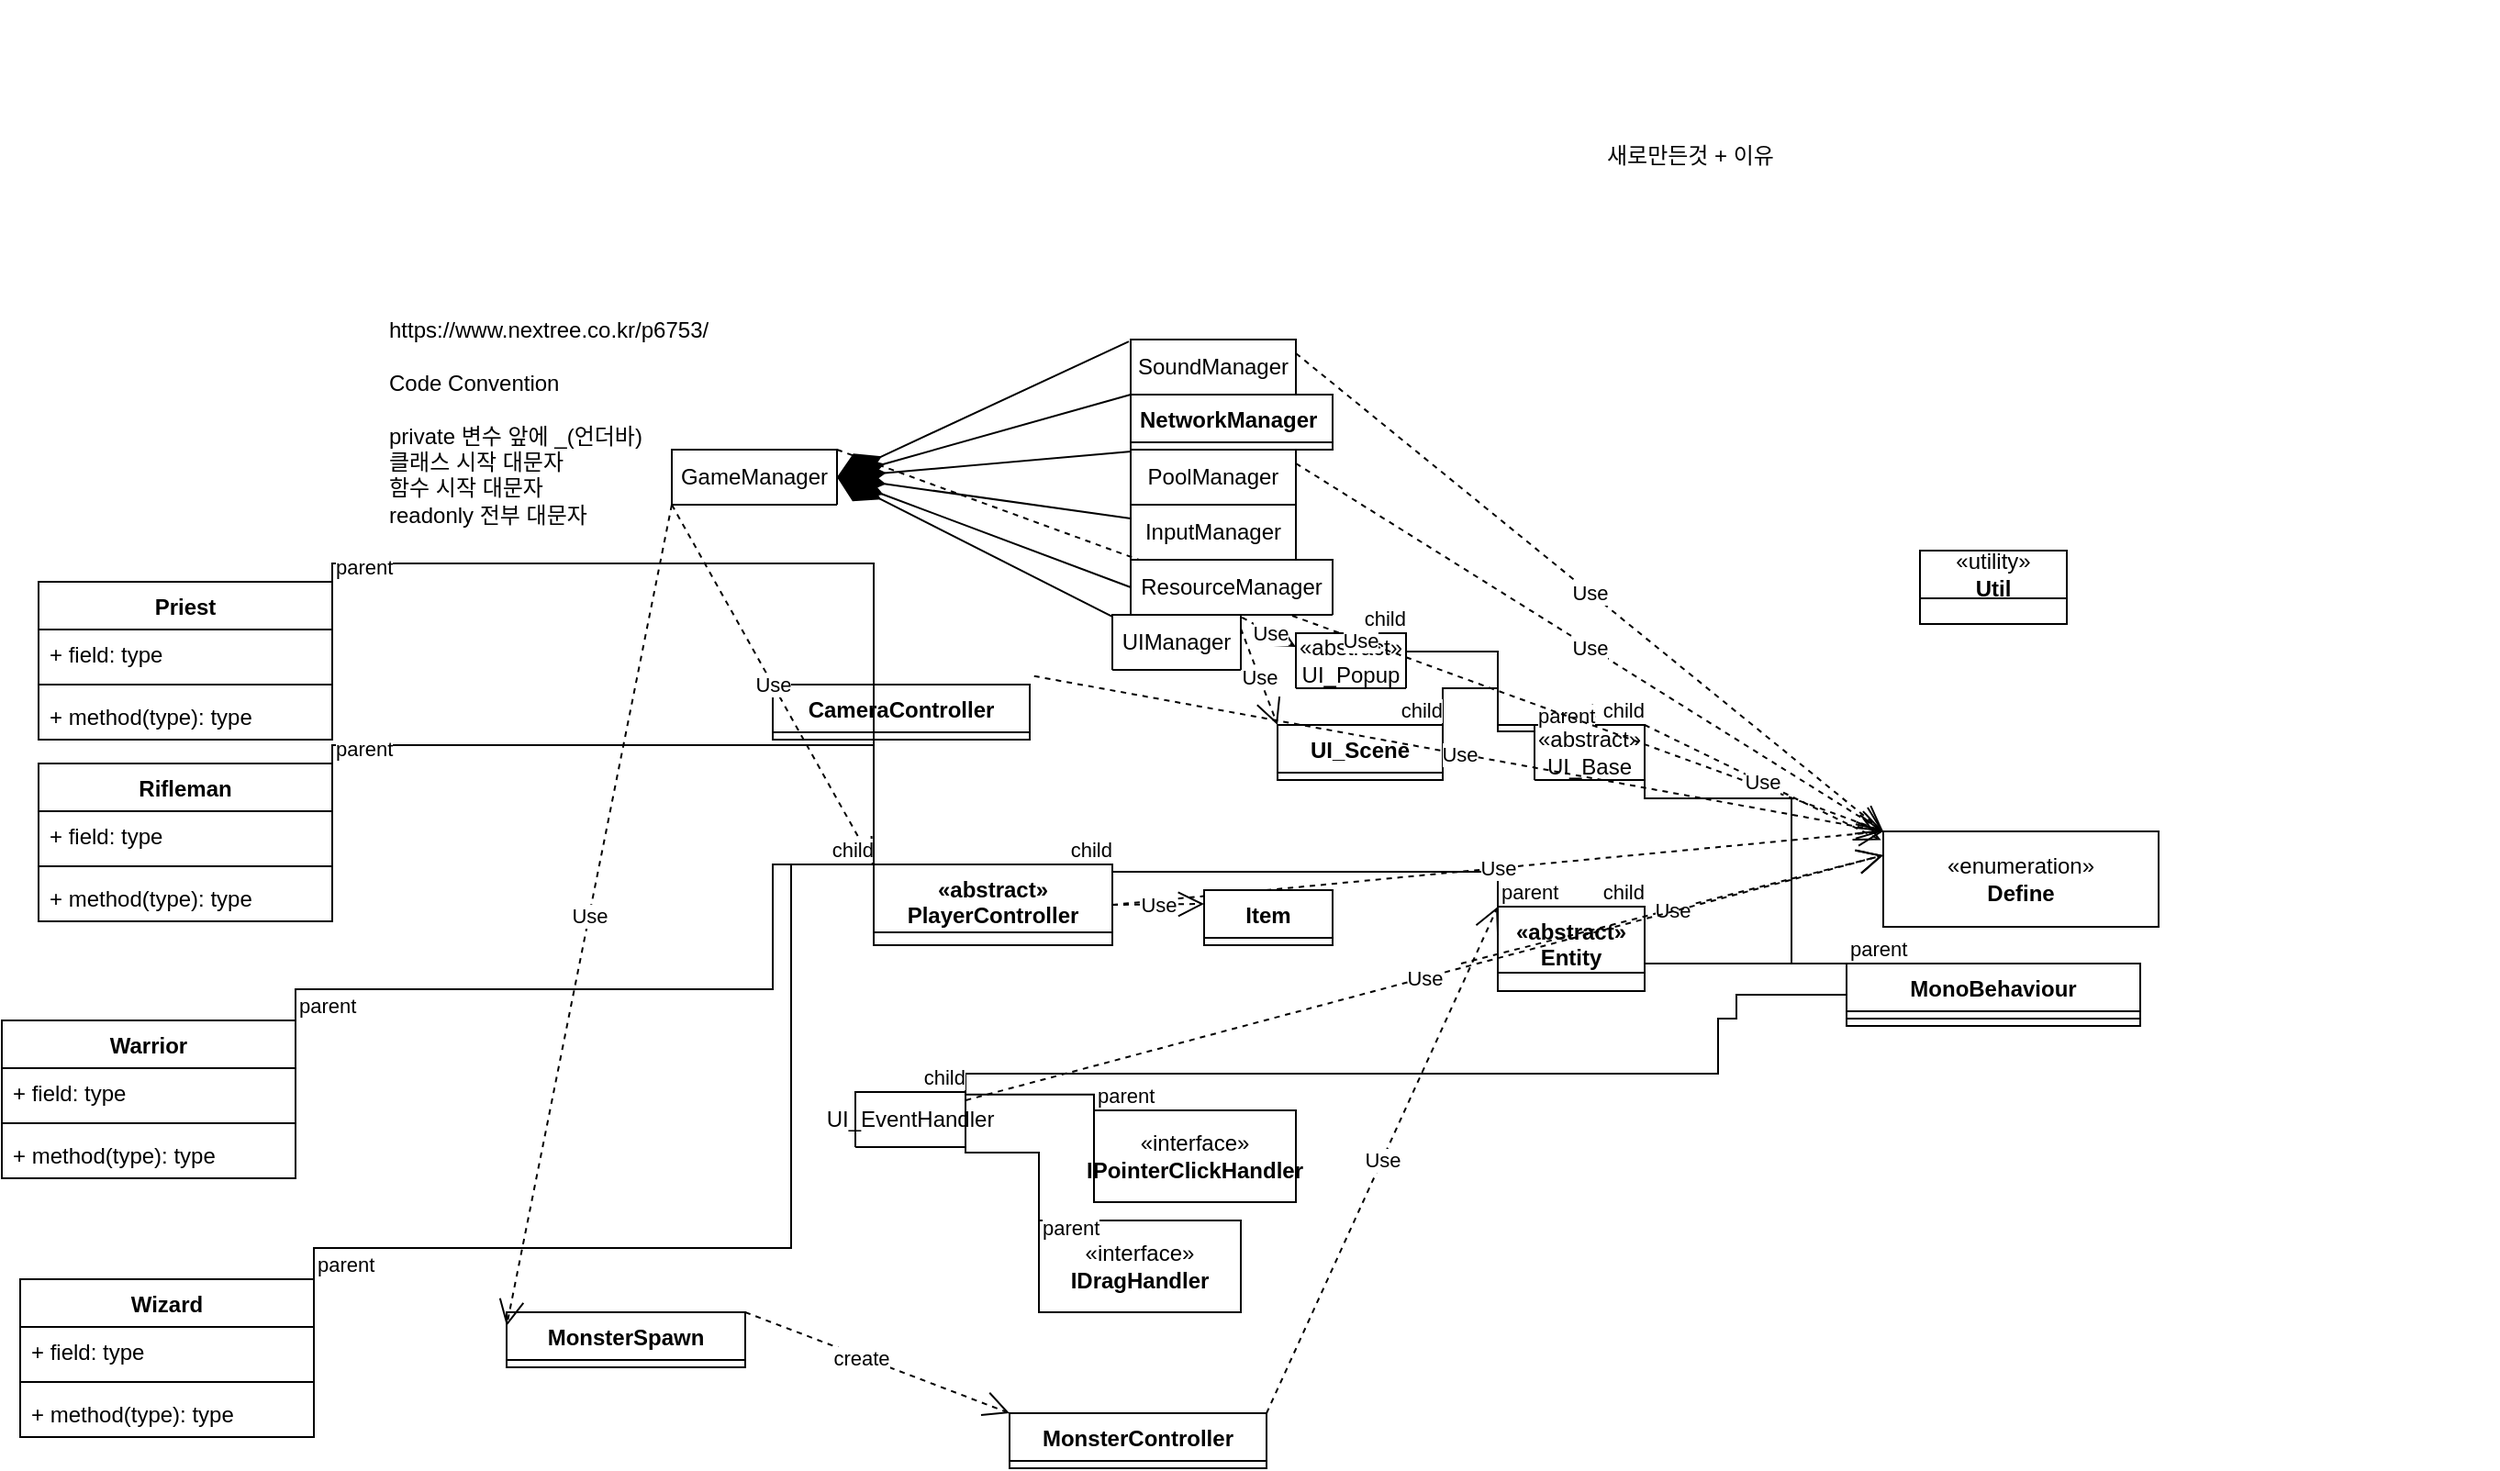 <mxfile version="21.1.5" type="github" pages="4">
  <diagram id="C5RBs43oDa-KdzZeNtuy" name="클라이언트">
    <mxGraphModel dx="2256" dy="3097" grid="1" gridSize="10" guides="1" tooltips="1" connect="1" arrows="1" fold="1" page="1" pageScale="1" pageWidth="827" pageHeight="1169" math="0" shadow="0">
      <root>
        <mxCell id="WIyWlLk6GJQsqaUBKTNV-0" />
        <mxCell id="WIyWlLk6GJQsqaUBKTNV-1" parent="WIyWlLk6GJQsqaUBKTNV-0" />
        <mxCell id="rE5JiP9Toi9U2zVmqubW-0" value="GameManager" style="swimlane;fontStyle=0;childLayout=stackLayout;horizontal=1;startSize=30;horizontalStack=0;resizeParent=1;resizeParentMax=0;resizeLast=0;collapsible=1;marginBottom=0;whiteSpace=wrap;html=1;fontSize=12;" parent="WIyWlLk6GJQsqaUBKTNV-1" vertex="1" collapsed="1">
          <mxGeometry x="-395" y="-1825" width="90" height="30" as="geometry">
            <mxRectangle x="-380" y="-2660" width="250" height="239" as="alternateBounds" />
          </mxGeometry>
        </mxCell>
        <mxCell id="rE5JiP9Toi9U2zVmqubW-1" value="- _soundManager :&amp;nbsp;SoundManager" style="text;strokeColor=none;fillColor=none;align=left;verticalAlign=middle;spacingLeft=4;spacingRight=4;overflow=hidden;points=[[0,0.5],[1,0.5]];portConstraint=eastwest;rotatable=0;whiteSpace=wrap;html=1;" parent="rE5JiP9Toi9U2zVmqubW-0" vertex="1">
          <mxGeometry y="30" width="250" height="30" as="geometry" />
        </mxCell>
        <mxCell id="rE5JiP9Toi9U2zVmqubW-2" value="- _networkManager : NetworkManager&amp;nbsp;" style="text;strokeColor=none;fillColor=none;align=left;verticalAlign=middle;spacingLeft=4;spacingRight=4;overflow=hidden;points=[[0,0.5],[1,0.5]];portConstraint=eastwest;rotatable=0;whiteSpace=wrap;html=1;" parent="rE5JiP9Toi9U2zVmqubW-0" vertex="1">
          <mxGeometry y="60" width="250" height="30" as="geometry" />
        </mxCell>
        <mxCell id="rE5JiP9Toi9U2zVmqubW-3" value="- _poolManager : PoolManager&amp;nbsp;" style="text;strokeColor=none;fillColor=none;align=left;verticalAlign=middle;spacingLeft=4;spacingRight=4;overflow=hidden;points=[[0,0.5],[1,0.5]];portConstraint=eastwest;rotatable=0;whiteSpace=wrap;html=1;" parent="rE5JiP9Toi9U2zVmqubW-0" vertex="1">
          <mxGeometry y="90" width="250" height="30" as="geometry" />
        </mxCell>
        <mxCell id="rE5JiP9Toi9U2zVmqubW-4" value="- _inputManager :&amp;nbsp;InputManager" style="text;strokeColor=none;fillColor=none;align=left;verticalAlign=middle;spacingLeft=4;spacingRight=4;overflow=hidden;points=[[0,0.5],[1,0.5]];portConstraint=eastwest;rotatable=0;whiteSpace=wrap;html=1;" parent="rE5JiP9Toi9U2zVmqubW-0" vertex="1">
          <mxGeometry y="120" width="250" height="30" as="geometry" />
        </mxCell>
        <mxCell id="rE5JiP9Toi9U2zVmqubW-5" value="- _resourceManager: ResourceManager" style="text;strokeColor=none;fillColor=none;align=left;verticalAlign=middle;spacingLeft=4;spacingRight=4;overflow=hidden;points=[[0,0.5],[1,0.5]];portConstraint=eastwest;rotatable=0;whiteSpace=wrap;html=1;" parent="rE5JiP9Toi9U2zVmqubW-0" vertex="1">
          <mxGeometry y="150" width="250" height="30" as="geometry" />
        </mxCell>
        <mxCell id="rE5JiP9Toi9U2zVmqubW-6" value="- _uiManager :&amp;nbsp;UIManager" style="text;strokeColor=none;fillColor=none;align=left;verticalAlign=middle;spacingLeft=4;spacingRight=4;overflow=hidden;points=[[0,0.5],[1,0.5]];portConstraint=eastwest;rotatable=0;whiteSpace=wrap;html=1;" parent="rE5JiP9Toi9U2zVmqubW-0" vertex="1">
          <mxGeometry y="180" width="250" height="30" as="geometry" />
        </mxCell>
        <mxCell id="rE5JiP9Toi9U2zVmqubW-7" value="- _objManager" style="text;strokeColor=none;fillColor=none;align=left;verticalAlign=middle;spacingLeft=4;spacingRight=4;overflow=hidden;points=[[0,0.5],[1,0.5]];portConstraint=eastwest;rotatable=0;whiteSpace=wrap;html=1;" parent="rE5JiP9Toi9U2zVmqubW-0" vertex="1">
          <mxGeometry y="210" width="250" height="29" as="geometry" />
        </mxCell>
        <mxCell id="rE5JiP9Toi9U2zVmqubW-8" value="SoundManager" style="swimlane;fontStyle=0;childLayout=stackLayout;horizontal=1;startSize=30;horizontalStack=0;resizeParent=1;resizeParentMax=0;resizeLast=0;collapsible=1;marginBottom=0;whiteSpace=wrap;html=1;fontSize=12;" parent="WIyWlLk6GJQsqaUBKTNV-1" vertex="1" collapsed="1">
          <mxGeometry x="-145" y="-1885" width="90" height="30" as="geometry">
            <mxRectangle x="100" y="-2430" width="330" height="250" as="alternateBounds" />
          </mxGeometry>
        </mxCell>
        <mxCell id="rE5JiP9Toi9U2zVmqubW-9" value="- AudioSource[] _audioSources&amp;nbsp;" style="text;strokeColor=none;fillColor=none;align=left;verticalAlign=middle;spacingLeft=4;spacingRight=4;overflow=hidden;points=[[0,0.5],[1,0.5]];portConstraint=eastwest;rotatable=0;whiteSpace=wrap;html=1;" parent="rE5JiP9Toi9U2zVmqubW-8" vertex="1">
          <mxGeometry y="30" width="330" height="30" as="geometry" />
        </mxCell>
        <mxCell id="rE5JiP9Toi9U2zVmqubW-10" value="- Dictionary&amp;lt;string, AudioClip&amp;gt; _audioClips&amp;nbsp;" style="text;strokeColor=none;fillColor=none;align=left;verticalAlign=middle;spacingLeft=4;spacingRight=4;overflow=hidden;points=[[0,0.5],[1,0.5]];portConstraint=eastwest;rotatable=0;whiteSpace=wrap;html=1;" parent="rE5JiP9Toi9U2zVmqubW-8" vertex="1">
          <mxGeometry y="60" width="330" height="30" as="geometry" />
        </mxCell>
        <mxCell id="rE5JiP9Toi9U2zVmqubW-11" value="+ Init() : void" style="text;strokeColor=none;fillColor=none;align=left;verticalAlign=middle;spacingLeft=4;spacingRight=4;overflow=hidden;points=[[0,0.5],[1,0.5]];portConstraint=eastwest;rotatable=0;whiteSpace=wrap;html=1;" parent="rE5JiP9Toi9U2zVmqubW-8" vertex="1">
          <mxGeometry y="90" width="330" height="40" as="geometry" />
        </mxCell>
        <mxCell id="rE5JiP9Toi9U2zVmqubW-12" value="" style="endArrow=none;html=1;rounded=0;exitX=0.009;exitY=-0.01;exitDx=0;exitDy=0;exitPerimeter=0;entryX=0.991;entryY=0.015;entryDx=0;entryDy=0;entryPerimeter=0;" parent="rE5JiP9Toi9U2zVmqubW-8" source="rE5JiP9Toi9U2zVmqubW-11" target="rE5JiP9Toi9U2zVmqubW-11" edge="1">
          <mxGeometry width="50" height="50" relative="1" as="geometry">
            <mxPoint x="110" y="60" as="sourcePoint" />
            <mxPoint x="226" y="120" as="targetPoint" />
            <Array as="points" />
          </mxGeometry>
        </mxCell>
        <mxCell id="rE5JiP9Toi9U2zVmqubW-13" value="+ Play(string, Define.Sound , float) :void&amp;nbsp;" style="text;strokeColor=none;fillColor=none;align=left;verticalAlign=middle;spacingLeft=4;spacingRight=4;overflow=hidden;points=[[0,0.5],[1,0.5]];portConstraint=eastwest;rotatable=0;whiteSpace=wrap;html=1;" parent="rE5JiP9Toi9U2zVmqubW-8" vertex="1">
          <mxGeometry y="130" width="330" height="40" as="geometry" />
        </mxCell>
        <mxCell id="rE5JiP9Toi9U2zVmqubW-14" value="+ Play(AudioClip, Define.Sound type, float) : void&amp;nbsp;" style="text;strokeColor=none;fillColor=none;align=left;verticalAlign=middle;spacingLeft=4;spacingRight=4;overflow=hidden;points=[[0,0.5],[1,0.5]];portConstraint=eastwest;rotatable=0;whiteSpace=wrap;html=1;" parent="rE5JiP9Toi9U2zVmqubW-8" vertex="1">
          <mxGeometry y="170" width="330" height="40" as="geometry" />
        </mxCell>
        <mxCell id="rE5JiP9Toi9U2zVmqubW-15" value="- GetOrAddAudioClip(string, Define.Sound) : AudioClip&amp;nbsp;" style="text;strokeColor=none;fillColor=none;align=left;verticalAlign=middle;spacingLeft=4;spacingRight=4;overflow=hidden;points=[[0,0.5],[1,0.5]];portConstraint=eastwest;rotatable=0;whiteSpace=wrap;html=1;" parent="rE5JiP9Toi9U2zVmqubW-8" vertex="1">
          <mxGeometry y="210" width="330" height="40" as="geometry" />
        </mxCell>
        <mxCell id="rE5JiP9Toi9U2zVmqubW-16" value="InputManager" style="swimlane;fontStyle=0;childLayout=stackLayout;horizontal=1;startSize=30;horizontalStack=0;resizeParent=1;resizeParentMax=0;resizeLast=0;collapsible=1;marginBottom=0;whiteSpace=wrap;html=1;fontSize=12;" parent="WIyWlLk6GJQsqaUBKTNV-1" vertex="1" collapsed="1">
          <mxGeometry x="-145" y="-1795" width="90" height="30" as="geometry">
            <mxRectangle x="490" y="-2350" width="370" height="210" as="alternateBounds" />
          </mxGeometry>
        </mxCell>
        <mxCell id="rE5JiP9Toi9U2zVmqubW-17" value="&lt;div&gt;- _pressed : pressed&lt;/div&gt;" style="text;strokeColor=none;fillColor=none;align=left;verticalAlign=middle;spacingLeft=4;spacingRight=4;overflow=hidden;points=[[0,0.5],[1,0.5]];portConstraint=eastwest;rotatable=0;whiteSpace=wrap;html=1;" parent="rE5JiP9Toi9U2zVmqubW-16" vertex="1">
          <mxGeometry y="30" width="370" height="30" as="geometry" />
        </mxCell>
        <mxCell id="rE5JiP9Toi9U2zVmqubW-18" value="&lt;div&gt;- _pressedTime : float&lt;/div&gt;" style="text;strokeColor=none;fillColor=none;align=left;verticalAlign=middle;spacingLeft=4;spacingRight=4;overflow=hidden;points=[[0,0.5],[1,0.5]];portConstraint=eastwest;rotatable=0;whiteSpace=wrap;html=1;" parent="rE5JiP9Toi9U2zVmqubW-16" vertex="1">
          <mxGeometry y="60" width="370" height="30" as="geometry" />
        </mxCell>
        <mxCell id="rE5JiP9Toi9U2zVmqubW-19" value="+ MouseAction :&amp;nbsp; Action&amp;nbsp;" style="text;strokeColor=none;fillColor=none;align=left;verticalAlign=middle;spacingLeft=4;spacingRight=4;overflow=hidden;points=[[0,0.5],[1,0.5]];portConstraint=eastwest;rotatable=0;whiteSpace=wrap;html=1;" parent="rE5JiP9Toi9U2zVmqubW-16" vertex="1">
          <mxGeometry y="90" width="370" height="40" as="geometry" />
        </mxCell>
        <mxCell id="rE5JiP9Toi9U2zVmqubW-20" value="" style="endArrow=none;html=1;rounded=0;exitX=0.009;exitY=-0.01;exitDx=0;exitDy=0;exitPerimeter=0;entryX=0.991;entryY=0.015;entryDx=0;entryDy=0;entryPerimeter=0;" parent="rE5JiP9Toi9U2zVmqubW-16" source="rE5JiP9Toi9U2zVmqubW-19" target="rE5JiP9Toi9U2zVmqubW-19" edge="1">
          <mxGeometry width="50" height="50" relative="1" as="geometry">
            <mxPoint x="110" y="60" as="sourcePoint" />
            <mxPoint x="226" y="120" as="targetPoint" />
            <Array as="points" />
          </mxGeometry>
        </mxCell>
        <mxCell id="rE5JiP9Toi9U2zVmqubW-21" value="+ OnUpdate() : void" style="text;strokeColor=none;fillColor=none;align=left;verticalAlign=middle;spacingLeft=4;spacingRight=4;overflow=hidden;points=[[0,0.5],[1,0.5]];portConstraint=eastwest;rotatable=0;whiteSpace=wrap;html=1;" parent="rE5JiP9Toi9U2zVmqubW-16" vertex="1">
          <mxGeometry y="130" width="370" height="40" as="geometry" />
        </mxCell>
        <mxCell id="rE5JiP9Toi9U2zVmqubW-22" value="+ Clear() : void&amp;nbsp;" style="text;strokeColor=none;fillColor=none;align=left;verticalAlign=middle;spacingLeft=4;spacingRight=4;overflow=hidden;points=[[0,0.5],[1,0.5]];portConstraint=eastwest;rotatable=0;whiteSpace=wrap;html=1;" parent="rE5JiP9Toi9U2zVmqubW-16" vertex="1">
          <mxGeometry y="170" width="370" height="40" as="geometry" />
        </mxCell>
        <mxCell id="rE5JiP9Toi9U2zVmqubW-23" value="UIManager" style="swimlane;fontStyle=0;childLayout=stackLayout;horizontal=1;startSize=30;horizontalStack=0;resizeParent=1;resizeParentMax=0;resizeLast=0;collapsible=1;marginBottom=0;whiteSpace=wrap;html=1;fontSize=12;" parent="WIyWlLk6GJQsqaUBKTNV-1" vertex="1" collapsed="1">
          <mxGeometry x="-155" y="-1735" width="70" height="30" as="geometry">
            <mxRectangle x="310" y="-2268" width="530" height="490" as="alternateBounds" />
          </mxGeometry>
        </mxCell>
        <mxCell id="rE5JiP9Toi9U2zVmqubW-24" value="&lt;div&gt;&lt;/div&gt;- popupStack : Stack&amp;lt;UI_Popup&amp;gt;" style="text;strokeColor=none;fillColor=none;align=left;verticalAlign=middle;spacingLeft=4;spacingRight=4;overflow=hidden;points=[[0,0.5],[1,0.5]];portConstraint=eastwest;rotatable=0;whiteSpace=wrap;html=1;" parent="rE5JiP9Toi9U2zVmqubW-23" vertex="1">
          <mxGeometry y="30" width="530" height="30" as="geometry" />
        </mxCell>
        <mxCell id="rE5JiP9Toi9U2zVmqubW-25" value="-&amp;nbsp;_sceneUI : UI_Scene" style="text;strokeColor=none;fillColor=none;align=left;verticalAlign=middle;spacingLeft=4;spacingRight=4;overflow=hidden;points=[[0,0.5],[1,0.5]];portConstraint=eastwest;rotatable=0;whiteSpace=wrap;html=1;" parent="rE5JiP9Toi9U2zVmqubW-23" vertex="1">
          <mxGeometry y="60" width="530" height="30" as="geometry" />
        </mxCell>
        <mxCell id="rE5JiP9Toi9U2zVmqubW-26" value="" style="endArrow=none;html=1;rounded=0;exitX=0.009;exitY=-0.01;exitDx=0;exitDy=0;exitPerimeter=0;entryX=0.991;entryY=0.015;entryDx=0;entryDy=0;entryPerimeter=0;" parent="rE5JiP9Toi9U2zVmqubW-23" source="rE5JiP9Toi9U2zVmqubW-27" target="rE5JiP9Toi9U2zVmqubW-27" edge="1">
          <mxGeometry width="50" height="50" relative="1" as="geometry">
            <mxPoint x="110" y="60" as="sourcePoint" />
            <mxPoint x="226" y="120" as="targetPoint" />
            <Array as="points" />
          </mxGeometry>
        </mxCell>
        <mxCell id="rE5JiP9Toi9U2zVmqubW-27" value="+ Root() : GameObject&amp;nbsp;" style="text;strokeColor=none;fillColor=none;align=left;verticalAlign=middle;spacingLeft=4;spacingRight=4;overflow=hidden;points=[[0,0.5],[1,0.5]];portConstraint=eastwest;rotatable=0;whiteSpace=wrap;html=1;" parent="rE5JiP9Toi9U2zVmqubW-23" vertex="1">
          <mxGeometry y="90" width="530" height="40" as="geometry" />
        </mxCell>
        <mxCell id="rE5JiP9Toi9U2zVmqubW-28" value="+ SetCanvas(GameObject, bool) : void&amp;nbsp;" style="text;strokeColor=none;fillColor=none;align=left;verticalAlign=middle;spacingLeft=4;spacingRight=4;overflow=hidden;points=[[0,0.5],[1,0.5]];portConstraint=eastwest;rotatable=0;whiteSpace=wrap;html=1;" parent="rE5JiP9Toi9U2zVmqubW-23" vertex="1">
          <mxGeometry y="130" width="530" height="40" as="geometry" />
        </mxCell>
        <mxCell id="rE5JiP9Toi9U2zVmqubW-29" value="&lt;div&gt;+ MakeWorldSpaceUI&amp;lt;T&amp;gt;(Transform, string) : T&lt;/div&gt;&lt;div&gt; &lt;/div&gt;" style="text;strokeColor=none;fillColor=none;align=left;verticalAlign=middle;spacingLeft=4;spacingRight=4;overflow=hidden;points=[[0,0.5],[1,0.5]];portConstraint=eastwest;rotatable=0;whiteSpace=wrap;html=1;" parent="rE5JiP9Toi9U2zVmqubW-23" vertex="1">
          <mxGeometry y="170" width="530" height="40" as="geometry" />
        </mxCell>
        <mxCell id="rE5JiP9Toi9U2zVmqubW-30" value="&lt;div&gt;+ MakeSubItem&amp;lt;T&amp;gt;(Transform, string name) : T&lt;/div&gt;&lt;div&gt; &lt;/div&gt;" style="text;strokeColor=none;fillColor=none;align=left;verticalAlign=middle;spacingLeft=4;spacingRight=4;overflow=hidden;points=[[0,0.5],[1,0.5]];portConstraint=eastwest;rotatable=0;whiteSpace=wrap;html=1;" parent="rE5JiP9Toi9U2zVmqubW-23" vertex="1">
          <mxGeometry y="210" width="530" height="40" as="geometry" />
        </mxCell>
        <mxCell id="rE5JiP9Toi9U2zVmqubW-31" value="&lt;div&gt;+ ShowSceneUI&amp;lt;T&amp;gt;(string) : T&lt;/div&gt;&lt;div&gt; &lt;/div&gt;" style="text;strokeColor=none;fillColor=none;align=left;verticalAlign=middle;spacingLeft=4;spacingRight=4;overflow=hidden;points=[[0,0.5],[1,0.5]];portConstraint=eastwest;rotatable=0;whiteSpace=wrap;html=1;" parent="rE5JiP9Toi9U2zVmqubW-23" vertex="1">
          <mxGeometry y="250" width="530" height="40" as="geometry" />
        </mxCell>
        <mxCell id="rE5JiP9Toi9U2zVmqubW-32" value="&lt;div&gt;+ ShowPopupUI&amp;lt;T&amp;gt;(string) :T&lt;/div&gt;&lt;div&gt; &lt;/div&gt;" style="text;strokeColor=none;fillColor=none;align=left;verticalAlign=middle;spacingLeft=4;spacingRight=4;overflow=hidden;points=[[0,0.5],[1,0.5]];portConstraint=eastwest;rotatable=0;whiteSpace=wrap;html=1;" parent="rE5JiP9Toi9U2zVmqubW-23" vertex="1">
          <mxGeometry y="290" width="530" height="40" as="geometry" />
        </mxCell>
        <mxCell id="rE5JiP9Toi9U2zVmqubW-33" value="&lt;div&gt;+ ClosePopupUI(UI_Popup) : void&lt;/div&gt;&lt;div&gt; &lt;/div&gt;" style="text;strokeColor=none;fillColor=none;align=left;verticalAlign=middle;spacingLeft=4;spacingRight=4;overflow=hidden;points=[[0,0.5],[1,0.5]];portConstraint=eastwest;rotatable=0;whiteSpace=wrap;html=1;" parent="rE5JiP9Toi9U2zVmqubW-23" vertex="1">
          <mxGeometry y="330" width="530" height="40" as="geometry" />
        </mxCell>
        <mxCell id="rE5JiP9Toi9U2zVmqubW-34" value="&lt;div&gt;+ ClosePopupUI() : void&lt;/div&gt;&lt;div&gt; &lt;/div&gt;" style="text;strokeColor=none;fillColor=none;align=left;verticalAlign=middle;spacingLeft=4;spacingRight=4;overflow=hidden;points=[[0,0.5],[1,0.5]];portConstraint=eastwest;rotatable=0;whiteSpace=wrap;html=1;" parent="rE5JiP9Toi9U2zVmqubW-23" vertex="1">
          <mxGeometry y="370" width="530" height="40" as="geometry" />
        </mxCell>
        <mxCell id="rE5JiP9Toi9U2zVmqubW-35" value="&lt;div&gt;+ CloseAllPopupUI() : void&lt;/div&gt;&lt;div&gt; &lt;/div&gt;" style="text;strokeColor=none;fillColor=none;align=left;verticalAlign=middle;spacingLeft=4;spacingRight=4;overflow=hidden;points=[[0,0.5],[1,0.5]];portConstraint=eastwest;rotatable=0;whiteSpace=wrap;html=1;" parent="rE5JiP9Toi9U2zVmqubW-23" vertex="1">
          <mxGeometry y="410" width="530" height="40" as="geometry" />
        </mxCell>
        <mxCell id="rE5JiP9Toi9U2zVmqubW-36" value="&lt;div&gt;+ Clear() :void&lt;/div&gt;&lt;div&gt; &lt;/div&gt;" style="text;strokeColor=none;fillColor=none;align=left;verticalAlign=middle;spacingLeft=4;spacingRight=4;overflow=hidden;points=[[0,0.5],[1,0.5]];portConstraint=eastwest;rotatable=0;whiteSpace=wrap;html=1;" parent="rE5JiP9Toi9U2zVmqubW-23" vertex="1">
          <mxGeometry y="450" width="530" height="40" as="geometry" />
        </mxCell>
        <mxCell id="rE5JiP9Toi9U2zVmqubW-37" value="PoolManager" style="swimlane;fontStyle=0;childLayout=stackLayout;horizontal=1;startSize=30;horizontalStack=0;resizeParent=1;resizeParentMax=0;resizeLast=0;collapsible=1;marginBottom=0;whiteSpace=wrap;html=1;fontSize=12;" parent="WIyWlLk6GJQsqaUBKTNV-1" vertex="1" collapsed="1">
          <mxGeometry x="-145" y="-1825" width="90" height="30" as="geometry">
            <mxRectangle x="810" y="-2630" width="370" height="250" as="alternateBounds" />
          </mxGeometry>
        </mxCell>
        <mxCell id="rE5JiP9Toi9U2zVmqubW-38" value="- poolStack : Stack&amp;lt;MonsterController&amp;gt;&lt;div&gt;&lt;/div&gt;" style="text;strokeColor=none;fillColor=none;align=left;verticalAlign=middle;spacingLeft=4;spacingRight=4;overflow=hidden;points=[[0,0.5],[1,0.5]];portConstraint=eastwest;rotatable=0;whiteSpace=wrap;html=1;" parent="rE5JiP9Toi9U2zVmqubW-37" vertex="1">
          <mxGeometry y="30" width="370" height="30" as="geometry" />
        </mxCell>
        <mxCell id="rE5JiP9Toi9U2zVmqubW-39" value="- _root : Transform&lt;div&gt;&lt;/div&gt;" style="text;strokeColor=none;fillColor=none;align=left;verticalAlign=middle;spacingLeft=4;spacingRight=4;overflow=hidden;points=[[0,0.5],[1,0.5]];portConstraint=eastwest;rotatable=0;whiteSpace=wrap;html=1;" parent="rE5JiP9Toi9U2zVmqubW-37" vertex="1">
          <mxGeometry y="60" width="370" height="30" as="geometry" />
        </mxCell>
        <mxCell id="rE5JiP9Toi9U2zVmqubW-40" value="+ init() : void" style="text;strokeColor=none;fillColor=none;align=left;verticalAlign=middle;spacingLeft=4;spacingRight=4;overflow=hidden;points=[[0,0.5],[1,0.5]];portConstraint=eastwest;rotatable=0;whiteSpace=wrap;html=1;" parent="rE5JiP9Toi9U2zVmqubW-37" vertex="1">
          <mxGeometry y="90" width="370" height="40" as="geometry" />
        </mxCell>
        <mxCell id="rE5JiP9Toi9U2zVmqubW-41" value="" style="endArrow=none;html=1;rounded=0;exitX=0.009;exitY=-0.01;exitDx=0;exitDy=0;exitPerimeter=0;entryX=0.991;entryY=0.015;entryDx=0;entryDy=0;entryPerimeter=0;" parent="rE5JiP9Toi9U2zVmqubW-37" source="rE5JiP9Toi9U2zVmqubW-40" target="rE5JiP9Toi9U2zVmqubW-40" edge="1">
          <mxGeometry width="50" height="50" relative="1" as="geometry">
            <mxPoint x="110" y="60" as="sourcePoint" />
            <mxPoint x="226" y="120" as="targetPoint" />
            <Array as="points" />
          </mxGeometry>
        </mxCell>
        <mxCell id="rE5JiP9Toi9U2zVmqubW-42" value="- Create() : MonsterController" style="text;strokeColor=none;fillColor=none;align=left;verticalAlign=middle;spacingLeft=4;spacingRight=4;overflow=hidden;points=[[0,0.5],[1,0.5]];portConstraint=eastwest;rotatable=0;whiteSpace=wrap;html=1;" parent="rE5JiP9Toi9U2zVmqubW-37" vertex="1">
          <mxGeometry y="130" width="370" height="40" as="geometry" />
        </mxCell>
        <mxCell id="rE5JiP9Toi9U2zVmqubW-43" value="+ Push(Poolable) : void" style="text;strokeColor=none;fillColor=none;align=left;verticalAlign=middle;spacingLeft=4;spacingRight=4;overflow=hidden;points=[[0,0.5],[1,0.5]];portConstraint=eastwest;rotatable=0;whiteSpace=wrap;html=1;" parent="rE5JiP9Toi9U2zVmqubW-37" vertex="1">
          <mxGeometry y="170" width="370" height="40" as="geometry" />
        </mxCell>
        <mxCell id="rE5JiP9Toi9U2zVmqubW-44" value="+ Pop(Transform) : MonsterController" style="text;strokeColor=none;fillColor=none;align=left;verticalAlign=middle;spacingLeft=4;spacingRight=4;overflow=hidden;points=[[0,0.5],[1,0.5]];portConstraint=eastwest;rotatable=0;whiteSpace=wrap;html=1;" parent="rE5JiP9Toi9U2zVmqubW-37" vertex="1">
          <mxGeometry y="210" width="370" height="40" as="geometry" />
        </mxCell>
        <mxCell id="rE5JiP9Toi9U2zVmqubW-45" value="CameraController" style="swimlane;fontStyle=1;align=center;verticalAlign=top;childLayout=stackLayout;horizontal=1;startSize=26;horizontalStack=0;resizeParent=1;resizeParentMax=0;resizeLast=0;collapsible=1;marginBottom=0;whiteSpace=wrap;html=1;" parent="WIyWlLk6GJQsqaUBKTNV-1" vertex="1" collapsed="1">
          <mxGeometry x="-340" y="-1697" width="140" height="30" as="geometry">
            <mxRectangle x="430" y="-2230" width="250" height="138" as="alternateBounds" />
          </mxGeometry>
        </mxCell>
        <mxCell id="rE5JiP9Toi9U2zVmqubW-46" value="- _mode : Define.CameraMode" style="text;strokeColor=none;fillColor=none;align=left;verticalAlign=top;spacingLeft=4;spacingRight=4;overflow=hidden;rotatable=0;points=[[0,0.5],[1,0.5]];portConstraint=eastwest;whiteSpace=wrap;html=1;" parent="rE5JiP9Toi9U2zVmqubW-45" vertex="1">
          <mxGeometry y="26" width="250" height="26" as="geometry" />
        </mxCell>
        <mxCell id="rE5JiP9Toi9U2zVmqubW-47" value="-&amp;nbsp;_delta : Vector3" style="text;strokeColor=none;fillColor=none;align=left;verticalAlign=top;spacingLeft=4;spacingRight=4;overflow=hidden;rotatable=0;points=[[0,0.5],[1,0.5]];portConstraint=eastwest;whiteSpace=wrap;html=1;" parent="rE5JiP9Toi9U2zVmqubW-45" vertex="1">
          <mxGeometry y="52" width="250" height="26" as="geometry" />
        </mxCell>
        <mxCell id="rE5JiP9Toi9U2zVmqubW-48" value="- _player : GameObject // 시점 고정인가?" style="text;strokeColor=none;fillColor=none;align=left;verticalAlign=top;spacingLeft=4;spacingRight=4;overflow=hidden;rotatable=0;points=[[0,0.5],[1,0.5]];portConstraint=eastwest;whiteSpace=wrap;html=1;" parent="rE5JiP9Toi9U2zVmqubW-45" vertex="1">
          <mxGeometry y="78" width="250" height="26" as="geometry" />
        </mxCell>
        <mxCell id="rE5JiP9Toi9U2zVmqubW-49" value="" style="line;strokeWidth=1;fillColor=none;align=left;verticalAlign=middle;spacingTop=-1;spacingLeft=3;spacingRight=3;rotatable=0;labelPosition=right;points=[];portConstraint=eastwest;strokeColor=inherit;" parent="rE5JiP9Toi9U2zVmqubW-45" vertex="1">
          <mxGeometry y="104" width="250" height="8" as="geometry" />
        </mxCell>
        <mxCell id="rE5JiP9Toi9U2zVmqubW-50" value="+ method(type): type" style="text;strokeColor=none;fillColor=none;align=left;verticalAlign=top;spacingLeft=4;spacingRight=4;overflow=hidden;rotatable=0;points=[[0,0.5],[1,0.5]];portConstraint=eastwest;whiteSpace=wrap;html=1;" parent="rE5JiP9Toi9U2zVmqubW-45" vertex="1">
          <mxGeometry y="112" width="250" height="26" as="geometry" />
        </mxCell>
        <mxCell id="rE5JiP9Toi9U2zVmqubW-51" value="https://www.nextree.co.kr/p6753/&lt;br&gt;&lt;br&gt;Code Convention&amp;nbsp;&lt;br&gt;&lt;br&gt;private 변수 앞에 _(언더바)&lt;br&gt;클래스 시작 대문자&lt;br&gt;함수 시작 대문자&lt;br&gt;readonly 전부 대문자&amp;nbsp;&lt;br&gt;" style="text;strokeColor=none;fillColor=none;align=left;verticalAlign=middle;spacingLeft=4;spacingRight=4;overflow=hidden;points=[[0,0.5],[1,0.5]];portConstraint=eastwest;rotatable=0;whiteSpace=wrap;html=1;" parent="WIyWlLk6GJQsqaUBKTNV-1" vertex="1">
          <mxGeometry x="-555" y="-1900" width="200" height="120" as="geometry" />
        </mxCell>
        <mxCell id="rE5JiP9Toi9U2zVmqubW-52" value="" style="endArrow=diamondThin;endFill=1;endSize=24;html=1;rounded=0;entryX=1;entryY=0.5;entryDx=0;entryDy=0;exitX=-0.011;exitY=0.034;exitDx=0;exitDy=0;exitPerimeter=0;" parent="WIyWlLk6GJQsqaUBKTNV-1" source="rE5JiP9Toi9U2zVmqubW-8" target="rE5JiP9Toi9U2zVmqubW-1" edge="1">
          <mxGeometry width="160" relative="1" as="geometry">
            <mxPoint x="105" y="-1585" as="sourcePoint" />
            <mxPoint x="265" y="-1585" as="targetPoint" />
          </mxGeometry>
        </mxCell>
        <mxCell id="rE5JiP9Toi9U2zVmqubW-53" value="" style="endArrow=diamondThin;endFill=1;endSize=24;html=1;rounded=0;entryX=1;entryY=0.5;entryDx=0;entryDy=0;exitX=0;exitY=0.25;exitDx=0;exitDy=0;" parent="WIyWlLk6GJQsqaUBKTNV-1" source="rE5JiP9Toi9U2zVmqubW-16" target="rE5JiP9Toi9U2zVmqubW-4" edge="1">
          <mxGeometry width="160" relative="1" as="geometry">
            <mxPoint x="151" y="-1776" as="sourcePoint" />
            <mxPoint x="25" y="-1610" as="targetPoint" />
          </mxGeometry>
        </mxCell>
        <mxCell id="rE5JiP9Toi9U2zVmqubW-54" value="" style="endArrow=diamondThin;endFill=1;endSize=24;html=1;rounded=0;entryX=1;entryY=0.5;entryDx=0;entryDy=0;exitX=-0.001;exitY=0.031;exitDx=0;exitDy=0;exitPerimeter=0;" parent="WIyWlLk6GJQsqaUBKTNV-1" source="rE5JiP9Toi9U2zVmqubW-23" target="rE5JiP9Toi9U2zVmqubW-6" edge="1">
          <mxGeometry width="160" relative="1" as="geometry">
            <mxPoint x="135" y="-1455" as="sourcePoint" />
            <mxPoint x="35" y="-1600" as="targetPoint" />
          </mxGeometry>
        </mxCell>
        <mxCell id="rE5JiP9Toi9U2zVmqubW-55" value="«abstract»&lt;br&gt;UI_Popup" style="swimlane;fontStyle=0;childLayout=stackLayout;horizontal=1;startSize=30;horizontalStack=0;resizeParent=1;resizeParentMax=0;resizeLast=0;collapsible=1;marginBottom=0;whiteSpace=wrap;html=1;fontSize=12;" parent="WIyWlLk6GJQsqaUBKTNV-1" vertex="1" collapsed="1">
          <mxGeometry x="-55" y="-1725" width="60" height="30" as="geometry">
            <mxRectangle x="930" y="-2150" width="530" height="490" as="alternateBounds" />
          </mxGeometry>
        </mxCell>
        <mxCell id="rE5JiP9Toi9U2zVmqubW-56" value="&lt;div&gt;&lt;/div&gt;- popupStack : Stack&amp;lt;UI_Popup&amp;gt;" style="text;strokeColor=none;fillColor=none;align=left;verticalAlign=middle;spacingLeft=4;spacingRight=4;overflow=hidden;points=[[0,0.5],[1,0.5]];portConstraint=eastwest;rotatable=0;whiteSpace=wrap;html=1;" parent="rE5JiP9Toi9U2zVmqubW-55" vertex="1">
          <mxGeometry y="30" width="530" height="30" as="geometry" />
        </mxCell>
        <mxCell id="rE5JiP9Toi9U2zVmqubW-57" value="-&amp;nbsp;_sceneUI : UI_Scene" style="text;strokeColor=none;fillColor=none;align=left;verticalAlign=middle;spacingLeft=4;spacingRight=4;overflow=hidden;points=[[0,0.5],[1,0.5]];portConstraint=eastwest;rotatable=0;whiteSpace=wrap;html=1;" parent="rE5JiP9Toi9U2zVmqubW-55" vertex="1">
          <mxGeometry y="60" width="530" height="30" as="geometry" />
        </mxCell>
        <mxCell id="rE5JiP9Toi9U2zVmqubW-58" value="" style="endArrow=none;html=1;rounded=0;exitX=0.009;exitY=-0.01;exitDx=0;exitDy=0;exitPerimeter=0;entryX=0.991;entryY=0.015;entryDx=0;entryDy=0;entryPerimeter=0;" parent="rE5JiP9Toi9U2zVmqubW-55" source="rE5JiP9Toi9U2zVmqubW-59" target="rE5JiP9Toi9U2zVmqubW-59" edge="1">
          <mxGeometry width="50" height="50" relative="1" as="geometry">
            <mxPoint x="110" y="60" as="sourcePoint" />
            <mxPoint x="226" y="120" as="targetPoint" />
            <Array as="points" />
          </mxGeometry>
        </mxCell>
        <mxCell id="rE5JiP9Toi9U2zVmqubW-59" value="+ Root() : GameObject&amp;nbsp;" style="text;strokeColor=none;fillColor=none;align=left;verticalAlign=middle;spacingLeft=4;spacingRight=4;overflow=hidden;points=[[0,0.5],[1,0.5]];portConstraint=eastwest;rotatable=0;whiteSpace=wrap;html=1;" parent="rE5JiP9Toi9U2zVmqubW-55" vertex="1">
          <mxGeometry y="90" width="530" height="40" as="geometry" />
        </mxCell>
        <mxCell id="rE5JiP9Toi9U2zVmqubW-60" value="+ SetCanvas(GameObject, bool) : void&amp;nbsp;" style="text;strokeColor=none;fillColor=none;align=left;verticalAlign=middle;spacingLeft=4;spacingRight=4;overflow=hidden;points=[[0,0.5],[1,0.5]];portConstraint=eastwest;rotatable=0;whiteSpace=wrap;html=1;" parent="rE5JiP9Toi9U2zVmqubW-55" vertex="1">
          <mxGeometry y="130" width="530" height="40" as="geometry" />
        </mxCell>
        <mxCell id="rE5JiP9Toi9U2zVmqubW-61" value="&lt;div&gt;+ MakeWorldSpaceUI&amp;lt;T&amp;gt;(Transform, string) : T&lt;/div&gt;&lt;div&gt; &lt;/div&gt;" style="text;strokeColor=none;fillColor=none;align=left;verticalAlign=middle;spacingLeft=4;spacingRight=4;overflow=hidden;points=[[0,0.5],[1,0.5]];portConstraint=eastwest;rotatable=0;whiteSpace=wrap;html=1;" parent="rE5JiP9Toi9U2zVmqubW-55" vertex="1">
          <mxGeometry y="170" width="530" height="40" as="geometry" />
        </mxCell>
        <mxCell id="rE5JiP9Toi9U2zVmqubW-62" value="&lt;div&gt;+ MakeSubItem&amp;lt;T&amp;gt;(Transform, string name) : T&lt;/div&gt;&lt;div&gt; &lt;/div&gt;" style="text;strokeColor=none;fillColor=none;align=left;verticalAlign=middle;spacingLeft=4;spacingRight=4;overflow=hidden;points=[[0,0.5],[1,0.5]];portConstraint=eastwest;rotatable=0;whiteSpace=wrap;html=1;" parent="rE5JiP9Toi9U2zVmqubW-55" vertex="1">
          <mxGeometry y="210" width="530" height="40" as="geometry" />
        </mxCell>
        <mxCell id="rE5JiP9Toi9U2zVmqubW-63" value="&lt;div&gt;+ ShowSceneUI&amp;lt;T&amp;gt;(string) : T&lt;/div&gt;&lt;div&gt; &lt;/div&gt;" style="text;strokeColor=none;fillColor=none;align=left;verticalAlign=middle;spacingLeft=4;spacingRight=4;overflow=hidden;points=[[0,0.5],[1,0.5]];portConstraint=eastwest;rotatable=0;whiteSpace=wrap;html=1;" parent="rE5JiP9Toi9U2zVmqubW-55" vertex="1">
          <mxGeometry y="250" width="530" height="40" as="geometry" />
        </mxCell>
        <mxCell id="rE5JiP9Toi9U2zVmqubW-64" value="&lt;div&gt;+ ShowPopupUI&amp;lt;T&amp;gt;(string) :T&lt;/div&gt;&lt;div&gt; &lt;/div&gt;" style="text;strokeColor=none;fillColor=none;align=left;verticalAlign=middle;spacingLeft=4;spacingRight=4;overflow=hidden;points=[[0,0.5],[1,0.5]];portConstraint=eastwest;rotatable=0;whiteSpace=wrap;html=1;" parent="rE5JiP9Toi9U2zVmqubW-55" vertex="1">
          <mxGeometry y="290" width="530" height="40" as="geometry" />
        </mxCell>
        <mxCell id="rE5JiP9Toi9U2zVmqubW-65" value="&lt;div&gt;+ ClosePopupUI(UI_Popup) : void&lt;/div&gt;&lt;div&gt; &lt;/div&gt;" style="text;strokeColor=none;fillColor=none;align=left;verticalAlign=middle;spacingLeft=4;spacingRight=4;overflow=hidden;points=[[0,0.5],[1,0.5]];portConstraint=eastwest;rotatable=0;whiteSpace=wrap;html=1;" parent="rE5JiP9Toi9U2zVmqubW-55" vertex="1">
          <mxGeometry y="330" width="530" height="40" as="geometry" />
        </mxCell>
        <mxCell id="rE5JiP9Toi9U2zVmqubW-66" value="&lt;div&gt;+ ClosePopupUI() : void&lt;/div&gt;&lt;div&gt; &lt;/div&gt;" style="text;strokeColor=none;fillColor=none;align=left;verticalAlign=middle;spacingLeft=4;spacingRight=4;overflow=hidden;points=[[0,0.5],[1,0.5]];portConstraint=eastwest;rotatable=0;whiteSpace=wrap;html=1;" parent="rE5JiP9Toi9U2zVmqubW-55" vertex="1">
          <mxGeometry y="370" width="530" height="40" as="geometry" />
        </mxCell>
        <mxCell id="rE5JiP9Toi9U2zVmqubW-67" value="&lt;div&gt;+ CloseAllPopupUI() : void&lt;/div&gt;&lt;div&gt; &lt;/div&gt;" style="text;strokeColor=none;fillColor=none;align=left;verticalAlign=middle;spacingLeft=4;spacingRight=4;overflow=hidden;points=[[0,0.5],[1,0.5]];portConstraint=eastwest;rotatable=0;whiteSpace=wrap;html=1;" parent="rE5JiP9Toi9U2zVmqubW-55" vertex="1">
          <mxGeometry y="410" width="530" height="40" as="geometry" />
        </mxCell>
        <mxCell id="rE5JiP9Toi9U2zVmqubW-68" value="&lt;div&gt;+ Clear() :void&lt;/div&gt;&lt;div&gt; &lt;/div&gt;" style="text;strokeColor=none;fillColor=none;align=left;verticalAlign=middle;spacingLeft=4;spacingRight=4;overflow=hidden;points=[[0,0.5],[1,0.5]];portConstraint=eastwest;rotatable=0;whiteSpace=wrap;html=1;" parent="rE5JiP9Toi9U2zVmqubW-55" vertex="1">
          <mxGeometry y="450" width="530" height="40" as="geometry" />
        </mxCell>
        <mxCell id="rE5JiP9Toi9U2zVmqubW-69" value="«abstract»&lt;br&gt;UI_Base" style="swimlane;fontStyle=0;childLayout=stackLayout;horizontal=1;startSize=30;horizontalStack=0;resizeParent=1;resizeParentMax=0;resizeLast=0;collapsible=1;marginBottom=0;whiteSpace=wrap;html=1;fontSize=12;" parent="WIyWlLk6GJQsqaUBKTNV-1" vertex="1" collapsed="1">
          <mxGeometry x="75" y="-1675" width="60" height="30" as="geometry">
            <mxRectangle x="1530" y="-1991" width="530" height="330" as="alternateBounds" />
          </mxGeometry>
        </mxCell>
        <mxCell id="rE5JiP9Toi9U2zVmqubW-70" value="&lt;div&gt;# _objects : Dictionary&amp;lt;Type, UnityEngine.Object[]&amp;gt;&lt;/div&gt;&lt;div&gt; &lt;/div&gt;&lt;div&gt;&lt;/div&gt;" style="text;strokeColor=none;fillColor=none;align=left;verticalAlign=middle;spacingLeft=4;spacingRight=4;overflow=hidden;points=[[0,0.5],[1,0.5]];portConstraint=eastwest;rotatable=0;whiteSpace=wrap;html=1;" parent="rE5JiP9Toi9U2zVmqubW-69" vertex="1">
          <mxGeometry y="30" width="530" height="30" as="geometry" />
        </mxCell>
        <mxCell id="rE5JiP9Toi9U2zVmqubW-71" value="-&amp;nbsp;_sceneUI : UI_Scene" style="text;strokeColor=none;fillColor=none;align=left;verticalAlign=middle;spacingLeft=4;spacingRight=4;overflow=hidden;points=[[0,0.5],[1,0.5]];portConstraint=eastwest;rotatable=0;whiteSpace=wrap;html=1;" parent="rE5JiP9Toi9U2zVmqubW-69" vertex="1">
          <mxGeometry y="60" width="530" height="30" as="geometry" />
        </mxCell>
        <mxCell id="rE5JiP9Toi9U2zVmqubW-72" value="" style="endArrow=none;html=1;rounded=0;exitX=0.009;exitY=-0.01;exitDx=0;exitDy=0;exitPerimeter=0;entryX=0.991;entryY=0.015;entryDx=0;entryDy=0;entryPerimeter=0;" parent="rE5JiP9Toi9U2zVmqubW-69" source="rE5JiP9Toi9U2zVmqubW-73" target="rE5JiP9Toi9U2zVmqubW-73" edge="1">
          <mxGeometry width="50" height="50" relative="1" as="geometry">
            <mxPoint x="110" y="60" as="sourcePoint" />
            <mxPoint x="226" y="120" as="targetPoint" />
            <Array as="points" />
          </mxGeometry>
        </mxCell>
        <mxCell id="rE5JiP9Toi9U2zVmqubW-73" value="- Start : void" style="text;strokeColor=none;fillColor=none;align=left;verticalAlign=middle;spacingLeft=4;spacingRight=4;overflow=hidden;points=[[0,0.5],[1,0.5]];portConstraint=eastwest;rotatable=0;whiteSpace=wrap;html=1;" parent="rE5JiP9Toi9U2zVmqubW-69" vertex="1">
          <mxGeometry y="90" width="530" height="40" as="geometry" />
        </mxCell>
        <mxCell id="rE5JiP9Toi9U2zVmqubW-74" value="+ Init() : void" style="text;strokeColor=none;fillColor=none;align=left;verticalAlign=middle;spacingLeft=4;spacingRight=4;overflow=hidden;points=[[0,0.5],[1,0.5]];portConstraint=eastwest;rotatable=0;whiteSpace=wrap;html=1;" parent="rE5JiP9Toi9U2zVmqubW-69" vertex="1">
          <mxGeometry y="130" width="530" height="40" as="geometry" />
        </mxCell>
        <mxCell id="rE5JiP9Toi9U2zVmqubW-75" value="# Bind&amp;lt;T&amp;gt; (Type) : void" style="text;strokeColor=none;fillColor=none;align=left;verticalAlign=middle;spacingLeft=4;spacingRight=4;overflow=hidden;points=[[0,0.5],[1,0.5]];portConstraint=eastwest;rotatable=0;whiteSpace=wrap;html=1;" parent="rE5JiP9Toi9U2zVmqubW-69" vertex="1">
          <mxGeometry y="170" width="530" height="40" as="geometry" />
        </mxCell>
        <mxCell id="rE5JiP9Toi9U2zVmqubW-76" value="# Get&amp;lt;T&amp;gt; (int) : T" style="text;strokeColor=none;fillColor=none;align=left;verticalAlign=middle;spacingLeft=4;spacingRight=4;overflow=hidden;points=[[0,0.5],[1,0.5]];portConstraint=eastwest;rotatable=0;whiteSpace=wrap;html=1;" parent="rE5JiP9Toi9U2zVmqubW-69" vertex="1">
          <mxGeometry y="210" width="530" height="40" as="geometry" />
        </mxCell>
        <mxCell id="rE5JiP9Toi9U2zVmqubW-77" value="/// Get //// Text button ... 시리즈는 여기 쓸건 아닌가?" style="text;strokeColor=none;fillColor=none;align=left;verticalAlign=middle;spacingLeft=4;spacingRight=4;overflow=hidden;points=[[0,0.5],[1,0.5]];portConstraint=eastwest;rotatable=0;whiteSpace=wrap;html=1;" parent="rE5JiP9Toi9U2zVmqubW-69" vertex="1">
          <mxGeometry y="250" width="530" height="40" as="geometry" />
        </mxCell>
        <mxCell id="rE5JiP9Toi9U2zVmqubW-78" value="+ BindEvent(GameObject, Action, Define.UIEvent)" style="text;strokeColor=none;fillColor=none;align=left;verticalAlign=middle;spacingLeft=4;spacingRight=4;overflow=hidden;points=[[0,0.5],[1,0.5]];portConstraint=eastwest;rotatable=0;whiteSpace=wrap;html=1;" parent="rE5JiP9Toi9U2zVmqubW-69" vertex="1">
          <mxGeometry y="290" width="530" height="40" as="geometry" />
        </mxCell>
        <mxCell id="rE5JiP9Toi9U2zVmqubW-79" value="MonoBehaviour" style="swimlane;fontStyle=1;align=center;verticalAlign=top;childLayout=stackLayout;horizontal=1;startSize=26;horizontalStack=0;resizeParent=1;resizeParentMax=0;resizeLast=0;collapsible=1;marginBottom=0;whiteSpace=wrap;html=1;" parent="WIyWlLk6GJQsqaUBKTNV-1" vertex="1">
          <mxGeometry x="245" y="-1545" width="160" height="34" as="geometry" />
        </mxCell>
        <mxCell id="rE5JiP9Toi9U2zVmqubW-80" value="" style="line;strokeWidth=1;fillColor=none;align=left;verticalAlign=middle;spacingTop=-1;spacingLeft=3;spacingRight=3;rotatable=0;labelPosition=right;points=[];portConstraint=eastwest;strokeColor=inherit;" parent="rE5JiP9Toi9U2zVmqubW-79" vertex="1">
          <mxGeometry y="26" width="160" height="8" as="geometry" />
        </mxCell>
        <mxCell id="rE5JiP9Toi9U2zVmqubW-81" value="" style="endArrow=none;html=1;edgeStyle=orthogonalEdgeStyle;rounded=0;exitX=0;exitY=0;exitDx=0;exitDy=0;entryX=1;entryY=0;entryDx=0;entryDy=0;" parent="WIyWlLk6GJQsqaUBKTNV-1" source="rE5JiP9Toi9U2zVmqubW-79" target="rE5JiP9Toi9U2zVmqubW-69" edge="1">
          <mxGeometry relative="1" as="geometry">
            <mxPoint x="1305" y="-1005" as="sourcePoint" />
            <mxPoint x="1465" y="-1005" as="targetPoint" />
            <Array as="points">
              <mxPoint x="215" y="-1545" />
              <mxPoint x="215" y="-1635" />
              <mxPoint x="135" y="-1635" />
            </Array>
          </mxGeometry>
        </mxCell>
        <mxCell id="rE5JiP9Toi9U2zVmqubW-82" value="parent" style="edgeLabel;resizable=0;html=1;align=left;verticalAlign=bottom;" parent="rE5JiP9Toi9U2zVmqubW-81" connectable="0" vertex="1">
          <mxGeometry x="-1" relative="1" as="geometry" />
        </mxCell>
        <mxCell id="rE5JiP9Toi9U2zVmqubW-83" value="child" style="edgeLabel;resizable=0;html=1;align=right;verticalAlign=bottom;" parent="rE5JiP9Toi9U2zVmqubW-81" connectable="0" vertex="1">
          <mxGeometry x="1" relative="1" as="geometry" />
        </mxCell>
        <mxCell id="rE5JiP9Toi9U2zVmqubW-84" value="" style="endArrow=none;html=1;edgeStyle=orthogonalEdgeStyle;rounded=0;entryX=1;entryY=0;entryDx=0;entryDy=0;exitX=0;exitY=0;exitDx=0;exitDy=0;" parent="WIyWlLk6GJQsqaUBKTNV-1" source="rE5JiP9Toi9U2zVmqubW-69" target="rE5JiP9Toi9U2zVmqubW-55" edge="1">
          <mxGeometry relative="1" as="geometry">
            <mxPoint x="1305" y="-1585" as="sourcePoint" />
            <mxPoint x="1135" y="-1105" as="targetPoint" />
            <Array as="points">
              <mxPoint x="55" y="-1675" />
              <mxPoint x="55" y="-1715" />
              <mxPoint x="5" y="-1715" />
            </Array>
          </mxGeometry>
        </mxCell>
        <mxCell id="rE5JiP9Toi9U2zVmqubW-85" value="parent" style="edgeLabel;resizable=0;html=1;align=left;verticalAlign=bottom;" parent="rE5JiP9Toi9U2zVmqubW-84" connectable="0" vertex="1">
          <mxGeometry x="-1" relative="1" as="geometry" />
        </mxCell>
        <mxCell id="rE5JiP9Toi9U2zVmqubW-86" value="child" style="edgeLabel;resizable=0;html=1;align=right;verticalAlign=bottom;" parent="rE5JiP9Toi9U2zVmqubW-84" connectable="0" vertex="1">
          <mxGeometry x="1" relative="1" as="geometry" />
        </mxCell>
        <mxCell id="rE5JiP9Toi9U2zVmqubW-87" value="UI_Scene" style="swimlane;fontStyle=1;align=center;verticalAlign=top;childLayout=stackLayout;horizontal=1;startSize=26;horizontalStack=0;resizeParent=1;resizeParentMax=0;resizeLast=0;collapsible=1;marginBottom=0;whiteSpace=wrap;html=1;" parent="WIyWlLk6GJQsqaUBKTNV-1" vertex="1" collapsed="1">
          <mxGeometry x="-65" y="-1675" width="90" height="30" as="geometry">
            <mxRectangle x="1000" y="-1910" width="160" height="34" as="alternateBounds" />
          </mxGeometry>
        </mxCell>
        <mxCell id="rE5JiP9Toi9U2zVmqubW-88" value="" style="line;strokeWidth=1;fillColor=none;align=left;verticalAlign=middle;spacingTop=-1;spacingLeft=3;spacingRight=3;rotatable=0;labelPosition=right;points=[];portConstraint=eastwest;strokeColor=inherit;" parent="rE5JiP9Toi9U2zVmqubW-87" vertex="1">
          <mxGeometry y="26" width="160" height="8" as="geometry" />
        </mxCell>
        <mxCell id="rE5JiP9Toi9U2zVmqubW-89" value="" style="endArrow=none;html=1;edgeStyle=orthogonalEdgeStyle;rounded=0;exitX=-0.002;exitY=0.118;exitDx=0;exitDy=0;exitPerimeter=0;entryX=1;entryY=0;entryDx=0;entryDy=0;" parent="WIyWlLk6GJQsqaUBKTNV-1" source="rE5JiP9Toi9U2zVmqubW-69" target="rE5JiP9Toi9U2zVmqubW-87" edge="1">
          <mxGeometry relative="1" as="geometry">
            <mxPoint x="835" y="-615" as="sourcePoint" />
            <mxPoint x="995" y="-615" as="targetPoint" />
            <Array as="points">
              <mxPoint x="55" y="-1672" />
              <mxPoint x="55" y="-1695" />
            </Array>
          </mxGeometry>
        </mxCell>
        <mxCell id="rE5JiP9Toi9U2zVmqubW-90" value="parent" style="edgeLabel;resizable=0;html=1;align=left;verticalAlign=bottom;" parent="rE5JiP9Toi9U2zVmqubW-89" connectable="0" vertex="1">
          <mxGeometry x="-1" relative="1" as="geometry" />
        </mxCell>
        <mxCell id="rE5JiP9Toi9U2zVmqubW-91" value="child" style="edgeLabel;resizable=0;html=1;align=right;verticalAlign=bottom;" parent="rE5JiP9Toi9U2zVmqubW-89" connectable="0" vertex="1">
          <mxGeometry x="1" relative="1" as="geometry" />
        </mxCell>
        <mxCell id="rE5JiP9Toi9U2zVmqubW-92" value="UI_EventHandler" style="swimlane;fontStyle=0;childLayout=stackLayout;horizontal=1;startSize=30;horizontalStack=0;resizeParent=1;resizeParentMax=0;resizeLast=0;collapsible=1;marginBottom=0;whiteSpace=wrap;html=1;fontSize=12;" parent="WIyWlLk6GJQsqaUBKTNV-1" vertex="1" collapsed="1">
          <mxGeometry x="-295" y="-1475" width="60" height="30" as="geometry">
            <mxRectangle x="-500" y="-2060" width="531.06" height="170" as="alternateBounds" />
          </mxGeometry>
        </mxCell>
        <mxCell id="rE5JiP9Toi9U2zVmqubW-93" value="&lt;div&gt;+ OnClickHandler : Action&amp;lt;PointerEventData&amp;gt;&lt;/div&gt;&lt;div&gt; &lt;/div&gt;&lt;div&gt;&lt;/div&gt;" style="text;strokeColor=none;fillColor=none;align=left;verticalAlign=middle;spacingLeft=4;spacingRight=4;overflow=hidden;points=[[0,0.5],[1,0.5]];portConstraint=eastwest;rotatable=0;whiteSpace=wrap;html=1;" parent="rE5JiP9Toi9U2zVmqubW-92" vertex="1">
          <mxGeometry y="30" width="531.06" height="30" as="geometry" />
        </mxCell>
        <mxCell id="rE5JiP9Toi9U2zVmqubW-94" value="+ OnDragHandler : Action&amp;lt;PointerEventData&amp;gt;" style="text;strokeColor=none;fillColor=none;align=left;verticalAlign=middle;spacingLeft=4;spacingRight=4;overflow=hidden;points=[[0,0.5],[1,0.5]];portConstraint=eastwest;rotatable=0;whiteSpace=wrap;html=1;" parent="rE5JiP9Toi9U2zVmqubW-92" vertex="1">
          <mxGeometry y="60" width="531.06" height="30" as="geometry" />
        </mxCell>
        <mxCell id="rE5JiP9Toi9U2zVmqubW-95" value="" style="endArrow=none;html=1;rounded=0;exitX=0.009;exitY=-0.01;exitDx=0;exitDy=0;exitPerimeter=0;entryX=0.991;entryY=0.015;entryDx=0;entryDy=0;entryPerimeter=0;" parent="rE5JiP9Toi9U2zVmqubW-92" edge="1">
          <mxGeometry width="50" height="50" relative="1" as="geometry">
            <mxPoint x="4.77" y="89.6" as="sourcePoint" />
            <mxPoint x="525.23" y="90.6" as="targetPoint" />
            <Array as="points" />
          </mxGeometry>
        </mxCell>
        <mxCell id="rE5JiP9Toi9U2zVmqubW-96" value="+ OnPointerClick(PointerEventData) : void" style="text;strokeColor=none;fillColor=none;align=left;verticalAlign=middle;spacingLeft=4;spacingRight=4;overflow=hidden;points=[[0,0.5],[1,0.5]];portConstraint=eastwest;rotatable=0;whiteSpace=wrap;html=1;" parent="rE5JiP9Toi9U2zVmqubW-92" vertex="1">
          <mxGeometry y="90" width="531.06" height="40" as="geometry" />
        </mxCell>
        <mxCell id="rE5JiP9Toi9U2zVmqubW-97" value="+ OnDrag(PointerEventData) : void" style="text;strokeColor=none;fillColor=none;align=left;verticalAlign=middle;spacingLeft=4;spacingRight=4;overflow=hidden;points=[[0,0.5],[1,0.5]];portConstraint=eastwest;rotatable=0;whiteSpace=wrap;html=1;" parent="rE5JiP9Toi9U2zVmqubW-92" vertex="1">
          <mxGeometry y="130" width="531.06" height="40" as="geometry" />
        </mxCell>
        <mxCell id="rE5JiP9Toi9U2zVmqubW-98" value="" style="endArrow=none;html=1;edgeStyle=orthogonalEdgeStyle;rounded=0;entryX=1;entryY=0;entryDx=0;entryDy=0;exitX=0;exitY=0.25;exitDx=0;exitDy=0;" parent="WIyWlLk6GJQsqaUBKTNV-1" source="rE5JiP9Toi9U2zVmqubW-79" target="rE5JiP9Toi9U2zVmqubW-92" edge="1">
          <mxGeometry relative="1" as="geometry">
            <mxPoint x="2185" y="-875" as="sourcePoint" />
            <mxPoint x="1995" y="-585" as="targetPoint" />
            <Array as="points">
              <mxPoint x="245" y="-1528" />
              <mxPoint x="185" y="-1528" />
              <mxPoint x="185" y="-1515" />
              <mxPoint x="175" y="-1515" />
              <mxPoint x="175" y="-1485" />
            </Array>
          </mxGeometry>
        </mxCell>
        <mxCell id="rE5JiP9Toi9U2zVmqubW-99" value="child" style="edgeLabel;resizable=0;html=1;align=right;verticalAlign=bottom;" parent="rE5JiP9Toi9U2zVmqubW-98" connectable="0" vertex="1">
          <mxGeometry x="1" relative="1" as="geometry" />
        </mxCell>
        <mxCell id="rE5JiP9Toi9U2zVmqubW-100" value="«interface»&lt;br&gt;&lt;b&gt;IPointerClickHandler&lt;/b&gt;" style="html=1;whiteSpace=wrap;" parent="WIyWlLk6GJQsqaUBKTNV-1" vertex="1">
          <mxGeometry x="-165" y="-1465" width="110" height="50" as="geometry" />
        </mxCell>
        <mxCell id="rE5JiP9Toi9U2zVmqubW-101" value="«interface»&lt;br&gt;&lt;b&gt;IDragHandler&lt;/b&gt;" style="html=1;whiteSpace=wrap;" parent="WIyWlLk6GJQsqaUBKTNV-1" vertex="1">
          <mxGeometry x="-195" y="-1405" width="110" height="50" as="geometry" />
        </mxCell>
        <mxCell id="rE5JiP9Toi9U2zVmqubW-102" value="" style="endArrow=none;html=1;edgeStyle=orthogonalEdgeStyle;rounded=0;exitX=0;exitY=0.25;exitDx=0;exitDy=0;entryX=1;entryY=0.25;entryDx=0;entryDy=0;" parent="WIyWlLk6GJQsqaUBKTNV-1" source="rE5JiP9Toi9U2zVmqubW-101" target="rE5JiP9Toi9U2zVmqubW-92" edge="1">
          <mxGeometry relative="1" as="geometry">
            <mxPoint x="2375" y="-655" as="sourcePoint" />
            <mxPoint x="1885" y="-595" as="targetPoint" />
            <Array as="points">
              <mxPoint x="-195" y="-1442" />
            </Array>
          </mxGeometry>
        </mxCell>
        <mxCell id="rE5JiP9Toi9U2zVmqubW-103" value="parent" style="edgeLabel;resizable=0;html=1;align=left;verticalAlign=bottom;" parent="rE5JiP9Toi9U2zVmqubW-102" connectable="0" vertex="1">
          <mxGeometry x="-1" relative="1" as="geometry" />
        </mxCell>
        <mxCell id="rE5JiP9Toi9U2zVmqubW-104" value="" style="endArrow=none;html=1;edgeStyle=orthogonalEdgeStyle;rounded=0;exitX=0;exitY=0;exitDx=0;exitDy=0;entryX=1.002;entryY=0.047;entryDx=0;entryDy=0;entryPerimeter=0;" parent="WIyWlLk6GJQsqaUBKTNV-1" source="rE5JiP9Toi9U2zVmqubW-100" target="rE5JiP9Toi9U2zVmqubW-92" edge="1">
          <mxGeometry relative="1" as="geometry">
            <mxPoint x="2005" y="-472" as="sourcePoint" />
            <mxPoint x="1885" y="-555" as="targetPoint" />
            <Array as="points">
              <mxPoint x="-165" y="-1465" />
              <mxPoint x="-165" y="-1477" />
            </Array>
          </mxGeometry>
        </mxCell>
        <mxCell id="rE5JiP9Toi9U2zVmqubW-105" value="parent" style="edgeLabel;resizable=0;html=1;align=left;verticalAlign=bottom;" parent="rE5JiP9Toi9U2zVmqubW-104" connectable="0" vertex="1">
          <mxGeometry x="-1" relative="1" as="geometry" />
        </mxCell>
        <mxCell id="rE5JiP9Toi9U2zVmqubW-106" value="«utility»&lt;br style=&quot;border-color: var(--border-color);&quot;&gt;&lt;b style=&quot;border-color: var(--border-color);&quot;&gt;Util&lt;/b&gt;" style="swimlane;fontStyle=0;childLayout=stackLayout;horizontal=1;startSize=26;fillColor=none;horizontalStack=0;resizeParent=1;resizeParentMax=0;resizeLast=0;collapsible=1;marginBottom=0;whiteSpace=wrap;html=1;" parent="WIyWlLk6GJQsqaUBKTNV-1" vertex="1" collapsed="1">
          <mxGeometry x="285" y="-1770" width="80" height="40" as="geometry">
            <mxRectangle x="1560" y="-1140" width="410" height="78" as="alternateBounds" />
          </mxGeometry>
        </mxCell>
        <mxCell id="rE5JiP9Toi9U2zVmqubW-107" value="+&amp;nbsp;GetOrAddComponent&amp;lt;T&amp;gt;(GameObject) : T" style="text;strokeColor=none;fillColor=none;align=left;verticalAlign=top;spacingLeft=4;spacingRight=4;overflow=hidden;rotatable=0;points=[[0,0.5],[1,0.5]];portConstraint=eastwest;whiteSpace=wrap;html=1;" parent="rE5JiP9Toi9U2zVmqubW-106" vertex="1">
          <mxGeometry y="26" width="410" height="26" as="geometry" />
        </mxCell>
        <mxCell id="rE5JiP9Toi9U2zVmqubW-108" value="&amp;nbsp;+ FindChild&amp;lt;T&amp;gt;(GameObject, string, bool) : T&amp;nbsp;" style="text;strokeColor=none;fillColor=none;align=left;verticalAlign=top;spacingLeft=4;spacingRight=4;overflow=hidden;rotatable=0;points=[[0,0.5],[1,0.5]];portConstraint=eastwest;whiteSpace=wrap;html=1;" parent="rE5JiP9Toi9U2zVmqubW-106" vertex="1">
          <mxGeometry y="52" width="410" height="26" as="geometry" />
        </mxCell>
        <mxCell id="rE5JiP9Toi9U2zVmqubW-109" value="Use" style="endArrow=open;endSize=12;dashed=1;html=1;rounded=0;exitX=1.009;exitY=0.046;exitDx=0;exitDy=0;exitPerimeter=0;entryX=0;entryY=0.25;entryDx=0;entryDy=0;" parent="WIyWlLk6GJQsqaUBKTNV-1" source="rE5JiP9Toi9U2zVmqubW-23" target="rE5JiP9Toi9U2zVmqubW-55" edge="1">
          <mxGeometry width="160" relative="1" as="geometry">
            <mxPoint x="365" y="-1565" as="sourcePoint" />
            <mxPoint x="525" y="-1565" as="targetPoint" />
          </mxGeometry>
        </mxCell>
        <mxCell id="rE5JiP9Toi9U2zVmqubW-110" value="Use" style="endArrow=open;endSize=12;dashed=1;html=1;rounded=0;exitX=1;exitY=0.25;exitDx=0;exitDy=0;entryX=0;entryY=0;entryDx=0;entryDy=0;" parent="WIyWlLk6GJQsqaUBKTNV-1" source="rE5JiP9Toi9U2zVmqubW-23" target="rE5JiP9Toi9U2zVmqubW-87" edge="1">
          <mxGeometry width="160" relative="1" as="geometry">
            <mxPoint x="505" y="-1395" as="sourcePoint" />
            <mxPoint x="570" y="-1290" as="targetPoint" />
          </mxGeometry>
        </mxCell>
        <mxCell id="rE5JiP9Toi9U2zVmqubW-111" value="Use" style="endArrow=open;endSize=12;dashed=1;html=1;rounded=0;exitX=1.017;exitY=-0.154;exitDx=0;exitDy=0;exitPerimeter=0;entryX=0;entryY=0;entryDx=0;entryDy=0;" parent="WIyWlLk6GJQsqaUBKTNV-1" source="rE5JiP9Toi9U2zVmqubW-46" target="rE5JiP9Toi9U2zVmqubW-155" edge="1">
          <mxGeometry width="160" relative="1" as="geometry">
            <mxPoint x="-5" y="-915" as="sourcePoint" />
            <mxPoint x="155" y="-915" as="targetPoint" />
          </mxGeometry>
        </mxCell>
        <mxCell id="rE5JiP9Toi9U2zVmqubW-112" value="«abstract»&lt;br&gt;PlayerController" style="swimlane;fontStyle=1;align=center;verticalAlign=top;childLayout=stackLayout;horizontal=1;startSize=37;horizontalStack=0;resizeParent=1;resizeParentMax=0;resizeLast=0;collapsible=1;marginBottom=0;whiteSpace=wrap;html=1;" parent="WIyWlLk6GJQsqaUBKTNV-1" vertex="1" collapsed="1">
          <mxGeometry x="-285" y="-1599" width="130" height="44" as="geometry">
            <mxRectangle x="-840" y="-1780" width="250" height="227" as="alternateBounds" />
          </mxGeometry>
        </mxCell>
        <mxCell id="rE5JiP9Toi9U2zVmqubW-113" value="- _state : Define.CameraMode" style="text;strokeColor=none;fillColor=none;align=left;verticalAlign=top;spacingLeft=4;spacingRight=4;overflow=hidden;rotatable=0;points=[[0,0.5],[1,0.5]];portConstraint=eastwest;whiteSpace=wrap;html=1;" parent="rE5JiP9Toi9U2zVmqubW-112" vertex="1">
          <mxGeometry y="37" width="250" height="26" as="geometry" />
        </mxCell>
        <mxCell id="rE5JiP9Toi9U2zVmqubW-192" value="- _items :&amp;nbsp;&amp;nbsp;List&amp;lt;Item&amp;gt;" style="text;strokeColor=none;fillColor=none;align=left;verticalAlign=top;spacingLeft=4;spacingRight=4;overflow=hidden;rotatable=0;points=[[0,0.5],[1,0.5]];portConstraint=eastwest;whiteSpace=wrap;html=1;" parent="rE5JiP9Toi9U2zVmqubW-112" vertex="1">
          <mxGeometry y="63" width="250" height="26" as="geometry" />
        </mxCell>
        <mxCell id="rE5JiP9Toi9U2zVmqubW-114" value="-&amp;nbsp;_delta : Vector3" style="text;strokeColor=none;fillColor=none;align=left;verticalAlign=top;spacingLeft=4;spacingRight=4;overflow=hidden;rotatable=0;points=[[0,0.5],[1,0.5]];portConstraint=eastwest;whiteSpace=wrap;html=1;" parent="rE5JiP9Toi9U2zVmqubW-112" vertex="1">
          <mxGeometry y="89" width="250" height="26" as="geometry" />
        </mxCell>
        <mxCell id="rE5JiP9Toi9U2zVmqubW-115" value="- _player : GameObject // 시점 고정인가?" style="text;strokeColor=none;fillColor=none;align=left;verticalAlign=top;spacingLeft=4;spacingRight=4;overflow=hidden;rotatable=0;points=[[0,0.5],[1,0.5]];portConstraint=eastwest;whiteSpace=wrap;html=1;" parent="rE5JiP9Toi9U2zVmqubW-112" vertex="1">
          <mxGeometry y="115" width="250" height="26" as="geometry" />
        </mxCell>
        <mxCell id="rE5JiP9Toi9U2zVmqubW-116" value="" style="line;strokeWidth=1;fillColor=none;align=left;verticalAlign=middle;spacingTop=-1;spacingLeft=3;spacingRight=3;rotatable=0;labelPosition=right;points=[];portConstraint=eastwest;strokeColor=inherit;" parent="rE5JiP9Toi9U2zVmqubW-112" vertex="1">
          <mxGeometry y="141" width="250" height="8" as="geometry" />
        </mxCell>
        <mxCell id="rE5JiP9Toi9U2zVmqubW-117" value="+ IsAttack(type): void" style="text;strokeColor=none;fillColor=none;align=left;verticalAlign=top;spacingLeft=4;spacingRight=4;overflow=hidden;rotatable=0;points=[[0,0.5],[1,0.5]];portConstraint=eastwest;whiteSpace=wrap;html=1;" parent="rE5JiP9Toi9U2zVmqubW-112" vertex="1">
          <mxGeometry y="149" width="250" height="26" as="geometry" />
        </mxCell>
        <mxCell id="rE5JiP9Toi9U2zVmqubW-193" value="+ IsSkill(type): void&amp;nbsp;" style="text;strokeColor=none;fillColor=none;align=left;verticalAlign=top;spacingLeft=4;spacingRight=4;overflow=hidden;rotatable=0;points=[[0,0.5],[1,0.5]];portConstraint=eastwest;whiteSpace=wrap;html=1;" parent="rE5JiP9Toi9U2zVmqubW-112" vertex="1">
          <mxGeometry y="175" width="250" height="26" as="geometry" />
        </mxCell>
        <mxCell id="rE5JiP9Toi9U2zVmqubW-194" value="+ IsMove(type): void&amp;nbsp;" style="text;strokeColor=none;fillColor=none;align=left;verticalAlign=top;spacingLeft=4;spacingRight=4;overflow=hidden;rotatable=0;points=[[0,0.5],[1,0.5]];portConstraint=eastwest;whiteSpace=wrap;html=1;" parent="rE5JiP9Toi9U2zVmqubW-112" vertex="1">
          <mxGeometry y="201" width="250" height="26" as="geometry" />
        </mxCell>
        <mxCell id="rE5JiP9Toi9U2zVmqubW-123" value="«abstract»&lt;br&gt;Entity" style="swimlane;fontStyle=1;align=center;verticalAlign=top;childLayout=stackLayout;horizontal=1;startSize=36;horizontalStack=0;resizeParent=1;resizeParentMax=0;resizeLast=0;collapsible=1;marginBottom=0;whiteSpace=wrap;html=1;" parent="WIyWlLk6GJQsqaUBKTNV-1" vertex="1" collapsed="1">
          <mxGeometry x="55" y="-1576" width="80" height="46" as="geometry">
            <mxRectangle x="55" y="-1576" width="360" height="342" as="alternateBounds" />
          </mxGeometry>
        </mxCell>
        <mxCell id="rE5JiP9Toi9U2zVmqubW-124" value="//바꾼 이유 : 우선&amp;nbsp;&amp;nbsp;MonsterStatus, Player Status는 사라지는게 맞다고판단 근거: 1 -&amp;gt; 1 -&amp;gt; 1 상속 구조다. 의미 없는 상속이고, 구조만 복잡하게 만드니 사라지는게 맞다고 생각. 사제가 딜을 %로 늘린다면 DMG와 HP는 int 가 아닌 float가 맞는듯" style="text;strokeColor=none;fillColor=none;align=left;verticalAlign=top;spacingLeft=4;spacingRight=4;overflow=hidden;rotatable=0;points=[[0,0.5],[1,0.5]];portConstraint=eastwest;whiteSpace=wrap;html=1;" parent="rE5JiP9Toi9U2zVmqubW-123" vertex="1">
          <mxGeometry y="36" width="360" height="64" as="geometry" />
        </mxCell>
        <mxCell id="rE5JiP9Toi9U2zVmqubW-125" value="- _hp : float" style="text;strokeColor=none;fillColor=none;align=left;verticalAlign=top;spacingLeft=4;spacingRight=4;overflow=hidden;rotatable=0;points=[[0,0.5],[1,0.5]];portConstraint=eastwest;whiteSpace=wrap;html=1;" parent="rE5JiP9Toi9U2zVmqubW-123" vertex="1">
          <mxGeometry y="100" width="360" height="26" as="geometry" />
        </mxCell>
        <mxCell id="rE5JiP9Toi9U2zVmqubW-126" value="- _maxHp : float" style="text;strokeColor=none;fillColor=none;align=left;verticalAlign=top;spacingLeft=4;spacingRight=4;overflow=hidden;rotatable=0;points=[[0,0.5],[1,0.5]];portConstraint=eastwest;whiteSpace=wrap;html=1;" parent="rE5JiP9Toi9U2zVmqubW-123" vertex="1">
          <mxGeometry y="126" width="360" height="26" as="geometry" />
        </mxCell>
        <mxCell id="rE5JiP9Toi9U2zVmqubW-127" value="- _attackDMG : float" style="text;strokeColor=none;fillColor=none;align=left;verticalAlign=top;spacingLeft=4;spacingRight=4;overflow=hidden;rotatable=0;points=[[0,0.5],[1,0.5]];portConstraint=eastwest;whiteSpace=wrap;html=1;" parent="rE5JiP9Toi9U2zVmqubW-123" vertex="1">
          <mxGeometry y="152" width="360" height="26" as="geometry" />
        </mxCell>
        <mxCell id="rE5JiP9Toi9U2zVmqubW-128" value="- _moveSpeed : float&amp;nbsp;" style="text;strokeColor=none;fillColor=none;align=left;verticalAlign=top;spacingLeft=4;spacingRight=4;overflow=hidden;rotatable=0;points=[[0,0.5],[1,0.5]];portConstraint=eastwest;whiteSpace=wrap;html=1;" parent="rE5JiP9Toi9U2zVmqubW-123" vertex="1">
          <mxGeometry y="178" width="360" height="26" as="geometry" />
        </mxCell>
        <mxCell id="rE5JiP9Toi9U2zVmqubW-191" value="- _position : float&amp;nbsp;" style="text;strokeColor=none;fillColor=none;align=left;verticalAlign=top;spacingLeft=4;spacingRight=4;overflow=hidden;rotatable=0;points=[[0,0.5],[1,0.5]];portConstraint=eastwest;whiteSpace=wrap;html=1;" parent="rE5JiP9Toi9U2zVmqubW-123" vertex="1">
          <mxGeometry y="204" width="360" height="26" as="geometry" />
        </mxCell>
        <mxCell id="rE5JiP9Toi9U2zVmqubW-129" value="" style="line;strokeWidth=1;fillColor=none;align=left;verticalAlign=middle;spacingTop=-1;spacingLeft=3;spacingRight=3;rotatable=0;labelPosition=right;points=[];portConstraint=eastwest;strokeColor=inherit;" parent="rE5JiP9Toi9U2zVmqubW-123" vertex="1">
          <mxGeometry y="230" width="360" height="8" as="geometry" />
        </mxCell>
        <mxCell id="rE5JiP9Toi9U2zVmqubW-130" value="+ BeAttacked(float) :void" style="text;strokeColor=none;fillColor=none;align=left;verticalAlign=top;spacingLeft=4;spacingRight=4;overflow=hidden;rotatable=0;points=[[0,0.5],[1,0.5]];portConstraint=eastwest;whiteSpace=wrap;html=1;" parent="rE5JiP9Toi9U2zVmqubW-123" vertex="1">
          <mxGeometry y="238" width="360" height="26" as="geometry" />
        </mxCell>
        <mxCell id="rE5JiP9Toi9U2zVmqubW-188" value="#&amp;nbsp;init() : void" style="text;strokeColor=none;fillColor=none;align=left;verticalAlign=top;spacingLeft=4;spacingRight=4;overflow=hidden;rotatable=0;points=[[0,0.5],[1,0.5]];portConstraint=eastwest;whiteSpace=wrap;html=1;" parent="rE5JiP9Toi9U2zVmqubW-123" vertex="1">
          <mxGeometry y="264" width="360" height="26" as="geometry" />
        </mxCell>
        <mxCell id="rE5JiP9Toi9U2zVmqubW-189" value="#&amp;nbsp;Dead() : void" style="text;strokeColor=none;fillColor=none;align=left;verticalAlign=top;spacingLeft=4;spacingRight=4;overflow=hidden;rotatable=0;points=[[0,0.5],[1,0.5]];portConstraint=eastwest;whiteSpace=wrap;html=1;" parent="rE5JiP9Toi9U2zVmqubW-123" vertex="1">
          <mxGeometry y="290" width="360" height="26" as="geometry" />
        </mxCell>
        <mxCell id="rE5JiP9Toi9U2zVmqubW-190" value="+ Move(Vector2)&amp;nbsp; : void" style="text;strokeColor=none;fillColor=none;align=left;verticalAlign=top;spacingLeft=4;spacingRight=4;overflow=hidden;rotatable=0;points=[[0,0.5],[1,0.5]];portConstraint=eastwest;whiteSpace=wrap;html=1;" parent="rE5JiP9Toi9U2zVmqubW-123" vertex="1">
          <mxGeometry y="316" width="360" height="26" as="geometry" />
        </mxCell>
        <mxCell id="rE5JiP9Toi9U2zVmqubW-131" value="" style="endArrow=none;html=1;edgeStyle=orthogonalEdgeStyle;rounded=0;exitX=0;exitY=0;exitDx=0;exitDy=0;entryX=1;entryY=0;entryDx=0;entryDy=0;" parent="WIyWlLk6GJQsqaUBKTNV-1" source="rE5JiP9Toi9U2zVmqubW-123" target="rE5JiP9Toi9U2zVmqubW-112" edge="1">
          <mxGeometry relative="1" as="geometry">
            <mxPoint x="435" y="-1105" as="sourcePoint" />
            <mxPoint x="595" y="-1105" as="targetPoint" />
            <Array as="points">
              <mxPoint x="55" y="-1595" />
            </Array>
          </mxGeometry>
        </mxCell>
        <mxCell id="rE5JiP9Toi9U2zVmqubW-132" value="parent" style="edgeLabel;resizable=0;html=1;align=left;verticalAlign=bottom;" parent="rE5JiP9Toi9U2zVmqubW-131" connectable="0" vertex="1">
          <mxGeometry x="-1" relative="1" as="geometry" />
        </mxCell>
        <mxCell id="rE5JiP9Toi9U2zVmqubW-133" value="child" style="edgeLabel;resizable=0;html=1;align=right;verticalAlign=bottom;" parent="rE5JiP9Toi9U2zVmqubW-131" connectable="0" vertex="1">
          <mxGeometry x="1" relative="1" as="geometry" />
        </mxCell>
        <mxCell id="rE5JiP9Toi9U2zVmqubW-141" value="MonsterController" style="swimlane;fontStyle=1;align=center;verticalAlign=top;childLayout=stackLayout;horizontal=1;startSize=26;horizontalStack=0;resizeParent=1;resizeParentMax=0;resizeLast=0;collapsible=1;marginBottom=0;whiteSpace=wrap;html=1;" parent="WIyWlLk6GJQsqaUBKTNV-1" vertex="1" collapsed="1">
          <mxGeometry x="-211" y="-1300" width="140" height="30" as="geometry">
            <mxRectangle x="170" y="-1510" width="250" height="138" as="alternateBounds" />
          </mxGeometry>
        </mxCell>
        <mxCell id="rE5JiP9Toi9U2zVmqubW-142" value="- _mode : Define.CameraMode" style="text;strokeColor=none;fillColor=none;align=left;verticalAlign=top;spacingLeft=4;spacingRight=4;overflow=hidden;rotatable=0;points=[[0,0.5],[1,0.5]];portConstraint=eastwest;whiteSpace=wrap;html=1;" parent="rE5JiP9Toi9U2zVmqubW-141" vertex="1">
          <mxGeometry y="26" width="250" height="26" as="geometry" />
        </mxCell>
        <mxCell id="rE5JiP9Toi9U2zVmqubW-143" value="-&amp;nbsp;_delta : Vector3" style="text;strokeColor=none;fillColor=none;align=left;verticalAlign=top;spacingLeft=4;spacingRight=4;overflow=hidden;rotatable=0;points=[[0,0.5],[1,0.5]];portConstraint=eastwest;whiteSpace=wrap;html=1;" parent="rE5JiP9Toi9U2zVmqubW-141" vertex="1">
          <mxGeometry y="52" width="250" height="26" as="geometry" />
        </mxCell>
        <mxCell id="rE5JiP9Toi9U2zVmqubW-144" value="- _player : GameObject // 시점 고정인가?" style="text;strokeColor=none;fillColor=none;align=left;verticalAlign=top;spacingLeft=4;spacingRight=4;overflow=hidden;rotatable=0;points=[[0,0.5],[1,0.5]];portConstraint=eastwest;whiteSpace=wrap;html=1;" parent="rE5JiP9Toi9U2zVmqubW-141" vertex="1">
          <mxGeometry y="78" width="250" height="26" as="geometry" />
        </mxCell>
        <mxCell id="rE5JiP9Toi9U2zVmqubW-145" value="" style="line;strokeWidth=1;fillColor=none;align=left;verticalAlign=middle;spacingTop=-1;spacingLeft=3;spacingRight=3;rotatable=0;labelPosition=right;points=[];portConstraint=eastwest;strokeColor=inherit;" parent="rE5JiP9Toi9U2zVmqubW-141" vertex="1">
          <mxGeometry y="104" width="250" height="8" as="geometry" />
        </mxCell>
        <mxCell id="rE5JiP9Toi9U2zVmqubW-146" value="+ method(type): type" style="text;strokeColor=none;fillColor=none;align=left;verticalAlign=top;spacingLeft=4;spacingRight=4;overflow=hidden;rotatable=0;points=[[0,0.5],[1,0.5]];portConstraint=eastwest;whiteSpace=wrap;html=1;" parent="rE5JiP9Toi9U2zVmqubW-141" vertex="1">
          <mxGeometry y="112" width="250" height="26" as="geometry" />
        </mxCell>
        <mxCell id="rE5JiP9Toi9U2zVmqubW-148" value="Use" style="endArrow=open;endSize=12;dashed=1;html=1;rounded=0;exitX=1;exitY=0;exitDx=0;exitDy=0;entryX=0;entryY=0;entryDx=0;entryDy=0;" parent="WIyWlLk6GJQsqaUBKTNV-1" source="rE5JiP9Toi9U2zVmqubW-141" target="rE5JiP9Toi9U2zVmqubW-123" edge="1">
          <mxGeometry width="160" relative="1" as="geometry">
            <mxPoint x="55" y="-1095" as="sourcePoint" />
            <mxPoint x="-55" y="-1300" as="targetPoint" />
          </mxGeometry>
        </mxCell>
        <mxCell id="rE5JiP9Toi9U2zVmqubW-149" value="MonsterSpawn" style="swimlane;fontStyle=1;align=center;verticalAlign=top;childLayout=stackLayout;horizontal=1;startSize=26;horizontalStack=0;resizeParent=1;resizeParentMax=0;resizeLast=0;collapsible=1;marginBottom=0;whiteSpace=wrap;html=1;" parent="WIyWlLk6GJQsqaUBKTNV-1" vertex="1" collapsed="1">
          <mxGeometry x="-485" y="-1355" width="130" height="30" as="geometry">
            <mxRectangle x="-240" y="-1512" width="250" height="86" as="alternateBounds" />
          </mxGeometry>
        </mxCell>
        <mxCell id="rE5JiP9Toi9U2zVmqubW-150" value="- _player : GameObject // 시점 고정인가?" style="text;strokeColor=none;fillColor=none;align=left;verticalAlign=top;spacingLeft=4;spacingRight=4;overflow=hidden;rotatable=0;points=[[0,0.5],[1,0.5]];portConstraint=eastwest;whiteSpace=wrap;html=1;" parent="rE5JiP9Toi9U2zVmqubW-149" vertex="1">
          <mxGeometry y="26" width="250" height="26" as="geometry" />
        </mxCell>
        <mxCell id="rE5JiP9Toi9U2zVmqubW-151" value="" style="line;strokeWidth=1;fillColor=none;align=left;verticalAlign=middle;spacingTop=-1;spacingLeft=3;spacingRight=3;rotatable=0;labelPosition=right;points=[];portConstraint=eastwest;strokeColor=inherit;" parent="rE5JiP9Toi9U2zVmqubW-149" vertex="1">
          <mxGeometry y="52" width="250" height="8" as="geometry" />
        </mxCell>
        <mxCell id="rE5JiP9Toi9U2zVmqubW-152" value="+ method(type): type" style="text;strokeColor=none;fillColor=none;align=left;verticalAlign=top;spacingLeft=4;spacingRight=4;overflow=hidden;rotatable=0;points=[[0,0.5],[1,0.5]];portConstraint=eastwest;whiteSpace=wrap;html=1;" parent="rE5JiP9Toi9U2zVmqubW-149" vertex="1">
          <mxGeometry y="60" width="250" height="26" as="geometry" />
        </mxCell>
        <mxCell id="rE5JiP9Toi9U2zVmqubW-153" value="create" style="endArrow=open;endSize=12;dashed=1;html=1;rounded=0;exitX=1;exitY=0;exitDx=0;exitDy=0;entryX=0;entryY=0;entryDx=0;entryDy=0;" parent="WIyWlLk6GJQsqaUBKTNV-1" source="rE5JiP9Toi9U2zVmqubW-149" target="rE5JiP9Toi9U2zVmqubW-141" edge="1">
          <mxGeometry x="-0.125" y="-1" width="160" relative="1" as="geometry">
            <mxPoint x="-95" y="-795" as="sourcePoint" />
            <mxPoint x="65" y="-795" as="targetPoint" />
            <mxPoint as="offset" />
          </mxGeometry>
        </mxCell>
        <mxCell id="rE5JiP9Toi9U2zVmqubW-154" value="" style="endArrow=diamondThin;endFill=1;endSize=24;html=1;rounded=0;exitX=0.003;exitY=0.032;exitDx=0;exitDy=0;entryX=1;entryY=0.5;entryDx=0;entryDy=0;exitPerimeter=0;" parent="WIyWlLk6GJQsqaUBKTNV-1" source="rE5JiP9Toi9U2zVmqubW-37" target="rE5JiP9Toi9U2zVmqubW-3" edge="1">
          <mxGeometry width="160" relative="1" as="geometry">
            <mxPoint x="225" y="-1637" as="sourcePoint" />
            <mxPoint x="15" y="-1725" as="targetPoint" />
          </mxGeometry>
        </mxCell>
        <mxCell id="rE5JiP9Toi9U2zVmqubW-155" value="«enumeration»&lt;br&gt;&lt;b&gt;Define&lt;/b&gt;" style="html=1;whiteSpace=wrap;" parent="WIyWlLk6GJQsqaUBKTNV-1" vertex="1">
          <mxGeometry x="265" y="-1617" width="150" height="52" as="geometry" />
        </mxCell>
        <mxCell id="rE5JiP9Toi9U2zVmqubW-156" value="Use" style="endArrow=open;endSize=12;dashed=1;html=1;rounded=0;exitX=1;exitY=0.5;exitDx=0;exitDy=0;entryX=0;entryY=0;entryDx=0;entryDy=0;" parent="WIyWlLk6GJQsqaUBKTNV-1" source="rE5JiP9Toi9U2zVmqubW-112" target="rE5JiP9Toi9U2zVmqubW-155" edge="1">
          <mxGeometry width="160" relative="1" as="geometry">
            <mxPoint x="-273" y="-1650" as="sourcePoint" />
            <mxPoint x="365" y="-1645" as="targetPoint" />
          </mxGeometry>
        </mxCell>
        <mxCell id="rE5JiP9Toi9U2zVmqubW-157" value="Use" style="endArrow=open;endSize=12;dashed=1;html=1;rounded=0;entryX=0;entryY=0.25;entryDx=0;entryDy=0;" parent="WIyWlLk6GJQsqaUBKTNV-1" target="rE5JiP9Toi9U2zVmqubW-155" edge="1">
          <mxGeometry width="160" relative="1" as="geometry">
            <mxPoint x="35" y="-1545" as="sourcePoint" />
            <mxPoint x="365" y="-1655" as="targetPoint" />
          </mxGeometry>
        </mxCell>
        <mxCell id="rE5JiP9Toi9U2zVmqubW-158" value="Use" style="endArrow=open;endSize=12;dashed=1;html=1;rounded=0;entryX=0;entryY=0.25;entryDx=0;entryDy=0;exitX=1.003;exitY=0.149;exitDx=0;exitDy=0;exitPerimeter=0;" parent="WIyWlLk6GJQsqaUBKTNV-1" source="rE5JiP9Toi9U2zVmqubW-92" target="rE5JiP9Toi9U2zVmqubW-155" edge="1">
          <mxGeometry width="160" relative="1" as="geometry">
            <mxPoint x="45" y="-1535" as="sourcePoint" />
            <mxPoint x="365" y="-1632" as="targetPoint" />
          </mxGeometry>
        </mxCell>
        <mxCell id="rE5JiP9Toi9U2zVmqubW-159" value="Use" style="endArrow=open;endSize=12;dashed=1;html=1;rounded=0;entryX=0;entryY=0;entryDx=0;entryDy=0;exitX=1;exitY=0.25;exitDx=0;exitDy=0;" parent="WIyWlLk6GJQsqaUBKTNV-1" source="rE5JiP9Toi9U2zVmqubW-8" target="rE5JiP9Toi9U2zVmqubW-155" edge="1">
          <mxGeometry width="160" relative="1" as="geometry">
            <mxPoint x="-202" y="-1450" as="sourcePoint" />
            <mxPoint x="365" y="-1632" as="targetPoint" />
          </mxGeometry>
        </mxCell>
        <mxCell id="rE5JiP9Toi9U2zVmqubW-160" value="Use" style="endArrow=open;endSize=12;dashed=1;html=1;rounded=0;exitX=1;exitY=0.25;exitDx=0;exitDy=0;entryX=0;entryY=0;entryDx=0;entryDy=0;" parent="WIyWlLk6GJQsqaUBKTNV-1" source="rE5JiP9Toi9U2zVmqubW-37" target="rE5JiP9Toi9U2zVmqubW-155" edge="1">
          <mxGeometry width="160" relative="1" as="geometry">
            <mxPoint x="-75" y="-1807" as="sourcePoint" />
            <mxPoint x="355" y="-1685" as="targetPoint" />
          </mxGeometry>
        </mxCell>
        <mxCell id="rE5JiP9Toi9U2zVmqubW-161" value="Use" style="endArrow=open;endSize=12;dashed=1;html=1;rounded=0;entryX=0;entryY=0;entryDx=0;entryDy=0;exitX=1;exitY=0;exitDx=0;exitDy=0;" parent="WIyWlLk6GJQsqaUBKTNV-1" source="rE5JiP9Toi9U2zVmqubW-0" target="rE5JiP9Toi9U2zVmqubW-155" edge="1">
          <mxGeometry width="160" relative="1" as="geometry">
            <mxPoint x="-65" y="-1797" as="sourcePoint" />
            <mxPoint x="375" y="-1635" as="targetPoint" />
          </mxGeometry>
        </mxCell>
        <mxCell id="rE5JiP9Toi9U2zVmqubW-162" value="Item" style="swimlane;fontStyle=1;align=center;verticalAlign=top;childLayout=stackLayout;horizontal=1;startSize=26;horizontalStack=0;resizeParent=1;resizeParentMax=0;resizeLast=0;collapsible=1;marginBottom=0;whiteSpace=wrap;html=1;" parent="WIyWlLk6GJQsqaUBKTNV-1" vertex="1" collapsed="1">
          <mxGeometry x="-105" y="-1585" width="70" height="30" as="geometry">
            <mxRectangle x="140" y="-1843" width="160" height="86" as="alternateBounds" />
          </mxGeometry>
        </mxCell>
        <mxCell id="rE5JiP9Toi9U2zVmqubW-163" value="+ field: type" style="text;strokeColor=none;fillColor=none;align=left;verticalAlign=top;spacingLeft=4;spacingRight=4;overflow=hidden;rotatable=0;points=[[0,0.5],[1,0.5]];portConstraint=eastwest;whiteSpace=wrap;html=1;" parent="rE5JiP9Toi9U2zVmqubW-162" vertex="1">
          <mxGeometry y="26" width="160" height="26" as="geometry" />
        </mxCell>
        <mxCell id="rE5JiP9Toi9U2zVmqubW-164" value="" style="line;strokeWidth=1;fillColor=none;align=left;verticalAlign=middle;spacingTop=-1;spacingLeft=3;spacingRight=3;rotatable=0;labelPosition=right;points=[];portConstraint=eastwest;strokeColor=inherit;" parent="rE5JiP9Toi9U2zVmqubW-162" vertex="1">
          <mxGeometry y="52" width="160" height="8" as="geometry" />
        </mxCell>
        <mxCell id="rE5JiP9Toi9U2zVmqubW-165" value="+ method(type): type" style="text;strokeColor=none;fillColor=none;align=left;verticalAlign=top;spacingLeft=4;spacingRight=4;overflow=hidden;rotatable=0;points=[[0,0.5],[1,0.5]];portConstraint=eastwest;whiteSpace=wrap;html=1;" parent="rE5JiP9Toi9U2zVmqubW-162" vertex="1">
          <mxGeometry y="60" width="160" height="26" as="geometry" />
        </mxCell>
        <mxCell id="rE5JiP9Toi9U2zVmqubW-166" value="Use" style="endArrow=open;endSize=12;dashed=1;html=1;rounded=0;exitX=1;exitY=0.5;exitDx=0;exitDy=0;entryX=0;entryY=0.25;entryDx=0;entryDy=0;" parent="WIyWlLk6GJQsqaUBKTNV-1" source="rE5JiP9Toi9U2zVmqubW-112" target="rE5JiP9Toi9U2zVmqubW-162" edge="1">
          <mxGeometry width="160" relative="1" as="geometry">
            <mxPoint x="-495" y="-1435" as="sourcePoint" />
            <mxPoint x="-335" y="-1435" as="targetPoint" />
          </mxGeometry>
        </mxCell>
        <mxCell id="rE5JiP9Toi9U2zVmqubW-167" value="" style="endArrow=none;html=1;edgeStyle=orthogonalEdgeStyle;rounded=0;entryX=1;entryY=0;entryDx=0;entryDy=0;exitX=0;exitY=0;exitDx=0;exitDy=0;" parent="WIyWlLk6GJQsqaUBKTNV-1" source="rE5JiP9Toi9U2zVmqubW-79" target="rE5JiP9Toi9U2zVmqubW-123" edge="1">
          <mxGeometry relative="1" as="geometry">
            <mxPoint x="205" y="-1545" as="sourcePoint" />
            <mxPoint x="145" y="-1665" as="targetPoint" />
            <Array as="points">
              <mxPoint x="195" y="-1545" />
              <mxPoint x="195" y="-1545" />
            </Array>
          </mxGeometry>
        </mxCell>
        <mxCell id="rE5JiP9Toi9U2zVmqubW-168" value="parent" style="edgeLabel;resizable=0;html=1;align=left;verticalAlign=bottom;" parent="rE5JiP9Toi9U2zVmqubW-167" connectable="0" vertex="1">
          <mxGeometry x="-1" relative="1" as="geometry" />
        </mxCell>
        <mxCell id="rE5JiP9Toi9U2zVmqubW-169" value="child" style="edgeLabel;resizable=0;html=1;align=right;verticalAlign=bottom;" parent="rE5JiP9Toi9U2zVmqubW-167" connectable="0" vertex="1">
          <mxGeometry x="1" relative="1" as="geometry" />
        </mxCell>
        <mxCell id="rE5JiP9Toi9U2zVmqubW-170" value="NetworkManager&amp;nbsp;" style="swimlane;fontStyle=1;align=center;verticalAlign=top;childLayout=stackLayout;horizontal=1;startSize=26;horizontalStack=0;resizeParent=1;resizeParentMax=0;resizeLast=0;collapsible=1;marginBottom=0;whiteSpace=wrap;html=1;" parent="WIyWlLk6GJQsqaUBKTNV-1" vertex="1" collapsed="1">
          <mxGeometry x="-145" y="-1855" width="110" height="30" as="geometry">
            <mxRectangle x="-100" y="-2200" width="160" height="86" as="alternateBounds" />
          </mxGeometry>
        </mxCell>
        <mxCell id="rE5JiP9Toi9U2zVmqubW-171" value="+ field: type" style="text;strokeColor=none;fillColor=none;align=left;verticalAlign=top;spacingLeft=4;spacingRight=4;overflow=hidden;rotatable=0;points=[[0,0.5],[1,0.5]];portConstraint=eastwest;whiteSpace=wrap;html=1;" parent="rE5JiP9Toi9U2zVmqubW-170" vertex="1">
          <mxGeometry y="26" width="160" height="26" as="geometry" />
        </mxCell>
        <mxCell id="rE5JiP9Toi9U2zVmqubW-172" value="" style="line;strokeWidth=1;fillColor=none;align=left;verticalAlign=middle;spacingTop=-1;spacingLeft=3;spacingRight=3;rotatable=0;labelPosition=right;points=[];portConstraint=eastwest;strokeColor=inherit;" parent="rE5JiP9Toi9U2zVmqubW-170" vertex="1">
          <mxGeometry y="52" width="160" height="8" as="geometry" />
        </mxCell>
        <mxCell id="rE5JiP9Toi9U2zVmqubW-173" value="+ method(type): type" style="text;strokeColor=none;fillColor=none;align=left;verticalAlign=top;spacingLeft=4;spacingRight=4;overflow=hidden;rotatable=0;points=[[0,0.5],[1,0.5]];portConstraint=eastwest;whiteSpace=wrap;html=1;" parent="rE5JiP9Toi9U2zVmqubW-170" vertex="1">
          <mxGeometry y="60" width="160" height="26" as="geometry" />
        </mxCell>
        <mxCell id="rE5JiP9Toi9U2zVmqubW-174" value="" style="endArrow=diamondThin;endFill=1;endSize=24;html=1;rounded=0;entryX=1;entryY=0.5;entryDx=0;entryDy=0;exitX=0;exitY=0;exitDx=0;exitDy=0;" parent="WIyWlLk6GJQsqaUBKTNV-1" source="rE5JiP9Toi9U2zVmqubW-170" target="rE5JiP9Toi9U2zVmqubW-2" edge="1">
          <mxGeometry width="160" relative="1" as="geometry">
            <mxPoint x="-345" y="-1585" as="sourcePoint" />
            <mxPoint x="-185" y="-1585" as="targetPoint" />
          </mxGeometry>
        </mxCell>
        <mxCell id="rE5JiP9Toi9U2zVmqubW-175" value="Use" style="endArrow=open;endSize=12;dashed=1;html=1;rounded=0;entryX=-0.008;entryY=0.092;entryDx=0;entryDy=0;entryPerimeter=0;" parent="WIyWlLk6GJQsqaUBKTNV-1" target="rE5JiP9Toi9U2zVmqubW-155" edge="1">
          <mxGeometry width="160" relative="1" as="geometry">
            <mxPoint x="135" y="-1675" as="sourcePoint" />
            <mxPoint x="265" y="-1615" as="targetPoint" />
          </mxGeometry>
        </mxCell>
        <mxCell id="rE5JiP9Toi9U2zVmqubW-176" value="ResourceManager" style="swimlane;fontStyle=0;childLayout=stackLayout;horizontal=1;startSize=30;horizontalStack=0;resizeParent=1;resizeParentMax=0;resizeLast=0;collapsible=1;marginBottom=0;whiteSpace=wrap;html=1;fontSize=12;" parent="WIyWlLk6GJQsqaUBKTNV-1" vertex="1" collapsed="1">
          <mxGeometry x="-145" y="-1765" width="110" height="30" as="geometry">
            <mxRectangle x="90" y="-2680" width="330" height="250" as="alternateBounds" />
          </mxGeometry>
        </mxCell>
        <mxCell id="rE5JiP9Toi9U2zVmqubW-177" value="- AudioSource[] _audioSources&amp;nbsp;" style="text;strokeColor=none;fillColor=none;align=left;verticalAlign=middle;spacingLeft=4;spacingRight=4;overflow=hidden;points=[[0,0.5],[1,0.5]];portConstraint=eastwest;rotatable=0;whiteSpace=wrap;html=1;" parent="rE5JiP9Toi9U2zVmqubW-176" vertex="1">
          <mxGeometry y="30" width="330" height="30" as="geometry" />
        </mxCell>
        <mxCell id="rE5JiP9Toi9U2zVmqubW-178" value="- Dictionary&amp;lt;string, AudioClip&amp;gt; _audioClips&amp;nbsp;" style="text;strokeColor=none;fillColor=none;align=left;verticalAlign=middle;spacingLeft=4;spacingRight=4;overflow=hidden;points=[[0,0.5],[1,0.5]];portConstraint=eastwest;rotatable=0;whiteSpace=wrap;html=1;" parent="rE5JiP9Toi9U2zVmqubW-176" vertex="1">
          <mxGeometry y="60" width="330" height="30" as="geometry" />
        </mxCell>
        <mxCell id="rE5JiP9Toi9U2zVmqubW-179" value="+ Init() : void" style="text;strokeColor=none;fillColor=none;align=left;verticalAlign=middle;spacingLeft=4;spacingRight=4;overflow=hidden;points=[[0,0.5],[1,0.5]];portConstraint=eastwest;rotatable=0;whiteSpace=wrap;html=1;" parent="rE5JiP9Toi9U2zVmqubW-176" vertex="1">
          <mxGeometry y="90" width="330" height="40" as="geometry" />
        </mxCell>
        <mxCell id="rE5JiP9Toi9U2zVmqubW-180" value="" style="endArrow=none;html=1;rounded=0;exitX=0.009;exitY=-0.01;exitDx=0;exitDy=0;exitPerimeter=0;entryX=0.991;entryY=0.015;entryDx=0;entryDy=0;entryPerimeter=0;" parent="rE5JiP9Toi9U2zVmqubW-176" source="rE5JiP9Toi9U2zVmqubW-179" target="rE5JiP9Toi9U2zVmqubW-179" edge="1">
          <mxGeometry width="50" height="50" relative="1" as="geometry">
            <mxPoint x="110" y="60" as="sourcePoint" />
            <mxPoint x="226" y="120" as="targetPoint" />
            <Array as="points" />
          </mxGeometry>
        </mxCell>
        <mxCell id="rE5JiP9Toi9U2zVmqubW-181" value="+ Play(string, Define.Sound , float) :void&amp;nbsp;" style="text;strokeColor=none;fillColor=none;align=left;verticalAlign=middle;spacingLeft=4;spacingRight=4;overflow=hidden;points=[[0,0.5],[1,0.5]];portConstraint=eastwest;rotatable=0;whiteSpace=wrap;html=1;" parent="rE5JiP9Toi9U2zVmqubW-176" vertex="1">
          <mxGeometry y="130" width="330" height="40" as="geometry" />
        </mxCell>
        <mxCell id="rE5JiP9Toi9U2zVmqubW-182" value="+ Play(AudioClip, Define.Sound type, float) : void&amp;nbsp;" style="text;strokeColor=none;fillColor=none;align=left;verticalAlign=middle;spacingLeft=4;spacingRight=4;overflow=hidden;points=[[0,0.5],[1,0.5]];portConstraint=eastwest;rotatable=0;whiteSpace=wrap;html=1;" parent="rE5JiP9Toi9U2zVmqubW-176" vertex="1">
          <mxGeometry y="170" width="330" height="40" as="geometry" />
        </mxCell>
        <mxCell id="rE5JiP9Toi9U2zVmqubW-183" value="- GetOrAddAudioClip(string, Define.Sound) : AudioClip&amp;nbsp;" style="text;strokeColor=none;fillColor=none;align=left;verticalAlign=middle;spacingLeft=4;spacingRight=4;overflow=hidden;points=[[0,0.5],[1,0.5]];portConstraint=eastwest;rotatable=0;whiteSpace=wrap;html=1;" parent="rE5JiP9Toi9U2zVmqubW-176" vertex="1">
          <mxGeometry y="210" width="330" height="40" as="geometry" />
        </mxCell>
        <mxCell id="rE5JiP9Toi9U2zVmqubW-184" value="" style="endArrow=diamondThin;endFill=1;endSize=24;html=1;rounded=0;entryX=1;entryY=0.5;entryDx=0;entryDy=0;exitX=0;exitY=0.5;exitDx=0;exitDy=0;" parent="WIyWlLk6GJQsqaUBKTNV-1" source="rE5JiP9Toi9U2zVmqubW-176" target="rE5JiP9Toi9U2zVmqubW-5" edge="1">
          <mxGeometry width="160" relative="1" as="geometry">
            <mxPoint x="-135" y="-1724" as="sourcePoint" />
            <mxPoint x="-365" y="-1880" as="targetPoint" />
          </mxGeometry>
        </mxCell>
        <mxCell id="rE5JiP9Toi9U2zVmqubW-185" value="Use" style="endArrow=open;endSize=12;dashed=1;html=1;rounded=0;entryX=0;entryY=0;entryDx=0;entryDy=0;exitX=0;exitY=1;exitDx=0;exitDy=0;" parent="WIyWlLk6GJQsqaUBKTNV-1" source="rE5JiP9Toi9U2zVmqubW-0" target="rE5JiP9Toi9U2zVmqubW-112" edge="1">
          <mxGeometry width="160" relative="1" as="geometry">
            <mxPoint x="-45" y="-1867" as="sourcePoint" />
            <mxPoint x="275" y="-1607" as="targetPoint" />
          </mxGeometry>
        </mxCell>
        <mxCell id="rE5JiP9Toi9U2zVmqubW-186" value="Use" style="endArrow=open;endSize=12;dashed=1;html=1;rounded=0;entryX=0;entryY=0.25;entryDx=0;entryDy=0;exitX=0;exitY=1;exitDx=0;exitDy=0;" parent="WIyWlLk6GJQsqaUBKTNV-1" source="rE5JiP9Toi9U2zVmqubW-0" target="rE5JiP9Toi9U2zVmqubW-149" edge="1">
          <mxGeometry width="160" relative="1" as="geometry">
            <mxPoint x="-525" y="-2075" as="sourcePoint" />
            <mxPoint x="-415" y="-1585" as="targetPoint" />
          </mxGeometry>
        </mxCell>
        <mxCell id="rE5JiP9Toi9U2zVmqubW-187" value="새로만든것 + 이유" style="text;html=1;strokeColor=none;fillColor=none;align=center;verticalAlign=middle;whiteSpace=wrap;rounded=0;" parent="WIyWlLk6GJQsqaUBKTNV-1" vertex="1">
          <mxGeometry x="-280" y="-2070" width="880" height="170" as="geometry" />
        </mxCell>
        <mxCell id="rE5JiP9Toi9U2zVmqubW-195" value="Rifleman" style="swimlane;fontStyle=1;align=center;verticalAlign=top;childLayout=stackLayout;horizontal=1;startSize=26;horizontalStack=0;resizeParent=1;resizeParentMax=0;resizeLast=0;collapsible=1;marginBottom=0;whiteSpace=wrap;html=1;" parent="WIyWlLk6GJQsqaUBKTNV-1" vertex="1">
          <mxGeometry x="-740" y="-1654" width="160" height="86" as="geometry" />
        </mxCell>
        <mxCell id="rE5JiP9Toi9U2zVmqubW-196" value="+ field: type" style="text;strokeColor=none;fillColor=none;align=left;verticalAlign=top;spacingLeft=4;spacingRight=4;overflow=hidden;rotatable=0;points=[[0,0.5],[1,0.5]];portConstraint=eastwest;whiteSpace=wrap;html=1;" parent="rE5JiP9Toi9U2zVmqubW-195" vertex="1">
          <mxGeometry y="26" width="160" height="26" as="geometry" />
        </mxCell>
        <mxCell id="rE5JiP9Toi9U2zVmqubW-197" value="" style="line;strokeWidth=1;fillColor=none;align=left;verticalAlign=middle;spacingTop=-1;spacingLeft=3;spacingRight=3;rotatable=0;labelPosition=right;points=[];portConstraint=eastwest;strokeColor=inherit;" parent="rE5JiP9Toi9U2zVmqubW-195" vertex="1">
          <mxGeometry y="52" width="160" height="8" as="geometry" />
        </mxCell>
        <mxCell id="rE5JiP9Toi9U2zVmqubW-198" value="+ method(type): type" style="text;strokeColor=none;fillColor=none;align=left;verticalAlign=top;spacingLeft=4;spacingRight=4;overflow=hidden;rotatable=0;points=[[0,0.5],[1,0.5]];portConstraint=eastwest;whiteSpace=wrap;html=1;" parent="rE5JiP9Toi9U2zVmqubW-195" vertex="1">
          <mxGeometry y="60" width="160" height="26" as="geometry" />
        </mxCell>
        <mxCell id="rE5JiP9Toi9U2zVmqubW-199" value="Warrior" style="swimlane;fontStyle=1;align=center;verticalAlign=top;childLayout=stackLayout;horizontal=1;startSize=26;horizontalStack=0;resizeParent=1;resizeParentMax=0;resizeLast=0;collapsible=1;marginBottom=0;whiteSpace=wrap;html=1;" parent="WIyWlLk6GJQsqaUBKTNV-1" vertex="1">
          <mxGeometry x="-760" y="-1514" width="160" height="86" as="geometry" />
        </mxCell>
        <mxCell id="rE5JiP9Toi9U2zVmqubW-200" value="+ field: type" style="text;strokeColor=none;fillColor=none;align=left;verticalAlign=top;spacingLeft=4;spacingRight=4;overflow=hidden;rotatable=0;points=[[0,0.5],[1,0.5]];portConstraint=eastwest;whiteSpace=wrap;html=1;" parent="rE5JiP9Toi9U2zVmqubW-199" vertex="1">
          <mxGeometry y="26" width="160" height="26" as="geometry" />
        </mxCell>
        <mxCell id="rE5JiP9Toi9U2zVmqubW-201" value="" style="line;strokeWidth=1;fillColor=none;align=left;verticalAlign=middle;spacingTop=-1;spacingLeft=3;spacingRight=3;rotatable=0;labelPosition=right;points=[];portConstraint=eastwest;strokeColor=inherit;" parent="rE5JiP9Toi9U2zVmqubW-199" vertex="1">
          <mxGeometry y="52" width="160" height="8" as="geometry" />
        </mxCell>
        <mxCell id="rE5JiP9Toi9U2zVmqubW-202" value="+ method(type): type" style="text;strokeColor=none;fillColor=none;align=left;verticalAlign=top;spacingLeft=4;spacingRight=4;overflow=hidden;rotatable=0;points=[[0,0.5],[1,0.5]];portConstraint=eastwest;whiteSpace=wrap;html=1;" parent="rE5JiP9Toi9U2zVmqubW-199" vertex="1">
          <mxGeometry y="60" width="160" height="26" as="geometry" />
        </mxCell>
        <mxCell id="rE5JiP9Toi9U2zVmqubW-203" value="Priest" style="swimlane;fontStyle=1;align=center;verticalAlign=top;childLayout=stackLayout;horizontal=1;startSize=26;horizontalStack=0;resizeParent=1;resizeParentMax=0;resizeLast=0;collapsible=1;marginBottom=0;whiteSpace=wrap;html=1;" parent="WIyWlLk6GJQsqaUBKTNV-1" vertex="1">
          <mxGeometry x="-740" y="-1753" width="160" height="86" as="geometry" />
        </mxCell>
        <mxCell id="rE5JiP9Toi9U2zVmqubW-204" value="+ field: type" style="text;strokeColor=none;fillColor=none;align=left;verticalAlign=top;spacingLeft=4;spacingRight=4;overflow=hidden;rotatable=0;points=[[0,0.5],[1,0.5]];portConstraint=eastwest;whiteSpace=wrap;html=1;" parent="rE5JiP9Toi9U2zVmqubW-203" vertex="1">
          <mxGeometry y="26" width="160" height="26" as="geometry" />
        </mxCell>
        <mxCell id="rE5JiP9Toi9U2zVmqubW-205" value="" style="line;strokeWidth=1;fillColor=none;align=left;verticalAlign=middle;spacingTop=-1;spacingLeft=3;spacingRight=3;rotatable=0;labelPosition=right;points=[];portConstraint=eastwest;strokeColor=inherit;" parent="rE5JiP9Toi9U2zVmqubW-203" vertex="1">
          <mxGeometry y="52" width="160" height="8" as="geometry" />
        </mxCell>
        <mxCell id="rE5JiP9Toi9U2zVmqubW-206" value="+ method(type): type" style="text;strokeColor=none;fillColor=none;align=left;verticalAlign=top;spacingLeft=4;spacingRight=4;overflow=hidden;rotatable=0;points=[[0,0.5],[1,0.5]];portConstraint=eastwest;whiteSpace=wrap;html=1;" parent="rE5JiP9Toi9U2zVmqubW-203" vertex="1">
          <mxGeometry y="60" width="160" height="26" as="geometry" />
        </mxCell>
        <mxCell id="rE5JiP9Toi9U2zVmqubW-207" value="Wizard" style="swimlane;fontStyle=1;align=center;verticalAlign=top;childLayout=stackLayout;horizontal=1;startSize=26;horizontalStack=0;resizeParent=1;resizeParentMax=0;resizeLast=0;collapsible=1;marginBottom=0;whiteSpace=wrap;html=1;" parent="WIyWlLk6GJQsqaUBKTNV-1" vertex="1">
          <mxGeometry x="-750" y="-1373" width="160" height="86" as="geometry" />
        </mxCell>
        <mxCell id="rE5JiP9Toi9U2zVmqubW-208" value="+ field: type" style="text;strokeColor=none;fillColor=none;align=left;verticalAlign=top;spacingLeft=4;spacingRight=4;overflow=hidden;rotatable=0;points=[[0,0.5],[1,0.5]];portConstraint=eastwest;whiteSpace=wrap;html=1;" parent="rE5JiP9Toi9U2zVmqubW-207" vertex="1">
          <mxGeometry y="26" width="160" height="26" as="geometry" />
        </mxCell>
        <mxCell id="rE5JiP9Toi9U2zVmqubW-209" value="" style="line;strokeWidth=1;fillColor=none;align=left;verticalAlign=middle;spacingTop=-1;spacingLeft=3;spacingRight=3;rotatable=0;labelPosition=right;points=[];portConstraint=eastwest;strokeColor=inherit;" parent="rE5JiP9Toi9U2zVmqubW-207" vertex="1">
          <mxGeometry y="52" width="160" height="8" as="geometry" />
        </mxCell>
        <mxCell id="rE5JiP9Toi9U2zVmqubW-210" value="+ method(type): type" style="text;strokeColor=none;fillColor=none;align=left;verticalAlign=top;spacingLeft=4;spacingRight=4;overflow=hidden;rotatable=0;points=[[0,0.5],[1,0.5]];portConstraint=eastwest;whiteSpace=wrap;html=1;" parent="rE5JiP9Toi9U2zVmqubW-207" vertex="1">
          <mxGeometry y="60" width="160" height="26" as="geometry" />
        </mxCell>
        <mxCell id="rE5JiP9Toi9U2zVmqubW-211" value="" style="endArrow=none;html=1;edgeStyle=orthogonalEdgeStyle;rounded=0;exitX=1;exitY=0;exitDx=0;exitDy=0;entryX=0;entryY=0;entryDx=0;entryDy=0;" parent="WIyWlLk6GJQsqaUBKTNV-1" source="rE5JiP9Toi9U2zVmqubW-203" target="rE5JiP9Toi9U2zVmqubW-112" edge="1">
          <mxGeometry relative="1" as="geometry">
            <mxPoint x="-1070" y="-1480" as="sourcePoint" />
            <mxPoint x="-910" y="-1480" as="targetPoint" />
          </mxGeometry>
        </mxCell>
        <mxCell id="rE5JiP9Toi9U2zVmqubW-212" value="parent" style="edgeLabel;resizable=0;html=1;align=left;verticalAlign=bottom;" parent="rE5JiP9Toi9U2zVmqubW-211" connectable="0" vertex="1">
          <mxGeometry x="-1" relative="1" as="geometry" />
        </mxCell>
        <mxCell id="rE5JiP9Toi9U2zVmqubW-213" value="child" style="edgeLabel;resizable=0;html=1;align=right;verticalAlign=bottom;" parent="rE5JiP9Toi9U2zVmqubW-211" connectable="0" vertex="1">
          <mxGeometry x="1" relative="1" as="geometry" />
        </mxCell>
        <mxCell id="rE5JiP9Toi9U2zVmqubW-214" value="" style="endArrow=none;html=1;edgeStyle=orthogonalEdgeStyle;rounded=0;exitX=1;exitY=0;exitDx=0;exitDy=0;entryX=0;entryY=0;entryDx=0;entryDy=0;" parent="WIyWlLk6GJQsqaUBKTNV-1" source="rE5JiP9Toi9U2zVmqubW-195" target="rE5JiP9Toi9U2zVmqubW-112" edge="1">
          <mxGeometry relative="1" as="geometry">
            <mxPoint x="-1110" y="-1655" as="sourcePoint" />
            <mxPoint x="-940" y="-1580" as="targetPoint" />
          </mxGeometry>
        </mxCell>
        <mxCell id="rE5JiP9Toi9U2zVmqubW-215" value="parent" style="edgeLabel;resizable=0;html=1;align=left;verticalAlign=bottom;" parent="rE5JiP9Toi9U2zVmqubW-214" connectable="0" vertex="1">
          <mxGeometry x="-1" relative="1" as="geometry" />
        </mxCell>
        <mxCell id="rE5JiP9Toi9U2zVmqubW-217" value="" style="endArrow=none;html=1;edgeStyle=orthogonalEdgeStyle;rounded=0;exitX=1;exitY=0;exitDx=0;exitDy=0;entryX=0;entryY=0;entryDx=0;entryDy=0;" parent="WIyWlLk6GJQsqaUBKTNV-1" source="rE5JiP9Toi9U2zVmqubW-199" target="rE5JiP9Toi9U2zVmqubW-112" edge="1">
          <mxGeometry relative="1" as="geometry">
            <mxPoint x="-1060" y="-1661" as="sourcePoint" />
            <mxPoint x="-920" y="-1590" as="targetPoint" />
            <Array as="points">
              <mxPoint x="-600" y="-1531" />
              <mxPoint x="-340" y="-1531" />
              <mxPoint x="-340" y="-1599" />
            </Array>
          </mxGeometry>
        </mxCell>
        <mxCell id="rE5JiP9Toi9U2zVmqubW-218" value="parent" style="edgeLabel;resizable=0;html=1;align=left;verticalAlign=bottom;" parent="rE5JiP9Toi9U2zVmqubW-217" connectable="0" vertex="1">
          <mxGeometry x="-1" relative="1" as="geometry" />
        </mxCell>
        <mxCell id="rE5JiP9Toi9U2zVmqubW-219" value="" style="endArrow=none;html=1;edgeStyle=orthogonalEdgeStyle;rounded=0;exitX=1;exitY=0;exitDx=0;exitDy=0;entryX=0;entryY=0;entryDx=0;entryDy=0;" parent="WIyWlLk6GJQsqaUBKTNV-1" source="rE5JiP9Toi9U2zVmqubW-207" target="rE5JiP9Toi9U2zVmqubW-112" edge="1">
          <mxGeometry relative="1" as="geometry">
            <mxPoint x="-1080" y="-1521" as="sourcePoint" />
            <mxPoint x="-960" y="-1600" as="targetPoint" />
            <Array as="points">
              <mxPoint x="-590" y="-1390" />
              <mxPoint x="-330" y="-1390" />
              <mxPoint x="-330" y="-1599" />
            </Array>
          </mxGeometry>
        </mxCell>
        <mxCell id="rE5JiP9Toi9U2zVmqubW-220" value="parent" style="edgeLabel;resizable=0;html=1;align=left;verticalAlign=bottom;" parent="rE5JiP9Toi9U2zVmqubW-219" connectable="0" vertex="1">
          <mxGeometry x="-1" relative="1" as="geometry" />
        </mxCell>
      </root>
    </mxGraphModel>
  </diagram>
  <diagram id="TIHb9B1bP8qMDABIpxWL" name="폴더구조">
    <mxGraphModel dx="668" dy="525" grid="1" gridSize="10" guides="1" tooltips="1" connect="1" arrows="1" fold="1" page="1" pageScale="1" pageWidth="827" pageHeight="1169" math="0" shadow="0">
      <root>
        <mxCell id="0" />
        <mxCell id="1" parent="0" />
        <mxCell id="BubXpqBE742xBeC1XXgN-1" value="&amp;nbsp;Assets" style="swimlane;fontStyle=0;childLayout=stackLayout;horizontal=1;startSize=30;horizontalStack=0;resizeParent=1;resizeParentMax=0;resizeLast=0;collapsible=1;marginBottom=0;whiteSpace=wrap;html=1;" parent="1" vertex="1">
          <mxGeometry x="40" y="100" width="140" height="70" as="geometry" />
        </mxCell>
        <mxCell id="BubXpqBE742xBeC1XXgN-20" value="유니티 생성시 &lt;br&gt;기본적으로 있는 폴더&lt;br&gt;" style="text;html=1;align=center;verticalAlign=middle;resizable=0;points=[];autosize=1;strokeColor=none;fillColor=none;" parent="BubXpqBE742xBeC1XXgN-1" vertex="1">
          <mxGeometry y="30" width="140" height="40" as="geometry" />
        </mxCell>
        <mxCell id="BubXpqBE742xBeC1XXgN-7" value="Resources" style="swimlane;fontStyle=0;childLayout=stackLayout;horizontal=1;startSize=30;horizontalStack=0;resizeParent=1;resizeParentMax=0;resizeLast=0;collapsible=1;marginBottom=0;whiteSpace=wrap;html=1;" parent="1" vertex="1">
          <mxGeometry x="274" y="100" width="155" height="100" as="geometry" />
        </mxCell>
        <mxCell id="BubXpqBE742xBeC1XXgN-22" value="위 폴더와 이름이 동일한&lt;br&gt;폴더를 만들시&amp;nbsp;&lt;br&gt;Resources.Load 사용가능&lt;br&gt;추천" style="text;html=1;align=center;verticalAlign=middle;resizable=0;points=[];autosize=1;strokeColor=none;fillColor=none;" parent="BubXpqBE742xBeC1XXgN-7" vertex="1">
          <mxGeometry y="30" width="155" height="70" as="geometry" />
        </mxCell>
        <mxCell id="BubXpqBE742xBeC1XXgN-8" value="Scenes" style="swimlane;fontStyle=0;childLayout=stackLayout;horizontal=1;startSize=30;horizontalStack=0;resizeParent=1;resizeParentMax=0;resizeLast=0;collapsible=1;marginBottom=0;whiteSpace=wrap;html=1;" parent="1" vertex="1">
          <mxGeometry x="281.5" y="930" width="140" height="60" as="geometry" />
        </mxCell>
        <mxCell id="BubXpqBE742xBeC1XXgN-23" value="Scene보관" style="text;html=1;align=center;verticalAlign=middle;resizable=0;points=[];autosize=1;strokeColor=none;fillColor=none;" parent="BubXpqBE742xBeC1XXgN-8" vertex="1">
          <mxGeometry y="30" width="140" height="30" as="geometry" />
        </mxCell>
        <mxCell id="BubXpqBE742xBeC1XXgN-9" value="Scripts" style="swimlane;fontStyle=0;childLayout=stackLayout;horizontal=1;startSize=30;horizontalStack=0;resizeParent=1;resizeParentMax=0;resizeLast=0;collapsible=1;marginBottom=0;whiteSpace=wrap;html=1;" parent="1" vertex="1">
          <mxGeometry x="280" y="1060" width="140" height="60" as="geometry" />
        </mxCell>
        <mxCell id="BubXpqBE742xBeC1XXgN-24" value="Script (== code) 보관" style="text;html=1;align=center;verticalAlign=middle;resizable=0;points=[];autosize=1;strokeColor=none;fillColor=none;" parent="BubXpqBE742xBeC1XXgN-9" vertex="1">
          <mxGeometry y="30" width="140" height="30" as="geometry" />
        </mxCell>
        <mxCell id="BubXpqBE742xBeC1XXgN-14" value="" style="endArrow=none;html=1;edgeStyle=orthogonalEdgeStyle;rounded=0;exitX=1;exitY=0;exitDx=0;exitDy=0;entryX=0;entryY=0;entryDx=0;entryDy=0;" parent="1" source="BubXpqBE742xBeC1XXgN-1" target="BubXpqBE742xBeC1XXgN-7" edge="1">
          <mxGeometry relative="1" as="geometry">
            <mxPoint x="240" y="280" as="sourcePoint" />
            <mxPoint x="270" y="100" as="targetPoint" />
            <Array as="points">
              <mxPoint x="230" y="100" />
              <mxPoint x="230" y="100" />
            </Array>
          </mxGeometry>
        </mxCell>
        <mxCell id="BubXpqBE742xBeC1XXgN-18" value="" style="endArrow=none;html=1;edgeStyle=orthogonalEdgeStyle;rounded=0;entryX=0;entryY=0;entryDx=0;entryDy=0;" parent="1" target="BubXpqBE742xBeC1XXgN-9" edge="1">
          <mxGeometry relative="1" as="geometry">
            <mxPoint x="190" y="100" as="sourcePoint" />
            <mxPoint x="284" y="125" as="targetPoint" />
            <Array as="points">
              <mxPoint x="190" y="1070" />
              <mxPoint x="280" y="1070" />
            </Array>
          </mxGeometry>
        </mxCell>
        <mxCell id="BubXpqBE742xBeC1XXgN-19" value="" style="endArrow=none;html=1;edgeStyle=orthogonalEdgeStyle;rounded=0;entryX=0;entryY=0;entryDx=0;entryDy=0;" parent="1" target="BubXpqBE742xBeC1XXgN-8" edge="1">
          <mxGeometry relative="1" as="geometry">
            <mxPoint x="190" y="220" as="sourcePoint" />
            <mxPoint x="284" y="320" as="targetPoint" />
            <Array as="points">
              <mxPoint x="190" y="930" />
            </Array>
          </mxGeometry>
        </mxCell>
        <mxCell id="BubXpqBE742xBeC1XXgN-25" value="Anim" style="swimlane;fontStyle=0;childLayout=stackLayout;horizontal=1;startSize=30;horizontalStack=0;resizeParent=1;resizeParentMax=0;resizeLast=0;collapsible=1;marginBottom=0;whiteSpace=wrap;html=1;" parent="1" vertex="1">
          <mxGeometry x="564" y="110" width="155" height="60" as="geometry" />
        </mxCell>
        <mxCell id="BubXpqBE742xBeC1XXgN-26" value="Animator등 을 보관" style="text;html=1;align=center;verticalAlign=middle;resizable=0;points=[];autosize=1;strokeColor=none;fillColor=none;" parent="BubXpqBE742xBeC1XXgN-25" vertex="1">
          <mxGeometry y="30" width="155" height="30" as="geometry" />
        </mxCell>
        <mxCell id="BubXpqBE742xBeC1XXgN-27" value="Prefabs" style="swimlane;fontStyle=0;childLayout=stackLayout;horizontal=1;startSize=30;horizontalStack=0;resizeParent=1;resizeParentMax=0;resizeLast=0;collapsible=1;marginBottom=0;whiteSpace=wrap;html=1;" parent="1" vertex="1">
          <mxGeometry x="564" y="200" width="140" height="60" as="geometry" />
        </mxCell>
        <mxCell id="BubXpqBE742xBeC1XXgN-28" value="Prefab 보관" style="text;html=1;align=center;verticalAlign=middle;resizable=0;points=[];autosize=1;strokeColor=none;fillColor=none;" parent="BubXpqBE742xBeC1XXgN-27" vertex="1">
          <mxGeometry y="30" width="140" height="30" as="geometry" />
        </mxCell>
        <mxCell id="BubXpqBE742xBeC1XXgN-29" value="Sounds" style="swimlane;fontStyle=0;childLayout=stackLayout;horizontal=1;startSize=30;horizontalStack=0;resizeParent=1;resizeParentMax=0;resizeLast=0;collapsible=1;marginBottom=0;whiteSpace=wrap;html=1;" parent="1" vertex="1">
          <mxGeometry x="564" y="470" width="140" height="60" as="geometry" />
        </mxCell>
        <mxCell id="BubXpqBE742xBeC1XXgN-30" value="노래, 효과음 보관" style="text;html=1;align=center;verticalAlign=middle;resizable=0;points=[];autosize=1;strokeColor=none;fillColor=none;" parent="BubXpqBE742xBeC1XXgN-29" vertex="1">
          <mxGeometry y="30" width="140" height="30" as="geometry" />
        </mxCell>
        <mxCell id="BubXpqBE742xBeC1XXgN-31" value="" style="endArrow=none;html=1;edgeStyle=orthogonalEdgeStyle;rounded=0;entryX=0;entryY=0;entryDx=0;entryDy=0;" parent="1" target="BubXpqBE742xBeC1XXgN-29" edge="1">
          <mxGeometry relative="1" as="geometry">
            <mxPoint x="480" y="110" as="sourcePoint" />
            <mxPoint x="574" y="135" as="targetPoint" />
            <Array as="points">
              <mxPoint x="480" y="470" />
            </Array>
          </mxGeometry>
        </mxCell>
        <mxCell id="BubXpqBE742xBeC1XXgN-32" value="" style="endArrow=none;html=1;edgeStyle=orthogonalEdgeStyle;rounded=0;entryX=0;entryY=0;entryDx=0;entryDy=0;" parent="1" target="BubXpqBE742xBeC1XXgN-27" edge="1">
          <mxGeometry relative="1" as="geometry">
            <mxPoint x="480" y="230" as="sourcePoint" />
            <mxPoint x="574" y="330" as="targetPoint" />
            <Array as="points">
              <mxPoint x="480" y="220" />
            </Array>
          </mxGeometry>
        </mxCell>
        <mxCell id="BubXpqBE742xBeC1XXgN-33" value="" style="endArrow=none;html=1;edgeStyle=orthogonalEdgeStyle;rounded=0;" parent="1" edge="1">
          <mxGeometry relative="1" as="geometry">
            <mxPoint x="430" y="110" as="sourcePoint" />
            <mxPoint x="560" y="110" as="targetPoint" />
            <Array as="points">
              <mxPoint x="570" y="110" />
              <mxPoint x="570" y="110" />
            </Array>
          </mxGeometry>
        </mxCell>
        <mxCell id="BubXpqBE742xBeC1XXgN-34" value="Sprites" style="swimlane;fontStyle=0;childLayout=stackLayout;horizontal=1;startSize=30;horizontalStack=0;resizeParent=1;resizeParentMax=0;resizeLast=0;collapsible=1;marginBottom=0;whiteSpace=wrap;html=1;" parent="1" vertex="1">
          <mxGeometry x="564" y="740" width="140" height="60" as="geometry" />
        </mxCell>
        <mxCell id="BubXpqBE742xBeC1XXgN-35" value="그림들 보관" style="text;html=1;align=center;verticalAlign=middle;resizable=0;points=[];autosize=1;strokeColor=none;fillColor=none;" parent="BubXpqBE742xBeC1XXgN-34" vertex="1">
          <mxGeometry y="30" width="140" height="30" as="geometry" />
        </mxCell>
        <mxCell id="BubXpqBE742xBeC1XXgN-36" value="" style="endArrow=none;html=1;edgeStyle=orthogonalEdgeStyle;rounded=0;entryX=0;entryY=0;entryDx=0;entryDy=0;" parent="1" target="BubXpqBE742xBeC1XXgN-34" edge="1">
          <mxGeometry relative="1" as="geometry">
            <mxPoint x="480" y="110" as="sourcePoint" />
            <mxPoint x="560" y="420" as="targetPoint" />
            <Array as="points">
              <mxPoint x="480" y="750" />
              <mxPoint x="564" y="750" />
            </Array>
          </mxGeometry>
        </mxCell>
        <mxCell id="BubXpqBE742xBeC1XXgN-39" value="UI" style="swimlane;fontStyle=0;childLayout=stackLayout;horizontal=1;startSize=30;horizontalStack=0;resizeParent=1;resizeParentMax=0;resizeLast=0;collapsible=1;marginBottom=0;whiteSpace=wrap;html=1;" parent="1" vertex="1">
          <mxGeometry x="838" y="210" width="155" height="60" as="geometry" />
        </mxCell>
        <mxCell id="BubXpqBE742xBeC1XXgN-40" value="UI&amp;nbsp;Prefabs 보관" style="text;html=1;align=center;verticalAlign=middle;resizable=0;points=[];autosize=1;strokeColor=none;fillColor=none;" parent="BubXpqBE742xBeC1XXgN-39" vertex="1">
          <mxGeometry y="30" width="155" height="30" as="geometry" />
        </mxCell>
        <mxCell id="BubXpqBE742xBeC1XXgN-41" value="Character" style="swimlane;fontStyle=0;childLayout=stackLayout;horizontal=1;startSize=30;horizontalStack=0;resizeParent=1;resizeParentMax=0;resizeLast=0;collapsible=1;marginBottom=0;whiteSpace=wrap;html=1;" parent="1" vertex="1">
          <mxGeometry x="838" y="320" width="145" height="60" as="geometry" />
        </mxCell>
        <mxCell id="BubXpqBE742xBeC1XXgN-42" value="Character Prefabs 보관" style="text;html=1;align=center;verticalAlign=middle;resizable=0;points=[];autosize=1;strokeColor=none;fillColor=none;" parent="BubXpqBE742xBeC1XXgN-41" vertex="1">
          <mxGeometry y="30" width="145" height="30" as="geometry" />
        </mxCell>
        <mxCell id="BubXpqBE742xBeC1XXgN-45" value="" style="endArrow=none;html=1;edgeStyle=orthogonalEdgeStyle;rounded=0;entryX=0;entryY=0;entryDx=0;entryDy=0;" parent="1" edge="1">
          <mxGeometry relative="1" as="geometry">
            <mxPoint x="754" y="210" as="sourcePoint" />
            <mxPoint x="838.0" y="420" as="targetPoint" />
            <Array as="points">
              <mxPoint x="754" y="420" />
            </Array>
          </mxGeometry>
        </mxCell>
        <mxCell id="BubXpqBE742xBeC1XXgN-46" value="" style="endArrow=none;html=1;edgeStyle=orthogonalEdgeStyle;rounded=0;entryX=0;entryY=0;entryDx=0;entryDy=0;" parent="1" target="BubXpqBE742xBeC1XXgN-41" edge="1">
          <mxGeometry relative="1" as="geometry">
            <mxPoint x="754" y="330" as="sourcePoint" />
            <mxPoint x="848" y="430" as="targetPoint" />
            <Array as="points">
              <mxPoint x="754" y="320" />
            </Array>
          </mxGeometry>
        </mxCell>
        <mxCell id="BubXpqBE742xBeC1XXgN-47" value="" style="endArrow=none;html=1;edgeStyle=orthogonalEdgeStyle;rounded=0;" parent="1" edge="1">
          <mxGeometry relative="1" as="geometry">
            <mxPoint x="704" y="210" as="sourcePoint" />
            <mxPoint x="834" y="210" as="targetPoint" />
            <Array as="points">
              <mxPoint x="844" y="210" />
              <mxPoint x="844" y="210" />
            </Array>
          </mxGeometry>
        </mxCell>
        <mxCell id="BubXpqBE742xBeC1XXgN-51" value="등등...." style="text;html=1;align=center;verticalAlign=middle;resizable=0;points=[];autosize=1;strokeColor=none;fillColor=none;" parent="1" vertex="1">
          <mxGeometry x="838" y="420" width="60" height="30" as="geometry" />
        </mxCell>
        <mxCell id="BubXpqBE742xBeC1XXgN-52" value="BGM" style="swimlane;fontStyle=0;childLayout=stackLayout;horizontal=1;startSize=30;horizontalStack=0;resizeParent=1;resizeParentMax=0;resizeLast=0;collapsible=1;marginBottom=0;whiteSpace=wrap;html=1;" parent="1" vertex="1">
          <mxGeometry x="838" y="470" width="155" height="65" as="geometry" />
        </mxCell>
        <mxCell id="BubXpqBE742xBeC1XXgN-54" value="Effect" style="swimlane;fontStyle=0;childLayout=stackLayout;horizontal=1;startSize=30;horizontalStack=0;resizeParent=1;resizeParentMax=0;resizeLast=0;collapsible=1;marginBottom=0;whiteSpace=wrap;html=1;" parent="1" vertex="1">
          <mxGeometry x="838" y="580" width="145" height="65" as="geometry" />
        </mxCell>
        <mxCell id="BubXpqBE742xBeC1XXgN-56" value="" style="endArrow=none;html=1;edgeStyle=orthogonalEdgeStyle;rounded=0;entryX=0;entryY=0;entryDx=0;entryDy=0;" parent="1" edge="1">
          <mxGeometry relative="1" as="geometry">
            <mxPoint x="754" y="470" as="sourcePoint" />
            <mxPoint x="838.0" y="680" as="targetPoint" />
            <Array as="points">
              <mxPoint x="754" y="680" />
            </Array>
          </mxGeometry>
        </mxCell>
        <mxCell id="BubXpqBE742xBeC1XXgN-57" value="" style="endArrow=none;html=1;edgeStyle=orthogonalEdgeStyle;rounded=0;entryX=0;entryY=0;entryDx=0;entryDy=0;" parent="1" target="BubXpqBE742xBeC1XXgN-54" edge="1">
          <mxGeometry relative="1" as="geometry">
            <mxPoint x="754" y="590" as="sourcePoint" />
            <mxPoint x="848" y="690" as="targetPoint" />
            <Array as="points">
              <mxPoint x="754" y="580" />
            </Array>
          </mxGeometry>
        </mxCell>
        <mxCell id="BubXpqBE742xBeC1XXgN-58" value="" style="endArrow=none;html=1;edgeStyle=orthogonalEdgeStyle;rounded=0;" parent="1" edge="1">
          <mxGeometry relative="1" as="geometry">
            <mxPoint x="704" y="470" as="sourcePoint" />
            <mxPoint x="834" y="470" as="targetPoint" />
            <Array as="points">
              <mxPoint x="844" y="470" />
              <mxPoint x="844" y="470" />
            </Array>
          </mxGeometry>
        </mxCell>
        <mxCell id="BubXpqBE742xBeC1XXgN-59" value="등등...." style="text;html=1;align=center;verticalAlign=middle;resizable=0;points=[];autosize=1;strokeColor=none;fillColor=none;" parent="1" vertex="1">
          <mxGeometry x="838" y="680" width="60" height="30" as="geometry" />
        </mxCell>
        <mxCell id="BubXpqBE742xBeC1XXgN-60" value="UI" style="swimlane;fontStyle=0;childLayout=stackLayout;horizontal=1;startSize=30;horizontalStack=0;resizeParent=1;resizeParentMax=0;resizeLast=0;collapsible=1;marginBottom=0;whiteSpace=wrap;html=1;" parent="1" vertex="1">
          <mxGeometry x="828" y="740" width="155" height="65" as="geometry" />
        </mxCell>
        <mxCell id="BubXpqBE742xBeC1XXgN-61" value="Character" style="swimlane;fontStyle=0;childLayout=stackLayout;horizontal=1;startSize=30;horizontalStack=0;resizeParent=1;resizeParentMax=0;resizeLast=0;collapsible=1;marginBottom=0;whiteSpace=wrap;html=1;" parent="1" vertex="1">
          <mxGeometry x="828" y="850" width="145" height="65" as="geometry" />
        </mxCell>
        <mxCell id="BubXpqBE742xBeC1XXgN-62" value="" style="endArrow=none;html=1;edgeStyle=orthogonalEdgeStyle;rounded=0;entryX=0;entryY=0;entryDx=0;entryDy=0;" parent="1" edge="1">
          <mxGeometry relative="1" as="geometry">
            <mxPoint x="744" y="740" as="sourcePoint" />
            <mxPoint x="828.0" y="950" as="targetPoint" />
            <Array as="points">
              <mxPoint x="744" y="950" />
            </Array>
          </mxGeometry>
        </mxCell>
        <mxCell id="BubXpqBE742xBeC1XXgN-63" value="" style="endArrow=none;html=1;edgeStyle=orthogonalEdgeStyle;rounded=0;entryX=0;entryY=0;entryDx=0;entryDy=0;" parent="1" target="BubXpqBE742xBeC1XXgN-61" edge="1">
          <mxGeometry relative="1" as="geometry">
            <mxPoint x="744" y="860" as="sourcePoint" />
            <mxPoint x="838" y="960" as="targetPoint" />
            <Array as="points">
              <mxPoint x="744" y="850" />
            </Array>
          </mxGeometry>
        </mxCell>
        <mxCell id="BubXpqBE742xBeC1XXgN-64" value="" style="endArrow=none;html=1;edgeStyle=orthogonalEdgeStyle;rounded=0;" parent="1" edge="1">
          <mxGeometry relative="1" as="geometry">
            <mxPoint x="694" y="740" as="sourcePoint" />
            <mxPoint x="824" y="740" as="targetPoint" />
            <Array as="points">
              <mxPoint x="834" y="740" />
              <mxPoint x="834" y="740" />
            </Array>
          </mxGeometry>
        </mxCell>
        <mxCell id="BubXpqBE742xBeC1XXgN-65" value="등등...." style="text;html=1;align=center;verticalAlign=middle;resizable=0;points=[];autosize=1;strokeColor=none;fillColor=none;" parent="1" vertex="1">
          <mxGeometry x="828" y="950" width="60" height="30" as="geometry" />
        </mxCell>
        <mxCell id="BubXpqBE742xBeC1XXgN-66" value="Utils" style="swimlane;fontStyle=0;childLayout=stackLayout;horizontal=1;startSize=20;horizontalStack=0;resizeParent=1;resizeParentMax=0;resizeLast=0;collapsible=1;marginBottom=0;whiteSpace=wrap;html=1;" parent="1" vertex="1">
          <mxGeometry x="554" y="1060" width="155" height="55" as="geometry" />
        </mxCell>
        <mxCell id="BubXpqBE742xBeC1XXgN-68" value="UI" style="swimlane;fontStyle=0;childLayout=stackLayout;horizontal=1;startSize=30;horizontalStack=0;resizeParent=1;resizeParentMax=0;resizeLast=0;collapsible=1;marginBottom=0;whiteSpace=wrap;html=1;" parent="1" vertex="1">
          <mxGeometry x="554" y="1170" width="140" height="65" as="geometry" />
        </mxCell>
        <mxCell id="BubXpqBE742xBeC1XXgN-70" value="Managers" style="swimlane;fontStyle=0;childLayout=stackLayout;horizontal=1;startSize=30;horizontalStack=0;resizeParent=1;resizeParentMax=0;resizeLast=0;collapsible=1;marginBottom=0;whiteSpace=wrap;html=1;" parent="1" vertex="1">
          <mxGeometry x="554" y="1280" width="140" height="60" as="geometry" />
        </mxCell>
        <mxCell id="BubXpqBE742xBeC1XXgN-72" value="" style="endArrow=none;html=1;edgeStyle=orthogonalEdgeStyle;rounded=0;entryX=0;entryY=0;entryDx=0;entryDy=0;" parent="1" target="BubXpqBE742xBeC1XXgN-70" edge="1">
          <mxGeometry relative="1" as="geometry">
            <mxPoint x="470" y="1060" as="sourcePoint" />
            <mxPoint x="564" y="1085" as="targetPoint" />
            <Array as="points">
              <mxPoint x="470" y="1280" />
            </Array>
          </mxGeometry>
        </mxCell>
        <mxCell id="BubXpqBE742xBeC1XXgN-73" value="" style="endArrow=none;html=1;edgeStyle=orthogonalEdgeStyle;rounded=0;entryX=0;entryY=0;entryDx=0;entryDy=0;" parent="1" target="BubXpqBE742xBeC1XXgN-68" edge="1">
          <mxGeometry relative="1" as="geometry">
            <mxPoint x="470" y="1180" as="sourcePoint" />
            <mxPoint x="564" y="1280" as="targetPoint" />
            <Array as="points">
              <mxPoint x="470" y="1170" />
            </Array>
          </mxGeometry>
        </mxCell>
        <mxCell id="BubXpqBE742xBeC1XXgN-74" value="" style="endArrow=none;html=1;edgeStyle=orthogonalEdgeStyle;rounded=0;" parent="1" edge="1">
          <mxGeometry relative="1" as="geometry">
            <mxPoint x="420" y="1060" as="sourcePoint" />
            <mxPoint x="550" y="1060" as="targetPoint" />
            <Array as="points">
              <mxPoint x="560" y="1060" />
              <mxPoint x="560" y="1060" />
            </Array>
          </mxGeometry>
        </mxCell>
        <mxCell id="BubXpqBE742xBeC1XXgN-75" value="Controllers" style="swimlane;fontStyle=0;childLayout=stackLayout;horizontal=1;startSize=30;horizontalStack=0;resizeParent=1;resizeParentMax=0;resizeLast=0;collapsible=1;marginBottom=0;whiteSpace=wrap;html=1;" parent="1" vertex="1">
          <mxGeometry x="554" y="1400" width="140" height="60" as="geometry" />
        </mxCell>
        <mxCell id="BubXpqBE742xBeC1XXgN-77" value="" style="endArrow=none;html=1;edgeStyle=orthogonalEdgeStyle;rounded=0;entryX=0;entryY=0;entryDx=0;entryDy=0;" parent="1" target="BubXpqBE742xBeC1XXgN-75" edge="1">
          <mxGeometry relative="1" as="geometry">
            <mxPoint x="470" y="1060" as="sourcePoint" />
            <mxPoint x="550" y="1370" as="targetPoint" />
            <Array as="points">
              <mxPoint x="470" y="1400" />
              <mxPoint x="554" y="1400" />
            </Array>
          </mxGeometry>
        </mxCell>
        <mxCell id="BubXpqBE742xBeC1XXgN-92" value="Skills" style="swimlane;fontStyle=0;childLayout=stackLayout;horizontal=1;startSize=30;horizontalStack=0;resizeParent=1;resizeParentMax=0;resizeLast=0;collapsible=1;marginBottom=0;whiteSpace=wrap;html=1;" parent="1" vertex="1">
          <mxGeometry x="818" y="1400" width="155" height="65" as="geometry" />
        </mxCell>
        <mxCell id="BubXpqBE742xBeC1XXgN-95" value="" style="endArrow=none;html=1;edgeStyle=orthogonalEdgeStyle;rounded=0;entryX=0;entryY=0;entryDx=0;entryDy=0;" parent="1" edge="1">
          <mxGeometry relative="1" as="geometry">
            <mxPoint x="726" y="1400" as="sourcePoint" />
            <mxPoint x="818" y="1510.0" as="targetPoint" />
            <Array as="points">
              <mxPoint x="734" y="1510" />
            </Array>
          </mxGeometry>
        </mxCell>
        <mxCell id="BubXpqBE742xBeC1XXgN-96" value="" style="endArrow=none;html=1;edgeStyle=orthogonalEdgeStyle;rounded=0;" parent="1" edge="1">
          <mxGeometry relative="1" as="geometry">
            <mxPoint x="684" y="1400" as="sourcePoint" />
            <mxPoint x="814" y="1400" as="targetPoint" />
            <Array as="points">
              <mxPoint x="824" y="1400" />
              <mxPoint x="824" y="1400" />
            </Array>
          </mxGeometry>
        </mxCell>
        <mxCell id="BubXpqBE742xBeC1XXgN-97" value="등등...." style="text;html=1;align=center;verticalAlign=middle;resizable=0;points=[];autosize=1;strokeColor=none;fillColor=none;" parent="1" vertex="1">
          <mxGeometry x="818" y="1500" width="60" height="30" as="geometry" />
        </mxCell>
      </root>
    </mxGraphModel>
  </diagram>
  <diagram id="KbXp2NQE777XwjGZ4tdF" name="서버구조">
    <mxGraphModel dx="2812" dy="832" grid="1" gridSize="10" guides="1" tooltips="1" connect="1" arrows="1" fold="1" page="1" pageScale="1" pageWidth="827" pageHeight="1169" math="0" shadow="0">
      <root>
        <mxCell id="0" />
        <mxCell id="1" parent="0" />
        <mxCell id="fpM2rSVrejV10VCfaavt-1" value="Connector" style="swimlane;fontStyle=1;align=center;verticalAlign=top;childLayout=stackLayout;horizontal=1;startSize=30;horizontalStack=0;resizeParent=1;resizeParentMax=0;resizeLast=0;collapsible=1;marginBottom=0;whiteSpace=wrap;html=1;" parent="1" vertex="1">
          <mxGeometry x="200" y="130" width="320" height="150" as="geometry" />
        </mxCell>
        <mxCell id="fpM2rSVrejV10VCfaavt-2" value="- _sessionFactory : Func&amp;lt;Session&amp;gt;&amp;nbsp;" style="text;strokeColor=none;fillColor=none;align=left;verticalAlign=top;spacingLeft=4;spacingRight=4;overflow=hidden;rotatable=0;points=[[0,0.5],[1,0.5]];portConstraint=eastwest;whiteSpace=wrap;html=1;" parent="fpM2rSVrejV10VCfaavt-1" vertex="1">
          <mxGeometry y="30" width="320" height="26" as="geometry" />
        </mxCell>
        <mxCell id="fpM2rSVrejV10VCfaavt-3" value="" style="line;strokeWidth=1;fillColor=none;align=left;verticalAlign=middle;spacingTop=-1;spacingLeft=3;spacingRight=3;rotatable=0;labelPosition=right;points=[];portConstraint=eastwest;strokeColor=inherit;" parent="fpM2rSVrejV10VCfaavt-1" vertex="1">
          <mxGeometry y="56" width="320" height="8" as="geometry" />
        </mxCell>
        <mxCell id="fpM2rSVrejV10VCfaavt-4" value="+ Connect(IPEndPoint, Func&amp;lt;Session&amp;gt;, int ): void" style="text;strokeColor=none;fillColor=none;align=left;verticalAlign=top;spacingLeft=4;spacingRight=4;overflow=hidden;rotatable=0;points=[[0,0.5],[1,0.5]];portConstraint=eastwest;whiteSpace=wrap;html=1;" parent="fpM2rSVrejV10VCfaavt-1" vertex="1">
          <mxGeometry y="64" width="320" height="26" as="geometry" />
        </mxCell>
        <mxCell id="fpM2rSVrejV10VCfaavt-109" value="-&amp;nbsp;RegisterConnect(SocketAsyncEventArgs) : void" style="text;strokeColor=none;fillColor=none;align=left;verticalAlign=top;spacingLeft=4;spacingRight=4;overflow=hidden;rotatable=0;points=[[0,0.5],[1,0.5]];portConstraint=eastwest;whiteSpace=wrap;html=1;" parent="fpM2rSVrejV10VCfaavt-1" vertex="1">
          <mxGeometry y="90" width="320" height="30" as="geometry" />
        </mxCell>
        <mxCell id="fpM2rSVrejV10VCfaavt-110" value="-&amp;nbsp;OnConnectCompleted(object, SocketAsyncEventArgs)" style="text;strokeColor=none;fillColor=none;align=left;verticalAlign=top;spacingLeft=4;spacingRight=4;overflow=hidden;rotatable=0;points=[[0,0.5],[1,0.5]];portConstraint=eastwest;whiteSpace=wrap;html=1;" parent="fpM2rSVrejV10VCfaavt-1" vertex="1">
          <mxGeometry y="120" width="320" height="30" as="geometry" />
        </mxCell>
        <mxCell id="fpM2rSVrejV10VCfaavt-5" value="JobQueue" style="swimlane;fontStyle=1;align=center;verticalAlign=top;childLayout=stackLayout;horizontal=1;startSize=26;horizontalStack=0;resizeParent=1;resizeParentMax=0;resizeLast=0;collapsible=1;marginBottom=0;whiteSpace=wrap;html=1;" parent="1" vertex="1">
          <mxGeometry x="200" y="306" width="320" height="190" as="geometry" />
        </mxCell>
        <mxCell id="fpM2rSVrejV10VCfaavt-6" value="- _jobQueue :&amp;nbsp;Queue&amp;lt;Action&amp;gt;&amp;nbsp;" style="text;strokeColor=none;fillColor=none;align=left;verticalAlign=top;spacingLeft=4;spacingRight=4;overflow=hidden;rotatable=0;points=[[0,0.5],[1,0.5]];portConstraint=eastwest;whiteSpace=wrap;html=1;" parent="fpM2rSVrejV10VCfaavt-5" vertex="1">
          <mxGeometry y="26" width="320" height="26" as="geometry" />
        </mxCell>
        <mxCell id="fpM2rSVrejV10VCfaavt-116" value="-&amp;nbsp;_lock : object" style="text;strokeColor=none;fillColor=none;align=left;verticalAlign=top;spacingLeft=4;spacingRight=4;overflow=hidden;rotatable=0;points=[[0,0.5],[1,0.5]];portConstraint=eastwest;whiteSpace=wrap;html=1;" parent="fpM2rSVrejV10VCfaavt-5" vertex="1">
          <mxGeometry y="52" width="320" height="26" as="geometry" />
        </mxCell>
        <mxCell id="fpM2rSVrejV10VCfaavt-118" value="- _flush :&amp;nbsp;bool" style="text;strokeColor=none;fillColor=none;align=left;verticalAlign=top;spacingLeft=4;spacingRight=4;overflow=hidden;rotatable=0;points=[[0,0.5],[1,0.5]];portConstraint=eastwest;whiteSpace=wrap;html=1;" parent="fpM2rSVrejV10VCfaavt-5" vertex="1">
          <mxGeometry y="78" width="320" height="26" as="geometry" />
        </mxCell>
        <mxCell id="fpM2rSVrejV10VCfaavt-7" value="" style="line;strokeWidth=1;fillColor=none;align=left;verticalAlign=middle;spacingTop=-1;spacingLeft=3;spacingRight=3;rotatable=0;labelPosition=right;points=[];portConstraint=eastwest;strokeColor=inherit;" parent="fpM2rSVrejV10VCfaavt-5" vertex="1">
          <mxGeometry y="104" width="320" height="8" as="geometry" />
        </mxCell>
        <mxCell id="fpM2rSVrejV10VCfaavt-8" value="+ Push(Action) : void" style="text;strokeColor=none;fillColor=none;align=left;verticalAlign=top;spacingLeft=4;spacingRight=4;overflow=hidden;rotatable=0;points=[[0,0.5],[1,0.5]];portConstraint=eastwest;whiteSpace=wrap;html=1;" parent="fpM2rSVrejV10VCfaavt-5" vertex="1">
          <mxGeometry y="112" width="320" height="26" as="geometry" />
        </mxCell>
        <mxCell id="fpM2rSVrejV10VCfaavt-120" value="-&amp;nbsp;Flush() : void" style="text;strokeColor=none;fillColor=none;align=left;verticalAlign=top;spacingLeft=4;spacingRight=4;overflow=hidden;rotatable=0;points=[[0,0.5],[1,0.5]];portConstraint=eastwest;whiteSpace=wrap;html=1;" parent="fpM2rSVrejV10VCfaavt-5" vertex="1">
          <mxGeometry y="138" width="320" height="26" as="geometry" />
        </mxCell>
        <mxCell id="fpM2rSVrejV10VCfaavt-121" value="-&amp;nbsp;Pop : Action" style="text;strokeColor=none;fillColor=none;align=left;verticalAlign=top;spacingLeft=4;spacingRight=4;overflow=hidden;rotatable=0;points=[[0,0.5],[1,0.5]];portConstraint=eastwest;whiteSpace=wrap;html=1;" parent="fpM2rSVrejV10VCfaavt-5" vertex="1">
          <mxGeometry y="164" width="320" height="26" as="geometry" />
        </mxCell>
        <mxCell id="fpM2rSVrejV10VCfaavt-9" value="Listener" style="swimlane;fontStyle=1;align=center;verticalAlign=top;childLayout=stackLayout;horizontal=1;startSize=26;horizontalStack=0;resizeParent=1;resizeParentMax=0;resizeLast=0;collapsible=1;marginBottom=0;whiteSpace=wrap;html=1;" parent="1" vertex="1">
          <mxGeometry x="120" y="516" width="410" height="164" as="geometry" />
        </mxCell>
        <mxCell id="fpM2rSVrejV10VCfaavt-10" value="-&amp;nbsp;_listenSocket : Socket" style="text;strokeColor=none;fillColor=none;align=left;verticalAlign=top;spacingLeft=4;spacingRight=4;overflow=hidden;rotatable=0;points=[[0,0.5],[1,0.5]];portConstraint=eastwest;whiteSpace=wrap;html=1;" parent="fpM2rSVrejV10VCfaavt-9" vertex="1">
          <mxGeometry y="26" width="410" height="26" as="geometry" />
        </mxCell>
        <mxCell id="fpM2rSVrejV10VCfaavt-122" value="-&amp;nbsp;_sessionFactory :&amp;nbsp;&amp;nbsp;Func&amp;lt;Session&amp;gt;" style="text;strokeColor=none;fillColor=none;align=left;verticalAlign=top;spacingLeft=4;spacingRight=4;overflow=hidden;rotatable=0;points=[[0,0.5],[1,0.5]];portConstraint=eastwest;whiteSpace=wrap;html=1;" parent="fpM2rSVrejV10VCfaavt-9" vertex="1">
          <mxGeometry y="52" width="410" height="26" as="geometry" />
        </mxCell>
        <mxCell id="fpM2rSVrejV10VCfaavt-11" value="" style="line;strokeWidth=1;fillColor=none;align=left;verticalAlign=middle;spacingTop=-1;spacingLeft=3;spacingRight=3;rotatable=0;labelPosition=right;points=[];portConstraint=eastwest;strokeColor=inherit;" parent="fpM2rSVrejV10VCfaavt-9" vertex="1">
          <mxGeometry y="78" width="410" height="8" as="geometry" />
        </mxCell>
        <mxCell id="fpM2rSVrejV10VCfaavt-12" value="&lt;div&gt;+ Init(IPEndPoint, Func&amp;lt;Session&amp;gt;, int register, int backlog) : void&lt;/div&gt;&lt;div&gt;  &lt;/div&gt;" style="text;strokeColor=none;fillColor=none;align=left;verticalAlign=top;spacingLeft=4;spacingRight=4;overflow=hidden;rotatable=0;points=[[0,0.5],[1,0.5]];portConstraint=eastwest;whiteSpace=wrap;html=1;" parent="fpM2rSVrejV10VCfaavt-9" vertex="1">
          <mxGeometry y="86" width="410" height="26" as="geometry" />
        </mxCell>
        <mxCell id="fpM2rSVrejV10VCfaavt-125" value="&lt;div&gt;-&amp;nbsp;RegisterAccept(SocketAsyncEventArgs) : void&lt;/div&gt;&lt;div&gt;  &lt;/div&gt;" style="text;strokeColor=none;fillColor=none;align=left;verticalAlign=top;spacingLeft=4;spacingRight=4;overflow=hidden;rotatable=0;points=[[0,0.5],[1,0.5]];portConstraint=eastwest;whiteSpace=wrap;html=1;" parent="fpM2rSVrejV10VCfaavt-9" vertex="1">
          <mxGeometry y="112" width="410" height="26" as="geometry" />
        </mxCell>
        <mxCell id="fpM2rSVrejV10VCfaavt-126" value="&lt;div&gt;-&amp;nbsp;OnAcceptCompleted(object, SocketAsyncEventArgs) : void&lt;/div&gt;&lt;div&gt;  &lt;/div&gt;" style="text;strokeColor=none;fillColor=none;align=left;verticalAlign=top;spacingLeft=4;spacingRight=4;overflow=hidden;rotatable=0;points=[[0,0.5],[1,0.5]];portConstraint=eastwest;whiteSpace=wrap;html=1;" parent="fpM2rSVrejV10VCfaavt-9" vertex="1">
          <mxGeometry y="138" width="410" height="26" as="geometry" />
        </mxCell>
        <mxCell id="fpM2rSVrejV10VCfaavt-13" value="ServerCore" style="text;strokeColor=none;fillColor=none;align=left;verticalAlign=top;spacingLeft=4;spacingRight=4;overflow=hidden;rotatable=0;points=[[0,0.5],[1,0.5]];portConstraint=eastwest;whiteSpace=wrap;html=1;" parent="1" vertex="1">
          <mxGeometry x="200" y="80" width="160" height="26" as="geometry" />
        </mxCell>
        <mxCell id="fpM2rSVrejV10VCfaavt-14" value="&amp;nbsp;RecvBuffer" style="swimlane;fontStyle=1;align=center;verticalAlign=top;childLayout=stackLayout;horizontal=1;startSize=26;horizontalStack=0;resizeParent=1;resizeParentMax=0;resizeLast=0;collapsible=1;marginBottom=0;whiteSpace=wrap;html=1;" parent="1" vertex="1">
          <mxGeometry x="4" y="930" width="410" height="294" as="geometry" />
        </mxCell>
        <mxCell id="fpM2rSVrejV10VCfaavt-15" value="-&amp;nbsp;_buffer :&amp;nbsp;ArraySegment&amp;lt;byte&amp;gt;" style="text;strokeColor=none;fillColor=none;align=left;verticalAlign=top;spacingLeft=4;spacingRight=4;overflow=hidden;rotatable=0;points=[[0,0.5],[1,0.5]];portConstraint=eastwest;whiteSpace=wrap;html=1;" parent="fpM2rSVrejV10VCfaavt-14" vertex="1">
          <mxGeometry y="26" width="410" height="26" as="geometry" />
        </mxCell>
        <mxCell id="fpM2rSVrejV10VCfaavt-133" value="- _readPos : int" style="text;strokeColor=none;fillColor=none;align=left;verticalAlign=top;spacingLeft=4;spacingRight=4;overflow=hidden;rotatable=0;points=[[0,0.5],[1,0.5]];portConstraint=eastwest;whiteSpace=wrap;html=1;" parent="fpM2rSVrejV10VCfaavt-14" vertex="1">
          <mxGeometry y="52" width="410" height="26" as="geometry" />
        </mxCell>
        <mxCell id="fpM2rSVrejV10VCfaavt-134" value="- _writePos : int" style="text;strokeColor=none;fillColor=none;align=left;verticalAlign=top;spacingLeft=4;spacingRight=4;overflow=hidden;rotatable=0;points=[[0,0.5],[1,0.5]];portConstraint=eastwest;whiteSpace=wrap;html=1;" parent="fpM2rSVrejV10VCfaavt-14" vertex="1">
          <mxGeometry y="78" width="410" height="26" as="geometry" />
        </mxCell>
        <mxCell id="fpM2rSVrejV10VCfaavt-138" value="+&amp;nbsp;DataSize : int" style="text;strokeColor=none;fillColor=none;align=left;verticalAlign=top;spacingLeft=4;spacingRight=4;overflow=hidden;rotatable=0;points=[[0,0.5],[1,0.5]];portConstraint=eastwest;whiteSpace=wrap;html=1;" parent="fpM2rSVrejV10VCfaavt-14" vertex="1">
          <mxGeometry y="104" width="410" height="26" as="geometry" />
        </mxCell>
        <mxCell id="fpM2rSVrejV10VCfaavt-139" value="+ FreeSize : int" style="text;strokeColor=none;fillColor=none;align=left;verticalAlign=top;spacingLeft=4;spacingRight=4;overflow=hidden;rotatable=0;points=[[0,0.5],[1,0.5]];portConstraint=eastwest;whiteSpace=wrap;html=1;" parent="fpM2rSVrejV10VCfaavt-14" vertex="1">
          <mxGeometry y="130" width="410" height="26" as="geometry" />
        </mxCell>
        <mxCell id="fpM2rSVrejV10VCfaavt-140" value="+ ReadSegment : ArraySegment&amp;lt;byte&amp;gt;" style="text;strokeColor=none;fillColor=none;align=left;verticalAlign=top;spacingLeft=4;spacingRight=4;overflow=hidden;rotatable=0;points=[[0,0.5],[1,0.5]];portConstraint=eastwest;whiteSpace=wrap;html=1;" parent="fpM2rSVrejV10VCfaavt-14" vertex="1">
          <mxGeometry y="156" width="410" height="26" as="geometry" />
        </mxCell>
        <mxCell id="fpM2rSVrejV10VCfaavt-141" value="+ WriteSegment : ArraySegment&amp;lt;byte&amp;gt;" style="text;strokeColor=none;fillColor=none;align=left;verticalAlign=top;spacingLeft=4;spacingRight=4;overflow=hidden;rotatable=0;points=[[0,0.5],[1,0.5]];portConstraint=eastwest;whiteSpace=wrap;html=1;" parent="fpM2rSVrejV10VCfaavt-14" vertex="1">
          <mxGeometry y="182" width="410" height="26" as="geometry" />
        </mxCell>
        <mxCell id="fpM2rSVrejV10VCfaavt-16" value="" style="line;strokeWidth=1;fillColor=none;align=left;verticalAlign=middle;spacingTop=-1;spacingLeft=3;spacingRight=3;rotatable=0;labelPosition=right;points=[];portConstraint=eastwest;strokeColor=inherit;" parent="fpM2rSVrejV10VCfaavt-14" vertex="1">
          <mxGeometry y="208" width="410" height="8" as="geometry" />
        </mxCell>
        <mxCell id="fpM2rSVrejV10VCfaavt-17" value="+ Clean() : type" style="text;strokeColor=none;fillColor=none;align=left;verticalAlign=top;spacingLeft=4;spacingRight=4;overflow=hidden;rotatable=0;points=[[0,0.5],[1,0.5]];portConstraint=eastwest;whiteSpace=wrap;html=1;" parent="fpM2rSVrejV10VCfaavt-14" vertex="1">
          <mxGeometry y="216" width="410" height="26" as="geometry" />
        </mxCell>
        <mxCell id="fpM2rSVrejV10VCfaavt-135" value="+ OnRead(int) : bool" style="text;strokeColor=none;fillColor=none;align=left;verticalAlign=top;spacingLeft=4;spacingRight=4;overflow=hidden;rotatable=0;points=[[0,0.5],[1,0.5]];portConstraint=eastwest;whiteSpace=wrap;html=1;" parent="fpM2rSVrejV10VCfaavt-14" vertex="1">
          <mxGeometry y="242" width="410" height="26" as="geometry" />
        </mxCell>
        <mxCell id="fpM2rSVrejV10VCfaavt-136" value="+ OnWrite(int) : bool" style="text;strokeColor=none;fillColor=none;align=left;verticalAlign=top;spacingLeft=4;spacingRight=4;overflow=hidden;rotatable=0;points=[[0,0.5],[1,0.5]];portConstraint=eastwest;whiteSpace=wrap;html=1;" parent="fpM2rSVrejV10VCfaavt-14" vertex="1">
          <mxGeometry y="268" width="410" height="26" as="geometry" />
        </mxCell>
        <mxCell id="fpM2rSVrejV10VCfaavt-18" value="PriorityQueue&amp;lt;T&amp;gt;" style="swimlane;fontStyle=1;align=center;verticalAlign=top;childLayout=stackLayout;horizontal=1;startSize=26;horizontalStack=0;resizeParent=1;resizeParentMax=0;resizeLast=0;collapsible=1;marginBottom=0;whiteSpace=wrap;html=1;" parent="1" vertex="1">
          <mxGeometry x="130" y="736" width="410" height="164" as="geometry" />
        </mxCell>
        <mxCell id="fpM2rSVrejV10VCfaavt-19" value="- _heap :&amp;nbsp;List&amp;lt;T&amp;gt;" style="text;strokeColor=none;fillColor=none;align=left;verticalAlign=top;spacingLeft=4;spacingRight=4;overflow=hidden;rotatable=0;points=[[0,0.5],[1,0.5]];portConstraint=eastwest;whiteSpace=wrap;html=1;" parent="fpM2rSVrejV10VCfaavt-18" vertex="1">
          <mxGeometry y="26" width="410" height="26" as="geometry" />
        </mxCell>
        <mxCell id="fpM2rSVrejV10VCfaavt-129" value="+ Count :&amp;nbsp;int" style="text;strokeColor=none;fillColor=none;align=left;verticalAlign=top;spacingLeft=4;spacingRight=4;overflow=hidden;rotatable=0;points=[[0,0.5],[1,0.5]];portConstraint=eastwest;whiteSpace=wrap;html=1;" parent="fpM2rSVrejV10VCfaavt-18" vertex="1">
          <mxGeometry y="52" width="410" height="26" as="geometry" />
        </mxCell>
        <mxCell id="fpM2rSVrejV10VCfaavt-20" value="" style="line;strokeWidth=1;fillColor=none;align=left;verticalAlign=middle;spacingTop=-1;spacingLeft=3;spacingRight=3;rotatable=0;labelPosition=right;points=[];portConstraint=eastwest;strokeColor=inherit;" parent="fpM2rSVrejV10VCfaavt-18" vertex="1">
          <mxGeometry y="78" width="410" height="8" as="geometry" />
        </mxCell>
        <mxCell id="fpM2rSVrejV10VCfaavt-21" value="+ Push(T) : void" style="text;strokeColor=none;fillColor=none;align=left;verticalAlign=top;spacingLeft=4;spacingRight=4;overflow=hidden;rotatable=0;points=[[0,0.5],[1,0.5]];portConstraint=eastwest;whiteSpace=wrap;html=1;" parent="fpM2rSVrejV10VCfaavt-18" vertex="1">
          <mxGeometry y="86" width="410" height="26" as="geometry" />
        </mxCell>
        <mxCell id="fpM2rSVrejV10VCfaavt-131" value="+ Pop() : T" style="text;strokeColor=none;fillColor=none;align=left;verticalAlign=top;spacingLeft=4;spacingRight=4;overflow=hidden;rotatable=0;points=[[0,0.5],[1,0.5]];portConstraint=eastwest;whiteSpace=wrap;html=1;" parent="fpM2rSVrejV10VCfaavt-18" vertex="1">
          <mxGeometry y="112" width="410" height="26" as="geometry" />
        </mxCell>
        <mxCell id="fpM2rSVrejV10VCfaavt-132" value="+ Peek(): T" style="text;strokeColor=none;fillColor=none;align=left;verticalAlign=top;spacingLeft=4;spacingRight=4;overflow=hidden;rotatable=0;points=[[0,0.5],[1,0.5]];portConstraint=eastwest;whiteSpace=wrap;html=1;" parent="fpM2rSVrejV10VCfaavt-18" vertex="1">
          <mxGeometry y="138" width="410" height="26" as="geometry" />
        </mxCell>
        <mxCell id="fpM2rSVrejV10VCfaavt-22" value="GenPackets" style="swimlane;fontStyle=1;align=center;verticalAlign=top;childLayout=stackLayout;horizontal=1;startSize=26;horizontalStack=0;resizeParent=1;resizeParentMax=0;resizeLast=0;collapsible=1;marginBottom=0;whiteSpace=wrap;html=1;" parent="1" vertex="1">
          <mxGeometry x="680" y="160" width="160" height="86" as="geometry" />
        </mxCell>
        <mxCell id="fpM2rSVrejV10VCfaavt-23" value="+ field: type" style="text;strokeColor=none;fillColor=none;align=left;verticalAlign=top;spacingLeft=4;spacingRight=4;overflow=hidden;rotatable=0;points=[[0,0.5],[1,0.5]];portConstraint=eastwest;whiteSpace=wrap;html=1;" parent="fpM2rSVrejV10VCfaavt-22" vertex="1">
          <mxGeometry y="26" width="160" height="26" as="geometry" />
        </mxCell>
        <mxCell id="fpM2rSVrejV10VCfaavt-24" value="" style="line;strokeWidth=1;fillColor=none;align=left;verticalAlign=middle;spacingTop=-1;spacingLeft=3;spacingRight=3;rotatable=0;labelPosition=right;points=[];portConstraint=eastwest;strokeColor=inherit;" parent="fpM2rSVrejV10VCfaavt-22" vertex="1">
          <mxGeometry y="52" width="160" height="8" as="geometry" />
        </mxCell>
        <mxCell id="fpM2rSVrejV10VCfaavt-25" value="+ method(type): type" style="text;strokeColor=none;fillColor=none;align=left;verticalAlign=top;spacingLeft=4;spacingRight=4;overflow=hidden;rotatable=0;points=[[0,0.5],[1,0.5]];portConstraint=eastwest;whiteSpace=wrap;html=1;" parent="fpM2rSVrejV10VCfaavt-22" vertex="1">
          <mxGeometry y="60" width="160" height="26" as="geometry" />
        </mxCell>
        <mxCell id="fpM2rSVrejV10VCfaavt-26" value="«abstract»&lt;br style=&quot;border-color: var(--border-color); font-weight: 400;&quot;&gt;&lt;b style=&quot;border-color: var(--border-color);&quot;&gt;Session&lt;/b&gt;" style="swimlane;fontStyle=1;align=center;verticalAlign=top;childLayout=stackLayout;horizontal=1;startSize=40;horizontalStack=0;resizeParent=1;resizeParentMax=0;resizeLast=0;collapsible=1;marginBottom=0;whiteSpace=wrap;html=1;" parent="1" vertex="1">
          <mxGeometry x="30" y="2110" width="500" height="654" as="geometry" />
        </mxCell>
        <mxCell id="fpM2rSVrejV10VCfaavt-27" value="- _socket: Socket" style="text;strokeColor=none;fillColor=none;align=left;verticalAlign=top;spacingLeft=4;spacingRight=4;overflow=hidden;rotatable=0;points=[[0,0.5],[1,0.5]];portConstraint=eastwest;whiteSpace=wrap;html=1;" parent="fpM2rSVrejV10VCfaavt-26" vertex="1">
          <mxGeometry y="40" width="500" height="26" as="geometry" />
        </mxCell>
        <mxCell id="fpM2rSVrejV10VCfaavt-157" value="- _disconnected : int" style="text;strokeColor=none;fillColor=none;align=left;verticalAlign=top;spacingLeft=4;spacingRight=4;overflow=hidden;rotatable=0;points=[[0,0.5],[1,0.5]];portConstraint=eastwest;whiteSpace=wrap;html=1;" parent="fpM2rSVrejV10VCfaavt-26" vertex="1">
          <mxGeometry y="66" width="500" height="26" as="geometry" />
        </mxCell>
        <mxCell id="fpM2rSVrejV10VCfaavt-158" value="- _recvBuffer&amp;nbsp;: RecvBuffer" style="text;strokeColor=none;fillColor=none;align=left;verticalAlign=top;spacingLeft=4;spacingRight=4;overflow=hidden;rotatable=0;points=[[0,0.5],[1,0.5]];portConstraint=eastwest;whiteSpace=wrap;html=1;" parent="fpM2rSVrejV10VCfaavt-26" vertex="1">
          <mxGeometry y="92" width="500" height="26" as="geometry" />
        </mxCell>
        <mxCell id="fpM2rSVrejV10VCfaavt-159" value="- _lock&amp;nbsp;: object" style="text;strokeColor=none;fillColor=none;align=left;verticalAlign=top;spacingLeft=4;spacingRight=4;overflow=hidden;rotatable=0;points=[[0,0.5],[1,0.5]];portConstraint=eastwest;whiteSpace=wrap;html=1;" parent="fpM2rSVrejV10VCfaavt-26" vertex="1">
          <mxGeometry y="118" width="500" height="26" as="geometry" />
        </mxCell>
        <mxCell id="fpM2rSVrejV10VCfaavt-160" value="- _sendQueue&amp;nbsp;: Queue&amp;lt;ArraySegment&amp;lt;byte&amp;gt;&amp;gt;" style="text;strokeColor=none;fillColor=none;align=left;verticalAlign=top;spacingLeft=4;spacingRight=4;overflow=hidden;rotatable=0;points=[[0,0.5],[1,0.5]];portConstraint=eastwest;whiteSpace=wrap;html=1;" parent="fpM2rSVrejV10VCfaavt-26" vertex="1">
          <mxGeometry y="144" width="500" height="26" as="geometry" />
        </mxCell>
        <mxCell id="fpM2rSVrejV10VCfaavt-161" value="- _pendingList : List&amp;lt;ArraySegment&amp;lt;byte&amp;gt;&amp;gt;" style="text;strokeColor=none;fillColor=none;align=left;verticalAlign=top;spacingLeft=4;spacingRight=4;overflow=hidden;rotatable=0;points=[[0,0.5],[1,0.5]];portConstraint=eastwest;whiteSpace=wrap;html=1;" parent="fpM2rSVrejV10VCfaavt-26" vertex="1">
          <mxGeometry y="170" width="500" height="26" as="geometry" />
        </mxCell>
        <mxCell id="fpM2rSVrejV10VCfaavt-162" value="- _sendArgs: SocketAsyncEventArgs" style="text;strokeColor=none;fillColor=none;align=left;verticalAlign=top;spacingLeft=4;spacingRight=4;overflow=hidden;rotatable=0;points=[[0,0.5],[1,0.5]];portConstraint=eastwest;whiteSpace=wrap;html=1;" parent="fpM2rSVrejV10VCfaavt-26" vertex="1">
          <mxGeometry y="196" width="500" height="26" as="geometry" />
        </mxCell>
        <mxCell id="fpM2rSVrejV10VCfaavt-163" value="- _recvArgs&amp;nbsp;: SocketAsyncEventArgs" style="text;strokeColor=none;fillColor=none;align=left;verticalAlign=top;spacingLeft=4;spacingRight=4;overflow=hidden;rotatable=0;points=[[0,0.5],[1,0.5]];portConstraint=eastwest;whiteSpace=wrap;html=1;" parent="fpM2rSVrejV10VCfaavt-26" vertex="1">
          <mxGeometry y="222" width="500" height="26" as="geometry" />
        </mxCell>
        <mxCell id="fpM2rSVrejV10VCfaavt-28" value="" style="line;strokeWidth=1;fillColor=none;align=left;verticalAlign=middle;spacingTop=-1;spacingLeft=3;spacingRight=3;rotatable=0;labelPosition=right;points=[];portConstraint=eastwest;strokeColor=inherit;" parent="fpM2rSVrejV10VCfaavt-26" vertex="1">
          <mxGeometry y="248" width="500" height="8" as="geometry" />
        </mxCell>
        <mxCell id="fpM2rSVrejV10VCfaavt-29" value="+ OnConnected(EndPoint): void" style="text;strokeColor=none;fillColor=none;align=left;verticalAlign=top;spacingLeft=4;spacingRight=4;overflow=hidden;rotatable=0;points=[[0,0.5],[1,0.5]];portConstraint=eastwest;whiteSpace=wrap;html=1;" parent="fpM2rSVrejV10VCfaavt-26" vertex="1">
          <mxGeometry y="256" width="500" height="26" as="geometry" />
        </mxCell>
        <mxCell id="fpM2rSVrejV10VCfaavt-164" value="+ OnRecv(ArraySegment&amp;lt;byte&amp;gt;): int" style="text;strokeColor=none;fillColor=none;align=left;verticalAlign=top;spacingLeft=4;spacingRight=4;overflow=hidden;rotatable=0;points=[[0,0.5],[1,0.5]];portConstraint=eastwest;whiteSpace=wrap;html=1;" parent="fpM2rSVrejV10VCfaavt-26" vertex="1">
          <mxGeometry y="282" width="500" height="26" as="geometry" />
        </mxCell>
        <mxCell id="fpM2rSVrejV10VCfaavt-165" value="+ OnSend(int): void" style="text;strokeColor=none;fillColor=none;align=left;verticalAlign=top;spacingLeft=4;spacingRight=4;overflow=hidden;rotatable=0;points=[[0,0.5],[1,0.5]];portConstraint=eastwest;whiteSpace=wrap;html=1;" parent="fpM2rSVrejV10VCfaavt-26" vertex="1">
          <mxGeometry y="308" width="500" height="26" as="geometry" />
        </mxCell>
        <mxCell id="fpM2rSVrejV10VCfaavt-166" value="+ OnDisconnected(EndPoint): void" style="text;strokeColor=none;fillColor=none;align=left;verticalAlign=top;spacingLeft=4;spacingRight=4;overflow=hidden;rotatable=0;points=[[0,0.5],[1,0.5]];portConstraint=eastwest;whiteSpace=wrap;html=1;" parent="fpM2rSVrejV10VCfaavt-26" vertex="1">
          <mxGeometry y="334" width="500" height="26" as="geometry" />
        </mxCell>
        <mxCell id="fpM2rSVrejV10VCfaavt-167" value="-&amp;nbsp;Clear(): void" style="text;strokeColor=none;fillColor=none;align=left;verticalAlign=top;spacingLeft=4;spacingRight=4;overflow=hidden;rotatable=0;points=[[0,0.5],[1,0.5]];portConstraint=eastwest;whiteSpace=wrap;html=1;" parent="fpM2rSVrejV10VCfaavt-26" vertex="1">
          <mxGeometry y="360" width="500" height="26" as="geometry" />
        </mxCell>
        <mxCell id="fpM2rSVrejV10VCfaavt-169" value="+ Start(Socket): void" style="text;strokeColor=none;fillColor=none;align=left;verticalAlign=top;spacingLeft=4;spacingRight=4;overflow=hidden;rotatable=0;points=[[0,0.5],[1,0.5]];portConstraint=eastwest;whiteSpace=wrap;html=1;" parent="fpM2rSVrejV10VCfaavt-26" vertex="1">
          <mxGeometry y="386" width="500" height="26" as="geometry" />
        </mxCell>
        <mxCell id="fpM2rSVrejV10VCfaavt-170" value="+ Send(List&amp;lt;ArraySegment&amp;lt;byte&amp;gt;&amp;gt;): void" style="text;strokeColor=none;fillColor=none;align=left;verticalAlign=top;spacingLeft=4;spacingRight=4;overflow=hidden;rotatable=0;points=[[0,0.5],[1,0.5]];portConstraint=eastwest;whiteSpace=wrap;html=1;" parent="fpM2rSVrejV10VCfaavt-26" vertex="1">
          <mxGeometry y="412" width="500" height="26" as="geometry" />
        </mxCell>
        <mxCell id="fpM2rSVrejV10VCfaavt-171" value="+ Send(List&amp;lt;ArraySegment&amp;lt;byte&amp;gt;&amp;gt;): void" style="text;strokeColor=none;fillColor=none;align=left;verticalAlign=top;spacingLeft=4;spacingRight=4;overflow=hidden;rotatable=0;points=[[0,0.5],[1,0.5]];portConstraint=eastwest;whiteSpace=wrap;html=1;" parent="fpM2rSVrejV10VCfaavt-26" vertex="1">
          <mxGeometry y="438" width="500" height="26" as="geometry" />
        </mxCell>
        <mxCell id="fpM2rSVrejV10VCfaavt-172" value="+ Send(ArraySegment&amp;lt;byte&amp;gt;): void" style="text;strokeColor=none;fillColor=none;align=left;verticalAlign=top;spacingLeft=4;spacingRight=4;overflow=hidden;rotatable=0;points=[[0,0.5],[1,0.5]];portConstraint=eastwest;whiteSpace=wrap;html=1;" parent="fpM2rSVrejV10VCfaavt-26" vertex="1">
          <mxGeometry y="464" width="500" height="26" as="geometry" />
        </mxCell>
        <mxCell id="fpM2rSVrejV10VCfaavt-173" value="+ Disconnect(): void" style="text;strokeColor=none;fillColor=none;align=left;verticalAlign=top;spacingLeft=4;spacingRight=4;overflow=hidden;rotatable=0;points=[[0,0.5],[1,0.5]];portConstraint=eastwest;whiteSpace=wrap;html=1;" parent="fpM2rSVrejV10VCfaavt-26" vertex="1">
          <mxGeometry y="490" width="500" height="26" as="geometry" />
        </mxCell>
        <mxCell id="fpM2rSVrejV10VCfaavt-175" value="" style="line;strokeWidth=1;fillColor=none;align=left;verticalAlign=middle;spacingTop=-1;spacingLeft=3;spacingRight=3;rotatable=0;labelPosition=right;points=[];portConstraint=eastwest;strokeColor=inherit;" parent="fpM2rSVrejV10VCfaavt-26" vertex="1">
          <mxGeometry y="516" width="500" height="8" as="geometry" />
        </mxCell>
        <mxCell id="fpM2rSVrejV10VCfaavt-174" value="네트워크 통신 파트" style="text;strokeColor=none;fillColor=none;align=left;verticalAlign=top;spacingLeft=4;spacingRight=4;overflow=hidden;rotatable=0;points=[[0,0.5],[1,0.5]];portConstraint=eastwest;whiteSpace=wrap;html=1;" parent="fpM2rSVrejV10VCfaavt-26" vertex="1">
          <mxGeometry y="524" width="500" height="26" as="geometry" />
        </mxCell>
        <mxCell id="fpM2rSVrejV10VCfaavt-176" value="- RegisterSend(): void" style="text;strokeColor=none;fillColor=none;align=left;verticalAlign=top;spacingLeft=4;spacingRight=4;overflow=hidden;rotatable=0;points=[[0,0.5],[1,0.5]];portConstraint=eastwest;whiteSpace=wrap;html=1;" parent="fpM2rSVrejV10VCfaavt-26" vertex="1">
          <mxGeometry y="550" width="500" height="26" as="geometry" />
        </mxCell>
        <mxCell id="fpM2rSVrejV10VCfaavt-177" value="- OnSendCompleted(object, SocketAsyncEventArgs): void" style="text;strokeColor=none;fillColor=none;align=left;verticalAlign=top;spacingLeft=4;spacingRight=4;overflow=hidden;rotatable=0;points=[[0,0.5],[1,0.5]];portConstraint=eastwest;whiteSpace=wrap;html=1;" parent="fpM2rSVrejV10VCfaavt-26" vertex="1">
          <mxGeometry y="576" width="500" height="26" as="geometry" />
        </mxCell>
        <mxCell id="fpM2rSVrejV10VCfaavt-178" value="- RegisterRecv(): void" style="text;strokeColor=none;fillColor=none;align=left;verticalAlign=top;spacingLeft=4;spacingRight=4;overflow=hidden;rotatable=0;points=[[0,0.5],[1,0.5]];portConstraint=eastwest;whiteSpace=wrap;html=1;" parent="fpM2rSVrejV10VCfaavt-26" vertex="1">
          <mxGeometry y="602" width="500" height="26" as="geometry" />
        </mxCell>
        <mxCell id="fpM2rSVrejV10VCfaavt-179" value="- OnRecvCompleted(object, SocketAsyncEventArgs): void" style="text;strokeColor=none;fillColor=none;align=left;verticalAlign=top;spacingLeft=4;spacingRight=4;overflow=hidden;rotatable=0;points=[[0,0.5],[1,0.5]];portConstraint=eastwest;whiteSpace=wrap;html=1;" parent="fpM2rSVrejV10VCfaavt-26" vertex="1">
          <mxGeometry y="628" width="500" height="26" as="geometry" />
        </mxCell>
        <mxCell id="fpM2rSVrejV10VCfaavt-30" value="SendBufferHelper" style="swimlane;fontStyle=1;align=center;verticalAlign=top;childLayout=stackLayout;horizontal=1;startSize=30;horizontalStack=0;resizeParent=1;resizeParentMax=0;resizeLast=0;collapsible=1;marginBottom=0;whiteSpace=wrap;html=1;" parent="1" vertex="1">
          <mxGeometry x="15" y="1420" width="485" height="142" as="geometry" />
        </mxCell>
        <mxCell id="fpM2rSVrejV10VCfaavt-31" value="+ CurrentBuffer : ThreadLocal&amp;lt;SendBuffer&amp;gt;" style="text;strokeColor=none;fillColor=none;align=left;verticalAlign=top;spacingLeft=4;spacingRight=4;overflow=hidden;rotatable=0;points=[[0,0.5],[1,0.5]];portConstraint=eastwest;whiteSpace=wrap;html=1;" parent="fpM2rSVrejV10VCfaavt-30" vertex="1">
          <mxGeometry y="30" width="485" height="26" as="geometry" />
        </mxCell>
        <mxCell id="fpM2rSVrejV10VCfaavt-143" value="+ ChunkSize : int" style="text;strokeColor=none;fillColor=none;align=left;verticalAlign=top;spacingLeft=4;spacingRight=4;overflow=hidden;rotatable=0;points=[[0,0.5],[1,0.5]];portConstraint=eastwest;whiteSpace=wrap;html=1;" parent="fpM2rSVrejV10VCfaavt-30" vertex="1">
          <mxGeometry y="56" width="485" height="26" as="geometry" />
        </mxCell>
        <mxCell id="fpM2rSVrejV10VCfaavt-32" value="" style="line;strokeWidth=1;fillColor=none;align=left;verticalAlign=middle;spacingTop=-1;spacingLeft=3;spacingRight=3;rotatable=0;labelPosition=right;points=[];portConstraint=eastwest;strokeColor=inherit;" parent="fpM2rSVrejV10VCfaavt-30" vertex="1">
          <mxGeometry y="82" width="485" height="8" as="geometry" />
        </mxCell>
        <mxCell id="fpM2rSVrejV10VCfaavt-33" value="+ Open(int): ArraySegment&amp;lt;byte&amp;gt;" style="text;strokeColor=none;fillColor=none;align=left;verticalAlign=top;spacingLeft=4;spacingRight=4;overflow=hidden;rotatable=0;points=[[0,0.5],[1,0.5]];portConstraint=eastwest;whiteSpace=wrap;html=1;" parent="fpM2rSVrejV10VCfaavt-30" vertex="1">
          <mxGeometry y="90" width="485" height="26" as="geometry" />
        </mxCell>
        <mxCell id="fpM2rSVrejV10VCfaavt-145" value="+ Close(int): ArraySegment&amp;lt;byte&amp;gt;" style="text;strokeColor=none;fillColor=none;align=left;verticalAlign=top;spacingLeft=4;spacingRight=4;overflow=hidden;rotatable=0;points=[[0,0.5],[1,0.5]];portConstraint=eastwest;whiteSpace=wrap;html=1;" parent="fpM2rSVrejV10VCfaavt-30" vertex="1">
          <mxGeometry y="116" width="485" height="26" as="geometry" />
        </mxCell>
        <mxCell id="fpM2rSVrejV10VCfaavt-34" value="Server" style="text;strokeColor=none;fillColor=none;align=left;verticalAlign=top;spacingLeft=4;spacingRight=4;overflow=hidden;rotatable=0;points=[[0,0.5],[1,0.5]];portConstraint=eastwest;whiteSpace=wrap;html=1;" parent="1" vertex="1">
          <mxGeometry x="640" y="80" width="160" height="26" as="geometry" />
        </mxCell>
        <mxCell id="fpM2rSVrejV10VCfaavt-36" value="Packet" style="text;strokeColor=none;fillColor=none;align=left;verticalAlign=top;spacingLeft=4;spacingRight=4;overflow=hidden;rotatable=0;points=[[0,0.5],[1,0.5]];portConstraint=eastwest;whiteSpace=wrap;html=1;" parent="1" vertex="1">
          <mxGeometry x="650" y="120" width="160" height="26" as="geometry" />
        </mxCell>
        <mxCell id="fpM2rSVrejV10VCfaavt-37" value="ServerPacketManager" style="swimlane;fontStyle=1;align=center;verticalAlign=top;childLayout=stackLayout;horizontal=1;startSize=26;horizontalStack=0;resizeParent=1;resizeParentMax=0;resizeLast=0;collapsible=1;marginBottom=0;whiteSpace=wrap;html=1;" parent="1" vertex="1">
          <mxGeometry x="680" y="400" width="160" height="86" as="geometry" />
        </mxCell>
        <mxCell id="fpM2rSVrejV10VCfaavt-38" value="+ field: type" style="text;strokeColor=none;fillColor=none;align=left;verticalAlign=top;spacingLeft=4;spacingRight=4;overflow=hidden;rotatable=0;points=[[0,0.5],[1,0.5]];portConstraint=eastwest;whiteSpace=wrap;html=1;" parent="fpM2rSVrejV10VCfaavt-37" vertex="1">
          <mxGeometry y="26" width="160" height="26" as="geometry" />
        </mxCell>
        <mxCell id="fpM2rSVrejV10VCfaavt-39" value="" style="line;strokeWidth=1;fillColor=none;align=left;verticalAlign=middle;spacingTop=-1;spacingLeft=3;spacingRight=3;rotatable=0;labelPosition=right;points=[];portConstraint=eastwest;strokeColor=inherit;" parent="fpM2rSVrejV10VCfaavt-37" vertex="1">
          <mxGeometry y="52" width="160" height="8" as="geometry" />
        </mxCell>
        <mxCell id="fpM2rSVrejV10VCfaavt-40" value="+ method(type): type" style="text;strokeColor=none;fillColor=none;align=left;verticalAlign=top;spacingLeft=4;spacingRight=4;overflow=hidden;rotatable=0;points=[[0,0.5],[1,0.5]];portConstraint=eastwest;whiteSpace=wrap;html=1;" parent="fpM2rSVrejV10VCfaavt-37" vertex="1">
          <mxGeometry y="60" width="160" height="26" as="geometry" />
        </mxCell>
        <mxCell id="fpM2rSVrejV10VCfaavt-41" value="PacketHandler" style="swimlane;fontStyle=1;align=center;verticalAlign=top;childLayout=stackLayout;horizontal=1;startSize=26;horizontalStack=0;resizeParent=1;resizeParentMax=0;resizeLast=0;collapsible=1;marginBottom=0;whiteSpace=wrap;html=1;" parent="1" vertex="1">
          <mxGeometry x="680" y="280" width="160" height="86" as="geometry" />
        </mxCell>
        <mxCell id="fpM2rSVrejV10VCfaavt-42" value="+ field: type" style="text;strokeColor=none;fillColor=none;align=left;verticalAlign=top;spacingLeft=4;spacingRight=4;overflow=hidden;rotatable=0;points=[[0,0.5],[1,0.5]];portConstraint=eastwest;whiteSpace=wrap;html=1;" parent="fpM2rSVrejV10VCfaavt-41" vertex="1">
          <mxGeometry y="26" width="160" height="26" as="geometry" />
        </mxCell>
        <mxCell id="fpM2rSVrejV10VCfaavt-43" value="" style="line;strokeWidth=1;fillColor=none;align=left;verticalAlign=middle;spacingTop=-1;spacingLeft=3;spacingRight=3;rotatable=0;labelPosition=right;points=[];portConstraint=eastwest;strokeColor=inherit;" parent="fpM2rSVrejV10VCfaavt-41" vertex="1">
          <mxGeometry y="52" width="160" height="8" as="geometry" />
        </mxCell>
        <mxCell id="fpM2rSVrejV10VCfaavt-44" value="+ method(type): type" style="text;strokeColor=none;fillColor=none;align=left;verticalAlign=top;spacingLeft=4;spacingRight=4;overflow=hidden;rotatable=0;points=[[0,0.5],[1,0.5]];portConstraint=eastwest;whiteSpace=wrap;html=1;" parent="fpM2rSVrejV10VCfaavt-41" vertex="1">
          <mxGeometry y="60" width="160" height="26" as="geometry" />
        </mxCell>
        <mxCell id="fpM2rSVrejV10VCfaavt-45" value="ClientSession" style="swimlane;fontStyle=1;align=center;verticalAlign=top;childLayout=stackLayout;horizontal=1;startSize=26;horizontalStack=0;resizeParent=1;resizeParentMax=0;resizeLast=0;collapsible=1;marginBottom=0;whiteSpace=wrap;html=1;" parent="1" vertex="1">
          <mxGeometry x="680" y="560" width="160" height="190" as="geometry" />
        </mxCell>
        <mxCell id="fpM2rSVrejV10VCfaavt-46" value="+ SessionId: int" style="text;strokeColor=none;fillColor=none;align=left;verticalAlign=top;spacingLeft=4;spacingRight=4;overflow=hidden;rotatable=0;points=[[0,0.5],[1,0.5]];portConstraint=eastwest;whiteSpace=wrap;html=1;" parent="fpM2rSVrejV10VCfaavt-45" vertex="1">
          <mxGeometry y="26" width="160" height="26" as="geometry" />
        </mxCell>
        <mxCell id="O4PwLV3JY-UhW1xcO75f-9" value="+ Room : type" style="text;strokeColor=none;fillColor=none;align=left;verticalAlign=top;spacingLeft=4;spacingRight=4;overflow=hidden;rotatable=0;points=[[0,0.5],[1,0.5]];portConstraint=eastwest;whiteSpace=wrap;html=1;" vertex="1" parent="fpM2rSVrejV10VCfaavt-45">
          <mxGeometry y="52" width="160" height="26" as="geometry" />
        </mxCell>
        <mxCell id="O4PwLV3JY-UhW1xcO75f-10" value="+ field: type" style="text;strokeColor=none;fillColor=none;align=left;verticalAlign=top;spacingLeft=4;spacingRight=4;overflow=hidden;rotatable=0;points=[[0,0.5],[1,0.5]];portConstraint=eastwest;whiteSpace=wrap;html=1;" vertex="1" parent="fpM2rSVrejV10VCfaavt-45">
          <mxGeometry y="78" width="160" height="26" as="geometry" />
        </mxCell>
        <mxCell id="O4PwLV3JY-UhW1xcO75f-11" value="+ field: type" style="text;strokeColor=none;fillColor=none;align=left;verticalAlign=top;spacingLeft=4;spacingRight=4;overflow=hidden;rotatable=0;points=[[0,0.5],[1,0.5]];portConstraint=eastwest;whiteSpace=wrap;html=1;" vertex="1" parent="fpM2rSVrejV10VCfaavt-45">
          <mxGeometry y="104" width="160" height="26" as="geometry" />
        </mxCell>
        <mxCell id="O4PwLV3JY-UhW1xcO75f-12" value="+ field: type" style="text;strokeColor=none;fillColor=none;align=left;verticalAlign=top;spacingLeft=4;spacingRight=4;overflow=hidden;rotatable=0;points=[[0,0.5],[1,0.5]];portConstraint=eastwest;whiteSpace=wrap;html=1;" vertex="1" parent="fpM2rSVrejV10VCfaavt-45">
          <mxGeometry y="130" width="160" height="26" as="geometry" />
        </mxCell>
        <mxCell id="fpM2rSVrejV10VCfaavt-47" value="" style="line;strokeWidth=1;fillColor=none;align=left;verticalAlign=middle;spacingTop=-1;spacingLeft=3;spacingRight=3;rotatable=0;labelPosition=right;points=[];portConstraint=eastwest;strokeColor=inherit;" parent="fpM2rSVrejV10VCfaavt-45" vertex="1">
          <mxGeometry y="156" width="160" height="8" as="geometry" />
        </mxCell>
        <mxCell id="fpM2rSVrejV10VCfaavt-48" value="+ method(type): type" style="text;strokeColor=none;fillColor=none;align=left;verticalAlign=top;spacingLeft=4;spacingRight=4;overflow=hidden;rotatable=0;points=[[0,0.5],[1,0.5]];portConstraint=eastwest;whiteSpace=wrap;html=1;" parent="fpM2rSVrejV10VCfaavt-45" vertex="1">
          <mxGeometry y="164" width="160" height="26" as="geometry" />
        </mxCell>
        <mxCell id="fpM2rSVrejV10VCfaavt-49" value="Session" style="text;strokeColor=none;fillColor=none;align=left;verticalAlign=top;spacingLeft=4;spacingRight=4;overflow=hidden;rotatable=0;points=[[0,0.5],[1,0.5]];portConstraint=eastwest;whiteSpace=wrap;html=1;" parent="1" vertex="1">
          <mxGeometry x="650" y="520" width="160" height="26" as="geometry" />
        </mxCell>
        <mxCell id="fpM2rSVrejV10VCfaavt-50" value="GameRoom" style="swimlane;fontStyle=1;align=center;verticalAlign=top;childLayout=stackLayout;horizontal=1;startSize=26;horizontalStack=0;resizeParent=1;resizeParentMax=0;resizeLast=0;collapsible=1;marginBottom=0;whiteSpace=wrap;html=1;" parent="1" vertex="1">
          <mxGeometry x="700" y="1300" width="450" height="294" as="geometry" />
        </mxCell>
        <mxCell id="fpM2rSVrejV10VCfaavt-51" value="+ _sessions : List&amp;lt;ClientSession&amp;gt;" style="text;strokeColor=none;fillColor=none;align=left;verticalAlign=top;spacingLeft=4;spacingRight=4;overflow=hidden;rotatable=0;points=[[0,0.5],[1,0.5]];portConstraint=eastwest;whiteSpace=wrap;html=1;" parent="fpM2rSVrejV10VCfaavt-50" vertex="1">
          <mxGeometry y="26" width="450" height="26" as="geometry" />
        </mxCell>
        <mxCell id="O4PwLV3JY-UhW1xcO75f-20" value="+ _jobQueue : JobQueue" style="text;strokeColor=none;fillColor=none;align=left;verticalAlign=top;spacingLeft=4;spacingRight=4;overflow=hidden;rotatable=0;points=[[0,0.5],[1,0.5]];portConstraint=eastwest;whiteSpace=wrap;html=1;" vertex="1" parent="fpM2rSVrejV10VCfaavt-50">
          <mxGeometry y="52" width="450" height="26" as="geometry" />
        </mxCell>
        <mxCell id="O4PwLV3JY-UhW1xcO75f-21" value="+ _pendingList&amp;nbsp;: List&amp;lt;ArraySegment&amp;lt;byte&amp;gt;&amp;gt;" style="text;strokeColor=none;fillColor=none;align=left;verticalAlign=top;spacingLeft=4;spacingRight=4;overflow=hidden;rotatable=0;points=[[0,0.5],[1,0.5]];portConstraint=eastwest;whiteSpace=wrap;html=1;" vertex="1" parent="fpM2rSVrejV10VCfaavt-50">
          <mxGeometry y="78" width="450" height="26" as="geometry" />
        </mxCell>
        <mxCell id="fpM2rSVrejV10VCfaavt-52" value="" style="line;strokeWidth=1;fillColor=none;align=left;verticalAlign=middle;spacingTop=-1;spacingLeft=3;spacingRight=3;rotatable=0;labelPosition=right;points=[];portConstraint=eastwest;strokeColor=inherit;" parent="fpM2rSVrejV10VCfaavt-50" vertex="1">
          <mxGeometry y="104" width="450" height="8" as="geometry" />
        </mxCell>
        <mxCell id="fpM2rSVrejV10VCfaavt-53" value="+ Push(Action) : void" style="text;strokeColor=none;fillColor=none;align=left;verticalAlign=top;spacingLeft=4;spacingRight=4;overflow=hidden;rotatable=0;points=[[0,0.5],[1,0.5]];portConstraint=eastwest;whiteSpace=wrap;html=1;" parent="fpM2rSVrejV10VCfaavt-50" vertex="1">
          <mxGeometry y="112" width="450" height="26" as="geometry" />
        </mxCell>
        <mxCell id="O4PwLV3JY-UhW1xcO75f-23" value="+ Flush() : void&amp;nbsp;" style="text;strokeColor=none;fillColor=none;align=left;verticalAlign=top;spacingLeft=4;spacingRight=4;overflow=hidden;rotatable=0;points=[[0,0.5],[1,0.5]];portConstraint=eastwest;whiteSpace=wrap;html=1;" vertex="1" parent="fpM2rSVrejV10VCfaavt-50">
          <mxGeometry y="138" width="450" height="26" as="geometry" />
        </mxCell>
        <mxCell id="O4PwLV3JY-UhW1xcO75f-24" value="+ Broadcast(ArraySegment&amp;lt;byte&amp;gt;) : void&amp;nbsp;" style="text;strokeColor=none;fillColor=none;align=left;verticalAlign=top;spacingLeft=4;spacingRight=4;overflow=hidden;rotatable=0;points=[[0,0.5],[1,0.5]];portConstraint=eastwest;whiteSpace=wrap;html=1;" vertex="1" parent="fpM2rSVrejV10VCfaavt-50">
          <mxGeometry y="164" width="450" height="26" as="geometry" />
        </mxCell>
        <mxCell id="O4PwLV3JY-UhW1xcO75f-25" value="+ Enter(ClientSession) : void" style="text;strokeColor=none;fillColor=none;align=left;verticalAlign=top;spacingLeft=4;spacingRight=4;overflow=hidden;rotatable=0;points=[[0,0.5],[1,0.5]];portConstraint=eastwest;whiteSpace=wrap;html=1;" vertex="1" parent="fpM2rSVrejV10VCfaavt-50">
          <mxGeometry y="190" width="450" height="26" as="geometry" />
        </mxCell>
        <mxCell id="O4PwLV3JY-UhW1xcO75f-32" value="+ Leave(ClientSession) : void" style="text;strokeColor=none;fillColor=none;align=left;verticalAlign=top;spacingLeft=4;spacingRight=4;overflow=hidden;rotatable=0;points=[[0,0.5],[1,0.5]];portConstraint=eastwest;whiteSpace=wrap;html=1;" vertex="1" parent="fpM2rSVrejV10VCfaavt-50">
          <mxGeometry y="216" width="450" height="26" as="geometry" />
        </mxCell>
        <mxCell id="O4PwLV3JY-UhW1xcO75f-33" value="+ Move(ClientSession,C_Move&amp;nbsp;) : void&lt;span style=&quot;white-space: pre;&quot;&gt; &lt;/span&gt;// C_Move 가 GenPacket단" style="text;strokeColor=none;fillColor=none;align=left;verticalAlign=top;spacingLeft=4;spacingRight=4;overflow=hidden;rotatable=0;points=[[0,0.5],[1,0.5]];portConstraint=eastwest;whiteSpace=wrap;html=1;" vertex="1" parent="fpM2rSVrejV10VCfaavt-50">
          <mxGeometry y="242" width="450" height="26" as="geometry" />
        </mxCell>
        <mxCell id="O4PwLV3JY-UhW1xcO75f-34" value="+ Enter(ClientSession) : void" style="text;strokeColor=none;fillColor=none;align=left;verticalAlign=top;spacingLeft=4;spacingRight=4;overflow=hidden;rotatable=0;points=[[0,0.5],[1,0.5]];portConstraint=eastwest;whiteSpace=wrap;html=1;" vertex="1" parent="fpM2rSVrejV10VCfaavt-50">
          <mxGeometry y="268" width="450" height="26" as="geometry" />
        </mxCell>
        <mxCell id="fpM2rSVrejV10VCfaavt-54" value="SessionManager" style="swimlane;fontStyle=1;align=center;verticalAlign=top;childLayout=stackLayout;horizontal=1;startSize=26;horizontalStack=0;resizeParent=1;resizeParentMax=0;resizeLast=0;collapsible=1;marginBottom=0;whiteSpace=wrap;html=1;" parent="1" vertex="1">
          <mxGeometry x="680" y="1008" width="310" height="242" as="geometry" />
        </mxCell>
        <mxCell id="O4PwLV3JY-UhW1xcO75f-13" value="+ Instance: SessionManager {static}" style="text;strokeColor=none;fillColor=none;align=left;verticalAlign=top;spacingLeft=4;spacingRight=4;overflow=hidden;rotatable=0;points=[[0,0.5],[1,0.5]];portConstraint=eastwest;whiteSpace=wrap;html=1;" vertex="1" parent="fpM2rSVrejV10VCfaavt-54">
          <mxGeometry y="26" width="310" height="26" as="geometry" />
        </mxCell>
        <mxCell id="fpM2rSVrejV10VCfaavt-55" value="- _session : type" style="text;strokeColor=none;fillColor=none;align=left;verticalAlign=top;spacingLeft=4;spacingRight=4;overflow=hidden;rotatable=0;points=[[0,0.5],[1,0.5]];portConstraint=eastwest;whiteSpace=wrap;html=1;" parent="fpM2rSVrejV10VCfaavt-54" vertex="1">
          <mxGeometry y="52" width="310" height="26" as="geometry" />
        </mxCell>
        <mxCell id="O4PwLV3JY-UhW1xcO75f-14" value="- _sessionId : int" style="text;strokeColor=none;fillColor=none;align=left;verticalAlign=top;spacingLeft=4;spacingRight=4;overflow=hidden;rotatable=0;points=[[0,0.5],[1,0.5]];portConstraint=eastwest;whiteSpace=wrap;html=1;" vertex="1" parent="fpM2rSVrejV10VCfaavt-54">
          <mxGeometry y="78" width="310" height="26" as="geometry" />
        </mxCell>
        <mxCell id="O4PwLV3JY-UhW1xcO75f-15" value="- _sessions&amp;nbsp;: Dictionary&amp;lt;int, ClientSession&amp;gt;" style="text;strokeColor=none;fillColor=none;align=left;verticalAlign=top;spacingLeft=4;spacingRight=4;overflow=hidden;rotatable=0;points=[[0,0.5],[1,0.5]];portConstraint=eastwest;whiteSpace=wrap;html=1;" vertex="1" parent="fpM2rSVrejV10VCfaavt-54">
          <mxGeometry y="104" width="310" height="26" as="geometry" />
        </mxCell>
        <mxCell id="O4PwLV3JY-UhW1xcO75f-16" value="- _lock&amp;nbsp;: object" style="text;strokeColor=none;fillColor=none;align=left;verticalAlign=top;spacingLeft=4;spacingRight=4;overflow=hidden;rotatable=0;points=[[0,0.5],[1,0.5]];portConstraint=eastwest;whiteSpace=wrap;html=1;" vertex="1" parent="fpM2rSVrejV10VCfaavt-54">
          <mxGeometry y="130" width="310" height="26" as="geometry" />
        </mxCell>
        <mxCell id="fpM2rSVrejV10VCfaavt-56" value="" style="line;strokeWidth=1;fillColor=none;align=left;verticalAlign=middle;spacingTop=-1;spacingLeft=3;spacingRight=3;rotatable=0;labelPosition=right;points=[];portConstraint=eastwest;strokeColor=inherit;" parent="fpM2rSVrejV10VCfaavt-54" vertex="1">
          <mxGeometry y="156" width="310" height="8" as="geometry" />
        </mxCell>
        <mxCell id="fpM2rSVrejV10VCfaavt-57" value="+ Generate(): ClientSession&amp;nbsp;" style="text;strokeColor=none;fillColor=none;align=left;verticalAlign=top;spacingLeft=4;spacingRight=4;overflow=hidden;rotatable=0;points=[[0,0.5],[1,0.5]];portConstraint=eastwest;whiteSpace=wrap;html=1;" parent="fpM2rSVrejV10VCfaavt-54" vertex="1">
          <mxGeometry y="164" width="310" height="26" as="geometry" />
        </mxCell>
        <mxCell id="O4PwLV3JY-UhW1xcO75f-17" value="+ Find(int): ClientSession" style="text;strokeColor=none;fillColor=none;align=left;verticalAlign=top;spacingLeft=4;spacingRight=4;overflow=hidden;rotatable=0;points=[[0,0.5],[1,0.5]];portConstraint=eastwest;whiteSpace=wrap;html=1;" vertex="1" parent="fpM2rSVrejV10VCfaavt-54">
          <mxGeometry y="190" width="310" height="26" as="geometry" />
        </mxCell>
        <mxCell id="O4PwLV3JY-UhW1xcO75f-18" value="+ Remove(ClientSession) : void" style="text;strokeColor=none;fillColor=none;align=left;verticalAlign=top;spacingLeft=4;spacingRight=4;overflow=hidden;rotatable=0;points=[[0,0.5],[1,0.5]];portConstraint=eastwest;whiteSpace=wrap;html=1;" vertex="1" parent="fpM2rSVrejV10VCfaavt-54">
          <mxGeometry y="216" width="310" height="26" as="geometry" />
        </mxCell>
        <mxCell id="fpM2rSVrejV10VCfaavt-58" value="Program" style="swimlane;fontStyle=1;align=center;verticalAlign=top;childLayout=stackLayout;horizontal=1;startSize=26;horizontalStack=0;resizeParent=1;resizeParentMax=0;resizeLast=0;collapsible=1;marginBottom=0;whiteSpace=wrap;html=1;" parent="1" vertex="1">
          <mxGeometry x="780" y="1878" width="160" height="86" as="geometry" />
        </mxCell>
        <mxCell id="fpM2rSVrejV10VCfaavt-59" value="+ field: type" style="text;strokeColor=none;fillColor=none;align=left;verticalAlign=top;spacingLeft=4;spacingRight=4;overflow=hidden;rotatable=0;points=[[0,0.5],[1,0.5]];portConstraint=eastwest;whiteSpace=wrap;html=1;" parent="fpM2rSVrejV10VCfaavt-58" vertex="1">
          <mxGeometry y="26" width="160" height="26" as="geometry" />
        </mxCell>
        <mxCell id="fpM2rSVrejV10VCfaavt-60" value="" style="line;strokeWidth=1;fillColor=none;align=left;verticalAlign=middle;spacingTop=-1;spacingLeft=3;spacingRight=3;rotatable=0;labelPosition=right;points=[];portConstraint=eastwest;strokeColor=inherit;" parent="fpM2rSVrejV10VCfaavt-58" vertex="1">
          <mxGeometry y="52" width="160" height="8" as="geometry" />
        </mxCell>
        <mxCell id="fpM2rSVrejV10VCfaavt-61" value="+ method(type): type" style="text;strokeColor=none;fillColor=none;align=left;verticalAlign=top;spacingLeft=4;spacingRight=4;overflow=hidden;rotatable=0;points=[[0,0.5],[1,0.5]];portConstraint=eastwest;whiteSpace=wrap;html=1;" parent="fpM2rSVrejV10VCfaavt-58" vertex="1">
          <mxGeometry y="60" width="160" height="26" as="geometry" />
        </mxCell>
        <mxCell id="fpM2rSVrejV10VCfaavt-62" value="JobTimer" style="swimlane;fontStyle=1;align=center;verticalAlign=top;childLayout=stackLayout;horizontal=1;startSize=26;horizontalStack=0;resizeParent=1;resizeParentMax=0;resizeLast=0;collapsible=1;marginBottom=0;whiteSpace=wrap;html=1;" parent="1" vertex="1">
          <mxGeometry x="780" y="1774" width="160" height="86" as="geometry" />
        </mxCell>
        <mxCell id="fpM2rSVrejV10VCfaavt-63" value="+ field: type" style="text;strokeColor=none;fillColor=none;align=left;verticalAlign=top;spacingLeft=4;spacingRight=4;overflow=hidden;rotatable=0;points=[[0,0.5],[1,0.5]];portConstraint=eastwest;whiteSpace=wrap;html=1;" parent="fpM2rSVrejV10VCfaavt-62" vertex="1">
          <mxGeometry y="26" width="160" height="26" as="geometry" />
        </mxCell>
        <mxCell id="fpM2rSVrejV10VCfaavt-64" value="" style="line;strokeWidth=1;fillColor=none;align=left;verticalAlign=middle;spacingTop=-1;spacingLeft=3;spacingRight=3;rotatable=0;labelPosition=right;points=[];portConstraint=eastwest;strokeColor=inherit;" parent="fpM2rSVrejV10VCfaavt-62" vertex="1">
          <mxGeometry y="52" width="160" height="8" as="geometry" />
        </mxCell>
        <mxCell id="fpM2rSVrejV10VCfaavt-65" value="+ method(type): type" style="text;strokeColor=none;fillColor=none;align=left;verticalAlign=top;spacingLeft=4;spacingRight=4;overflow=hidden;rotatable=0;points=[[0,0.5],[1,0.5]];portConstraint=eastwest;whiteSpace=wrap;html=1;" parent="fpM2rSVrejV10VCfaavt-62" vertex="1">
          <mxGeometry y="60" width="160" height="26" as="geometry" />
        </mxCell>
        <mxCell id="fpM2rSVrejV10VCfaavt-66" value="ClientPacketManager" style="swimlane;fontStyle=1;align=center;verticalAlign=top;childLayout=stackLayout;horizontal=1;startSize=30;horizontalStack=0;resizeParent=1;resizeParentMax=0;resizeLast=0;collapsible=1;marginBottom=0;whiteSpace=wrap;html=1;" parent="1" vertex="1">
          <mxGeometry x="1180" y="170" width="160" height="90" as="geometry" />
        </mxCell>
        <mxCell id="fpM2rSVrejV10VCfaavt-67" value="+ field: type" style="text;strokeColor=none;fillColor=none;align=left;verticalAlign=top;spacingLeft=4;spacingRight=4;overflow=hidden;rotatable=0;points=[[0,0.5],[1,0.5]];portConstraint=eastwest;whiteSpace=wrap;html=1;" parent="fpM2rSVrejV10VCfaavt-66" vertex="1">
          <mxGeometry y="30" width="160" height="26" as="geometry" />
        </mxCell>
        <mxCell id="fpM2rSVrejV10VCfaavt-68" value="" style="line;strokeWidth=1;fillColor=none;align=left;verticalAlign=middle;spacingTop=-1;spacingLeft=3;spacingRight=3;rotatable=0;labelPosition=right;points=[];portConstraint=eastwest;strokeColor=inherit;" parent="fpM2rSVrejV10VCfaavt-66" vertex="1">
          <mxGeometry y="56" width="160" height="8" as="geometry" />
        </mxCell>
        <mxCell id="fpM2rSVrejV10VCfaavt-69" value="+ method(type): type" style="text;strokeColor=none;fillColor=none;align=left;verticalAlign=top;spacingLeft=4;spacingRight=4;overflow=hidden;rotatable=0;points=[[0,0.5],[1,0.5]];portConstraint=eastwest;whiteSpace=wrap;html=1;" parent="fpM2rSVrejV10VCfaavt-66" vertex="1">
          <mxGeometry y="64" width="160" height="26" as="geometry" />
        </mxCell>
        <mxCell id="fpM2rSVrejV10VCfaavt-70" value="GenPackets" style="swimlane;fontStyle=1;align=center;verticalAlign=top;childLayout=stackLayout;horizontal=1;startSize=26;horizontalStack=0;resizeParent=1;resizeParentMax=0;resizeLast=0;collapsible=1;marginBottom=0;whiteSpace=wrap;html=1;" parent="1" vertex="1">
          <mxGeometry x="1180" y="290" width="160" height="86" as="geometry" />
        </mxCell>
        <mxCell id="fpM2rSVrejV10VCfaavt-71" value="+ field: type" style="text;strokeColor=none;fillColor=none;align=left;verticalAlign=top;spacingLeft=4;spacingRight=4;overflow=hidden;rotatable=0;points=[[0,0.5],[1,0.5]];portConstraint=eastwest;whiteSpace=wrap;html=1;" parent="fpM2rSVrejV10VCfaavt-70" vertex="1">
          <mxGeometry y="26" width="160" height="26" as="geometry" />
        </mxCell>
        <mxCell id="fpM2rSVrejV10VCfaavt-72" value="" style="line;strokeWidth=1;fillColor=none;align=left;verticalAlign=middle;spacingTop=-1;spacingLeft=3;spacingRight=3;rotatable=0;labelPosition=right;points=[];portConstraint=eastwest;strokeColor=inherit;" parent="fpM2rSVrejV10VCfaavt-70" vertex="1">
          <mxGeometry y="52" width="160" height="8" as="geometry" />
        </mxCell>
        <mxCell id="fpM2rSVrejV10VCfaavt-73" value="+ method(type): type" style="text;strokeColor=none;fillColor=none;align=left;verticalAlign=top;spacingLeft=4;spacingRight=4;overflow=hidden;rotatable=0;points=[[0,0.5],[1,0.5]];portConstraint=eastwest;whiteSpace=wrap;html=1;" parent="fpM2rSVrejV10VCfaavt-70" vertex="1">
          <mxGeometry y="60" width="160" height="26" as="geometry" />
        </mxCell>
        <mxCell id="fpM2rSVrejV10VCfaavt-74" value="PacketHandler" style="swimlane;fontStyle=1;align=center;verticalAlign=top;childLayout=stackLayout;horizontal=1;startSize=26;horizontalStack=0;resizeParent=1;resizeParentMax=0;resizeLast=0;collapsible=1;marginBottom=0;whiteSpace=wrap;html=1;" parent="1" vertex="1">
          <mxGeometry x="1180" y="410" width="160" height="86" as="geometry" />
        </mxCell>
        <mxCell id="fpM2rSVrejV10VCfaavt-75" value="+ field: type" style="text;strokeColor=none;fillColor=none;align=left;verticalAlign=top;spacingLeft=4;spacingRight=4;overflow=hidden;rotatable=0;points=[[0,0.5],[1,0.5]];portConstraint=eastwest;whiteSpace=wrap;html=1;" parent="fpM2rSVrejV10VCfaavt-74" vertex="1">
          <mxGeometry y="26" width="160" height="26" as="geometry" />
        </mxCell>
        <mxCell id="fpM2rSVrejV10VCfaavt-76" value="" style="line;strokeWidth=1;fillColor=none;align=left;verticalAlign=middle;spacingTop=-1;spacingLeft=3;spacingRight=3;rotatable=0;labelPosition=right;points=[];portConstraint=eastwest;strokeColor=inherit;" parent="fpM2rSVrejV10VCfaavt-74" vertex="1">
          <mxGeometry y="52" width="160" height="8" as="geometry" />
        </mxCell>
        <mxCell id="fpM2rSVrejV10VCfaavt-77" value="+ method(type): type" style="text;strokeColor=none;fillColor=none;align=left;verticalAlign=top;spacingLeft=4;spacingRight=4;overflow=hidden;rotatable=0;points=[[0,0.5],[1,0.5]];portConstraint=eastwest;whiteSpace=wrap;html=1;" parent="fpM2rSVrejV10VCfaavt-74" vertex="1">
          <mxGeometry y="60" width="160" height="26" as="geometry" />
        </mxCell>
        <mxCell id="fpM2rSVrejV10VCfaavt-78" value="DummyClient" style="text;strokeColor=none;fillColor=none;align=left;verticalAlign=top;spacingLeft=4;spacingRight=4;overflow=hidden;rotatable=0;points=[[0,0.5],[1,0.5]];portConstraint=eastwest;whiteSpace=wrap;html=1;" parent="1" vertex="1">
          <mxGeometry x="1140" y="80" width="160" height="26" as="geometry" />
        </mxCell>
        <mxCell id="fpM2rSVrejV10VCfaavt-79" value="ServerSession" style="swimlane;fontStyle=1;align=center;verticalAlign=top;childLayout=stackLayout;horizontal=1;startSize=26;horizontalStack=0;resizeParent=1;resizeParentMax=0;resizeLast=0;collapsible=1;marginBottom=0;whiteSpace=wrap;html=1;" parent="1" vertex="1">
          <mxGeometry x="1140" y="630" width="160" height="86" as="geometry" />
        </mxCell>
        <mxCell id="fpM2rSVrejV10VCfaavt-80" value="+ field: type" style="text;strokeColor=none;fillColor=none;align=left;verticalAlign=top;spacingLeft=4;spacingRight=4;overflow=hidden;rotatable=0;points=[[0,0.5],[1,0.5]];portConstraint=eastwest;whiteSpace=wrap;html=1;" parent="fpM2rSVrejV10VCfaavt-79" vertex="1">
          <mxGeometry y="26" width="160" height="26" as="geometry" />
        </mxCell>
        <mxCell id="fpM2rSVrejV10VCfaavt-81" value="" style="line;strokeWidth=1;fillColor=none;align=left;verticalAlign=middle;spacingTop=-1;spacingLeft=3;spacingRight=3;rotatable=0;labelPosition=right;points=[];portConstraint=eastwest;strokeColor=inherit;" parent="fpM2rSVrejV10VCfaavt-79" vertex="1">
          <mxGeometry y="52" width="160" height="8" as="geometry" />
        </mxCell>
        <mxCell id="fpM2rSVrejV10VCfaavt-82" value="+ method(type): type" style="text;strokeColor=none;fillColor=none;align=left;verticalAlign=top;spacingLeft=4;spacingRight=4;overflow=hidden;rotatable=0;points=[[0,0.5],[1,0.5]];portConstraint=eastwest;whiteSpace=wrap;html=1;" parent="fpM2rSVrejV10VCfaavt-79" vertex="1">
          <mxGeometry y="60" width="160" height="26" as="geometry" />
        </mxCell>
        <mxCell id="fpM2rSVrejV10VCfaavt-83" value="Program" style="swimlane;fontStyle=1;align=center;verticalAlign=top;childLayout=stackLayout;horizontal=1;startSize=26;horizontalStack=0;resizeParent=1;resizeParentMax=0;resizeLast=0;collapsible=1;marginBottom=0;whiteSpace=wrap;html=1;" parent="1" vertex="1">
          <mxGeometry x="1140" y="520" width="160" height="86" as="geometry" />
        </mxCell>
        <mxCell id="fpM2rSVrejV10VCfaavt-84" value="+ field: type" style="text;strokeColor=none;fillColor=none;align=left;verticalAlign=top;spacingLeft=4;spacingRight=4;overflow=hidden;rotatable=0;points=[[0,0.5],[1,0.5]];portConstraint=eastwest;whiteSpace=wrap;html=1;" parent="fpM2rSVrejV10VCfaavt-83" vertex="1">
          <mxGeometry y="26" width="160" height="26" as="geometry" />
        </mxCell>
        <mxCell id="fpM2rSVrejV10VCfaavt-85" value="" style="line;strokeWidth=1;fillColor=none;align=left;verticalAlign=middle;spacingTop=-1;spacingLeft=3;spacingRight=3;rotatable=0;labelPosition=right;points=[];portConstraint=eastwest;strokeColor=inherit;" parent="fpM2rSVrejV10VCfaavt-83" vertex="1">
          <mxGeometry y="52" width="160" height="8" as="geometry" />
        </mxCell>
        <mxCell id="fpM2rSVrejV10VCfaavt-86" value="+ method(type): type" style="text;strokeColor=none;fillColor=none;align=left;verticalAlign=top;spacingLeft=4;spacingRight=4;overflow=hidden;rotatable=0;points=[[0,0.5],[1,0.5]];portConstraint=eastwest;whiteSpace=wrap;html=1;" parent="fpM2rSVrejV10VCfaavt-83" vertex="1">
          <mxGeometry y="60" width="160" height="26" as="geometry" />
        </mxCell>
        <mxCell id="fpM2rSVrejV10VCfaavt-91" value="SessionManager" style="swimlane;fontStyle=1;align=center;verticalAlign=top;childLayout=stackLayout;horizontal=1;startSize=26;horizontalStack=0;resizeParent=1;resizeParentMax=0;resizeLast=0;collapsible=1;marginBottom=0;whiteSpace=wrap;html=1;" parent="1" vertex="1">
          <mxGeometry x="1140" y="736" width="160" height="86" as="geometry" />
        </mxCell>
        <mxCell id="fpM2rSVrejV10VCfaavt-92" value="+ field: type" style="text;strokeColor=none;fillColor=none;align=left;verticalAlign=top;spacingLeft=4;spacingRight=4;overflow=hidden;rotatable=0;points=[[0,0.5],[1,0.5]];portConstraint=eastwest;whiteSpace=wrap;html=1;" parent="fpM2rSVrejV10VCfaavt-91" vertex="1">
          <mxGeometry y="26" width="160" height="26" as="geometry" />
        </mxCell>
        <mxCell id="fpM2rSVrejV10VCfaavt-93" value="" style="line;strokeWidth=1;fillColor=none;align=left;verticalAlign=middle;spacingTop=-1;spacingLeft=3;spacingRight=3;rotatable=0;labelPosition=right;points=[];portConstraint=eastwest;strokeColor=inherit;" parent="fpM2rSVrejV10VCfaavt-91" vertex="1">
          <mxGeometry y="52" width="160" height="8" as="geometry" />
        </mxCell>
        <mxCell id="fpM2rSVrejV10VCfaavt-94" value="+ method(type): type" style="text;strokeColor=none;fillColor=none;align=left;verticalAlign=top;spacingLeft=4;spacingRight=4;overflow=hidden;rotatable=0;points=[[0,0.5],[1,0.5]];portConstraint=eastwest;whiteSpace=wrap;html=1;" parent="fpM2rSVrejV10VCfaavt-91" vertex="1">
          <mxGeometry y="60" width="160" height="26" as="geometry" />
        </mxCell>
        <mxCell id="fpM2rSVrejV10VCfaavt-95" value="Packet" style="text;strokeColor=none;fillColor=none;align=left;verticalAlign=top;spacingLeft=4;spacingRight=4;overflow=hidden;rotatable=0;points=[[0,0.5],[1,0.5]];portConstraint=eastwest;whiteSpace=wrap;html=1;" parent="1" vertex="1">
          <mxGeometry x="1161" y="114" width="160" height="26" as="geometry" />
        </mxCell>
        <mxCell id="fpM2rSVrejV10VCfaavt-96" value="PacketFormat" style="swimlane;fontStyle=1;align=center;verticalAlign=top;childLayout=stackLayout;horizontal=1;startSize=30;horizontalStack=0;resizeParent=1;resizeParentMax=0;resizeLast=0;collapsible=1;marginBottom=0;whiteSpace=wrap;html=1;" parent="1" vertex="1">
          <mxGeometry x="1460" y="136" width="160" height="90" as="geometry" />
        </mxCell>
        <mxCell id="fpM2rSVrejV10VCfaavt-97" value="+ field: type" style="text;strokeColor=none;fillColor=none;align=left;verticalAlign=top;spacingLeft=4;spacingRight=4;overflow=hidden;rotatable=0;points=[[0,0.5],[1,0.5]];portConstraint=eastwest;whiteSpace=wrap;html=1;" parent="fpM2rSVrejV10VCfaavt-96" vertex="1">
          <mxGeometry y="30" width="160" height="26" as="geometry" />
        </mxCell>
        <mxCell id="fpM2rSVrejV10VCfaavt-98" value="" style="line;strokeWidth=1;fillColor=none;align=left;verticalAlign=middle;spacingTop=-1;spacingLeft=3;spacingRight=3;rotatable=0;labelPosition=right;points=[];portConstraint=eastwest;strokeColor=inherit;" parent="fpM2rSVrejV10VCfaavt-96" vertex="1">
          <mxGeometry y="56" width="160" height="8" as="geometry" />
        </mxCell>
        <mxCell id="fpM2rSVrejV10VCfaavt-99" value="+ method(type): type" style="text;strokeColor=none;fillColor=none;align=left;verticalAlign=top;spacingLeft=4;spacingRight=4;overflow=hidden;rotatable=0;points=[[0,0.5],[1,0.5]];portConstraint=eastwest;whiteSpace=wrap;html=1;" parent="fpM2rSVrejV10VCfaavt-96" vertex="1">
          <mxGeometry y="64" width="160" height="26" as="geometry" />
        </mxCell>
        <mxCell id="fpM2rSVrejV10VCfaavt-100" value="Program" style="swimlane;fontStyle=1;align=center;verticalAlign=top;childLayout=stackLayout;horizontal=1;startSize=26;horizontalStack=0;resizeParent=1;resizeParentMax=0;resizeLast=0;collapsible=1;marginBottom=0;whiteSpace=wrap;html=1;" parent="1" vertex="1">
          <mxGeometry x="1460" y="256" width="160" height="86" as="geometry" />
        </mxCell>
        <mxCell id="fpM2rSVrejV10VCfaavt-101" value="+ field: type" style="text;strokeColor=none;fillColor=none;align=left;verticalAlign=top;spacingLeft=4;spacingRight=4;overflow=hidden;rotatable=0;points=[[0,0.5],[1,0.5]];portConstraint=eastwest;whiteSpace=wrap;html=1;" parent="fpM2rSVrejV10VCfaavt-100" vertex="1">
          <mxGeometry y="26" width="160" height="26" as="geometry" />
        </mxCell>
        <mxCell id="fpM2rSVrejV10VCfaavt-102" value="" style="line;strokeWidth=1;fillColor=none;align=left;verticalAlign=middle;spacingTop=-1;spacingLeft=3;spacingRight=3;rotatable=0;labelPosition=right;points=[];portConstraint=eastwest;strokeColor=inherit;" parent="fpM2rSVrejV10VCfaavt-100" vertex="1">
          <mxGeometry y="52" width="160" height="8" as="geometry" />
        </mxCell>
        <mxCell id="fpM2rSVrejV10VCfaavt-103" value="+ method(type): type" style="text;strokeColor=none;fillColor=none;align=left;verticalAlign=top;spacingLeft=4;spacingRight=4;overflow=hidden;rotatable=0;points=[[0,0.5],[1,0.5]];portConstraint=eastwest;whiteSpace=wrap;html=1;" parent="fpM2rSVrejV10VCfaavt-100" vertex="1">
          <mxGeometry y="60" width="160" height="26" as="geometry" />
        </mxCell>
        <mxCell id="fpM2rSVrejV10VCfaavt-108" value="PacketGenerator" style="text;strokeColor=none;fillColor=none;align=left;verticalAlign=top;spacingLeft=4;spacingRight=4;overflow=hidden;rotatable=0;points=[[0,0.5],[1,0.5]];portConstraint=eastwest;whiteSpace=wrap;html=1;" parent="1" vertex="1">
          <mxGeometry x="1450" y="80" width="160" height="26" as="geometry" />
        </mxCell>
        <mxCell id="fpM2rSVrejV10VCfaavt-111" value="«interface»&lt;br&gt;&lt;b&gt;IJobQueue&lt;/b&gt;" style="html=1;whiteSpace=wrap;" parent="1" vertex="1">
          <mxGeometry x="-60" y="292" width="110" height="50" as="geometry" />
        </mxCell>
        <mxCell id="fpM2rSVrejV10VCfaavt-148" value="SendBuffer" style="swimlane;fontStyle=1;align=center;verticalAlign=top;childLayout=stackLayout;horizontal=1;startSize=26;horizontalStack=0;resizeParent=1;resizeParentMax=0;resizeLast=0;collapsible=1;marginBottom=0;whiteSpace=wrap;html=1;" parent="1" vertex="1">
          <mxGeometry x="15" y="1610" width="485" height="164" as="geometry" />
        </mxCell>
        <mxCell id="fpM2rSVrejV10VCfaavt-149" value="-&amp;nbsp;_buffer : byte[]" style="text;strokeColor=none;fillColor=none;align=left;verticalAlign=top;spacingLeft=4;spacingRight=4;overflow=hidden;rotatable=0;points=[[0,0.5],[1,0.5]];portConstraint=eastwest;whiteSpace=wrap;html=1;" parent="fpM2rSVrejV10VCfaavt-148" vertex="1">
          <mxGeometry y="26" width="485" height="26" as="geometry" />
        </mxCell>
        <mxCell id="fpM2rSVrejV10VCfaavt-150" value="- _usedSize&amp;nbsp;: int" style="text;strokeColor=none;fillColor=none;align=left;verticalAlign=top;spacingLeft=4;spacingRight=4;overflow=hidden;rotatable=0;points=[[0,0.5],[1,0.5]];portConstraint=eastwest;whiteSpace=wrap;html=1;" parent="fpM2rSVrejV10VCfaavt-148" vertex="1">
          <mxGeometry y="52" width="485" height="26" as="geometry" />
        </mxCell>
        <mxCell id="fpM2rSVrejV10VCfaavt-156" value="+ FreeSize : int" style="text;strokeColor=none;fillColor=none;align=left;verticalAlign=top;spacingLeft=4;spacingRight=4;overflow=hidden;rotatable=0;points=[[0,0.5],[1,0.5]];portConstraint=eastwest;whiteSpace=wrap;html=1;" parent="fpM2rSVrejV10VCfaavt-148" vertex="1">
          <mxGeometry y="78" width="485" height="26" as="geometry" />
        </mxCell>
        <mxCell id="fpM2rSVrejV10VCfaavt-151" value="" style="line;strokeWidth=1;fillColor=none;align=left;verticalAlign=middle;spacingTop=-1;spacingLeft=3;spacingRight=3;rotatable=0;labelPosition=right;points=[];portConstraint=eastwest;strokeColor=inherit;" parent="fpM2rSVrejV10VCfaavt-148" vertex="1">
          <mxGeometry y="104" width="485" height="8" as="geometry" />
        </mxCell>
        <mxCell id="fpM2rSVrejV10VCfaavt-152" value="+ Open(int): ArraySegment&amp;lt;byte&amp;gt;" style="text;strokeColor=none;fillColor=none;align=left;verticalAlign=top;spacingLeft=4;spacingRight=4;overflow=hidden;rotatable=0;points=[[0,0.5],[1,0.5]];portConstraint=eastwest;whiteSpace=wrap;html=1;" parent="fpM2rSVrejV10VCfaavt-148" vertex="1">
          <mxGeometry y="112" width="485" height="26" as="geometry" />
        </mxCell>
        <mxCell id="fpM2rSVrejV10VCfaavt-153" value="+ Close(int): ArraySegment&amp;lt;byte&amp;gt;" style="text;strokeColor=none;fillColor=none;align=left;verticalAlign=top;spacingLeft=4;spacingRight=4;overflow=hidden;rotatable=0;points=[[0,0.5],[1,0.5]];portConstraint=eastwest;whiteSpace=wrap;html=1;" parent="fpM2rSVrejV10VCfaavt-148" vertex="1">
          <mxGeometry y="138" width="485" height="26" as="geometry" />
        </mxCell>
        <mxCell id="fpM2rSVrejV10VCfaavt-180" value="«abstract»&lt;br style=&quot;border-color: var(--border-color); font-weight: 400;&quot;&gt;&lt;b style=&quot;border-color: var(--border-color);&quot;&gt;PacketSession&amp;nbsp;&lt;/b&gt;" style="swimlane;fontStyle=1;align=center;verticalAlign=top;childLayout=stackLayout;horizontal=1;startSize=40;horizontalStack=0;resizeParent=1;resizeParentMax=0;resizeLast=0;collapsible=1;marginBottom=0;whiteSpace=wrap;html=1;" parent="1" vertex="1">
          <mxGeometry x="30" y="1830" width="500" height="126" as="geometry" />
        </mxCell>
        <mxCell id="fpM2rSVrejV10VCfaavt-181" value="+ HEADERSIZE : int {readonly}" style="text;strokeColor=none;fillColor=none;align=left;verticalAlign=top;spacingLeft=4;spacingRight=4;overflow=hidden;rotatable=0;points=[[0,0.5],[1,0.5]];portConstraint=eastwest;whiteSpace=wrap;html=1;" parent="fpM2rSVrejV10VCfaavt-180" vertex="1">
          <mxGeometry y="40" width="500" height="26" as="geometry" />
        </mxCell>
        <mxCell id="fpM2rSVrejV10VCfaavt-188" value="- _recvArgs&amp;nbsp;: SocketAsyncEventArgs" style="text;strokeColor=none;fillColor=none;align=left;verticalAlign=top;spacingLeft=4;spacingRight=4;overflow=hidden;rotatable=0;points=[[0,0.5],[1,0.5]];portConstraint=eastwest;whiteSpace=wrap;html=1;" parent="fpM2rSVrejV10VCfaavt-180" vertex="1">
          <mxGeometry y="66" width="500" height="26" as="geometry" />
        </mxCell>
        <mxCell id="fpM2rSVrejV10VCfaavt-189" value="" style="line;strokeWidth=1;fillColor=none;align=left;verticalAlign=middle;spacingTop=-1;spacingLeft=3;spacingRight=3;rotatable=0;labelPosition=right;points=[];portConstraint=eastwest;strokeColor=inherit;" parent="fpM2rSVrejV10VCfaavt-180" vertex="1">
          <mxGeometry y="92" width="500" height="8" as="geometry" />
        </mxCell>
        <mxCell id="fpM2rSVrejV10VCfaavt-196" value="+ OnRecvPacket(ArraySegment&amp;lt;byte&amp;gt;):&amp;nbsp;void&amp;nbsp;" style="text;strokeColor=none;fillColor=none;align=left;verticalAlign=top;spacingLeft=4;spacingRight=4;overflow=hidden;rotatable=0;points=[[0,0.5],[1,0.5]];portConstraint=eastwest;whiteSpace=wrap;html=1;" parent="fpM2rSVrejV10VCfaavt-180" vertex="1">
          <mxGeometry y="100" width="500" height="26" as="geometry" />
        </mxCell>
        <mxCell id="O4PwLV3JY-UhW1xcO75f-1" value="" style="endArrow=none;html=1;edgeStyle=orthogonalEdgeStyle;rounded=0;exitX=0;exitY=0;exitDx=0;exitDy=0;entryX=1;entryY=0;entryDx=0;entryDy=0;" edge="1" parent="1" source="fpM2rSVrejV10VCfaavt-26" target="fpM2rSVrejV10VCfaavt-180">
          <mxGeometry relative="1" as="geometry">
            <mxPoint x="-90" y="2250" as="sourcePoint" />
            <mxPoint x="70" y="2250" as="targetPoint" />
          </mxGeometry>
        </mxCell>
        <mxCell id="O4PwLV3JY-UhW1xcO75f-2" value="parent" style="edgeLabel;resizable=0;html=1;align=left;verticalAlign=bottom;" connectable="0" vertex="1" parent="O4PwLV3JY-UhW1xcO75f-1">
          <mxGeometry x="-1" relative="1" as="geometry" />
        </mxCell>
        <mxCell id="O4PwLV3JY-UhW1xcO75f-3" value="child" style="edgeLabel;resizable=0;html=1;align=right;verticalAlign=bottom;" connectable="0" vertex="1" parent="O4PwLV3JY-UhW1xcO75f-1">
          <mxGeometry x="1" relative="1" as="geometry" />
        </mxCell>
        <mxCell id="O4PwLV3JY-UhW1xcO75f-4" value="«Enum»&lt;br&gt;&lt;b&gt;PacketID&lt;/b&gt;" style="html=1;whiteSpace=wrap;" vertex="1" parent="1">
          <mxGeometry x="880" y="146" width="110" height="50" as="geometry" />
        </mxCell>
        <mxCell id="O4PwLV3JY-UhW1xcO75f-5" style="edgeStyle=orthogonalEdgeStyle;rounded=0;orthogonalLoop=1;jettySize=auto;html=1;exitX=0;exitY=0.25;exitDx=0;exitDy=0;entryX=0.002;entryY=0.159;entryDx=0;entryDy=0;entryPerimeter=0;" edge="1" parent="1" source="fpM2rSVrejV10VCfaavt-180" target="fpM2rSVrejV10VCfaavt-180">
          <mxGeometry relative="1" as="geometry" />
        </mxCell>
        <mxCell id="O4PwLV3JY-UhW1xcO75f-6" value="" style="endArrow=none;html=1;edgeStyle=orthogonalEdgeStyle;rounded=0;exitX=0;exitY=0;exitDx=0;exitDy=0;entryX=0;entryY=0;entryDx=0;entryDy=0;" edge="1" parent="1" source="fpM2rSVrejV10VCfaavt-180" target="fpM2rSVrejV10VCfaavt-45">
          <mxGeometry relative="1" as="geometry">
            <mxPoint x="280" y="1630" as="sourcePoint" />
            <mxPoint x="620" y="590" as="targetPoint" />
            <Array as="points">
              <mxPoint x="30" y="1800" />
              <mxPoint x="590" y="1800" />
              <mxPoint x="590" y="550" />
              <mxPoint x="680" y="550" />
            </Array>
          </mxGeometry>
        </mxCell>
        <mxCell id="O4PwLV3JY-UhW1xcO75f-7" value="parent" style="edgeLabel;resizable=0;html=1;align=left;verticalAlign=bottom;" connectable="0" vertex="1" parent="O4PwLV3JY-UhW1xcO75f-6">
          <mxGeometry x="-1" relative="1" as="geometry" />
        </mxCell>
        <mxCell id="O4PwLV3JY-UhW1xcO75f-8" value="child" style="edgeLabel;resizable=0;html=1;align=right;verticalAlign=bottom;" connectable="0" vertex="1" parent="O4PwLV3JY-UhW1xcO75f-6">
          <mxGeometry x="1" relative="1" as="geometry" />
        </mxCell>
        <mxCell id="O4PwLV3JY-UhW1xcO75f-26" value="" style="endArrow=none;html=1;edgeStyle=orthogonalEdgeStyle;rounded=0;entryX=0;entryY=0;entryDx=0;entryDy=0;exitX=1;exitY=0;exitDx=0;exitDy=0;" edge="1" parent="1" source="fpM2rSVrejV10VCfaavt-111" target="fpM2rSVrejV10VCfaavt-5">
          <mxGeometry relative="1" as="geometry">
            <mxPoint x="50" y="290" as="sourcePoint" />
            <mxPoint x="320" y="470" as="targetPoint" />
            <Array as="points">
              <mxPoint x="50" y="290" />
              <mxPoint x="200" y="290" />
            </Array>
          </mxGeometry>
        </mxCell>
        <mxCell id="O4PwLV3JY-UhW1xcO75f-27" value="parent" style="edgeLabel;resizable=0;html=1;align=left;verticalAlign=bottom;" connectable="0" vertex="1" parent="O4PwLV3JY-UhW1xcO75f-26">
          <mxGeometry x="-1" relative="1" as="geometry" />
        </mxCell>
        <mxCell id="O4PwLV3JY-UhW1xcO75f-28" value="child" style="edgeLabel;resizable=0;html=1;align=right;verticalAlign=bottom;" connectable="0" vertex="1" parent="O4PwLV3JY-UhW1xcO75f-26">
          <mxGeometry x="1" relative="1" as="geometry" />
        </mxCell>
        <mxCell id="O4PwLV3JY-UhW1xcO75f-29" value="" style="endArrow=none;html=1;edgeStyle=orthogonalEdgeStyle;rounded=0;exitX=1;exitY=0;exitDx=0;exitDy=0;entryX=0;entryY=0;entryDx=0;entryDy=0;" edge="1" parent="1" source="fpM2rSVrejV10VCfaavt-111" target="fpM2rSVrejV10VCfaavt-50">
          <mxGeometry relative="1" as="geometry">
            <mxPoint x="60" y="302" as="sourcePoint" />
            <mxPoint x="640" y="1000" as="targetPoint" />
            <Array as="points">
              <mxPoint x="50" y="290" />
              <mxPoint x="550" y="290" />
              <mxPoint x="550" y="1300" />
            </Array>
          </mxGeometry>
        </mxCell>
        <mxCell id="O4PwLV3JY-UhW1xcO75f-31" value="child" style="edgeLabel;resizable=0;html=1;align=right;verticalAlign=bottom;" connectable="0" vertex="1" parent="O4PwLV3JY-UhW1xcO75f-29">
          <mxGeometry x="1" relative="1" as="geometry" />
        </mxCell>
      </root>
    </mxGraphModel>
  </diagram>
  <diagram id="zQv-KUTrHIByHmRZYq14" name="페이지-4">
    <mxGraphModel dx="724" dy="531" grid="1" gridSize="10" guides="1" tooltips="1" connect="1" arrows="1" fold="1" page="1" pageScale="1" pageWidth="827" pageHeight="1169" math="0" shadow="0">
      <root>
        <mxCell id="0" />
        <mxCell id="1" parent="0" />
        <mxCell id="kRshIVLmJd4DrhHwvbJT-2" value="회원 권한&amp;nbsp; 부여 Management" style="shape=folder;fontStyle=1;spacingTop=10;tabWidth=40;tabHeight=14;tabPosition=left;html=1;whiteSpace=wrap;" vertex="1" parent="1">
          <mxGeometry x="300" y="50" width="190" height="70" as="geometry" />
        </mxCell>
        <mxCell id="kRshIVLmJd4DrhHwvbJT-3" value="회사 채용 등록 Management" style="shape=folder;fontStyle=1;spacingTop=10;tabWidth=40;tabHeight=14;tabPosition=left;html=1;whiteSpace=wrap;" vertex="1" parent="1">
          <mxGeometry x="510" y="215" width="190" height="60" as="geometry" />
        </mxCell>
        <mxCell id="kRshIVLmJd4DrhHwvbJT-4" value="&lt;div&gt;로그인 Management&lt;/div&gt;" style="shape=folder;fontStyle=1;spacingTop=10;tabWidth=40;tabHeight=14;tabPosition=left;html=1;whiteSpace=wrap;" vertex="1" parent="1">
          <mxGeometry x="130" y="190" width="140" height="70" as="geometry" />
        </mxCell>
        <mxCell id="kRshIVLmJd4DrhHwvbJT-5" value="&lt;div&gt;일반 회원 채용 지원 Management&lt;/div&gt;" style="shape=folder;fontStyle=1;spacingTop=10;tabWidth=40;tabHeight=14;tabPosition=left;html=1;whiteSpace=wrap;" vertex="1" parent="1">
          <mxGeometry x="340" y="380" width="190" height="50" as="geometry" />
        </mxCell>
        <mxCell id="kRshIVLmJd4DrhHwvbJT-6" value="Use" style="endArrow=open;endSize=12;dashed=1;html=1;rounded=0;exitX=0;exitY=0;exitDx=140;exitDy=42;exitPerimeter=0;entryX=0;entryY=0;entryDx=0;entryDy=14;entryPerimeter=0;" edge="1" parent="1" source="kRshIVLmJd4DrhHwvbJT-4" target="kRshIVLmJd4DrhHwvbJT-3">
          <mxGeometry width="160" relative="1" as="geometry">
            <mxPoint x="330" y="260" as="sourcePoint" />
            <mxPoint x="490" y="260" as="targetPoint" />
          </mxGeometry>
        </mxCell>
        <mxCell id="kRshIVLmJd4DrhHwvbJT-7" value="Use" style="endArrow=open;endSize=12;dashed=1;html=1;rounded=0;exitX=0;exitY=0;exitDx=140;exitDy=70;exitPerimeter=0;entryX=0;entryY=0;entryDx=0;entryDy=0;entryPerimeter=0;" edge="1" parent="1" source="kRshIVLmJd4DrhHwvbJT-4" target="kRshIVLmJd4DrhHwvbJT-5">
          <mxGeometry width="160" relative="1" as="geometry">
            <mxPoint x="280" y="242" as="sourcePoint" />
            <mxPoint x="520" y="239" as="targetPoint" />
          </mxGeometry>
        </mxCell>
        <mxCell id="kRshIVLmJd4DrhHwvbJT-8" value="Use" style="endArrow=open;endSize=12;dashed=1;html=1;rounded=0;exitX=0;exitY=0;exitDx=0;exitDy=70;exitPerimeter=0;entryX=0;entryY=0;entryDx=40;entryDy=14;entryPerimeter=0;" edge="1" parent="1" source="kRshIVLmJd4DrhHwvbJT-2" target="kRshIVLmJd4DrhHwvbJT-4">
          <mxGeometry x="-0.005" width="160" relative="1" as="geometry">
            <mxPoint x="280" y="242" as="sourcePoint" />
            <mxPoint x="520" y="239" as="targetPoint" />
            <mxPoint as="offset" />
          </mxGeometry>
        </mxCell>
      </root>
    </mxGraphModel>
  </diagram>
</mxfile>

